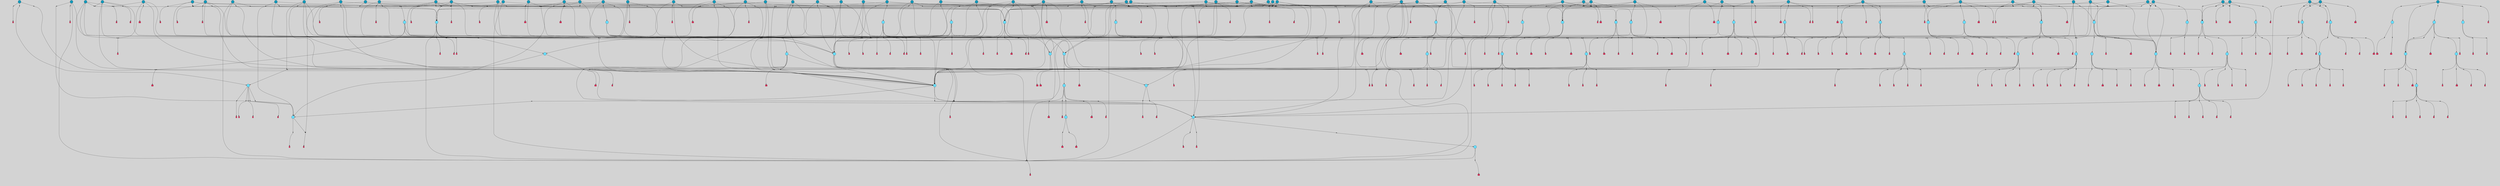 // File exported with GEGELATI v1.3.1
// On the 2024-04-08 17:43:09
// With the File::TPGGraphDotExporter
digraph{
	graph[pad = "0.212, 0.055" bgcolor = lightgray]
	node[shape=circle style = filled label = ""]
		T7 [fillcolor="#66ddff"]
		T9 [fillcolor="#66ddff"]
		T11 [fillcolor="#66ddff"]
		T59 [fillcolor="#66ddff"]
		T102 [fillcolor="#66ddff"]
		T111 [fillcolor="#66ddff"]
		T214 [fillcolor="#66ddff"]
		T258 [fillcolor="#66ddff"]
		T320 [fillcolor="#66ddff"]
		T321 [fillcolor="#66ddff"]
		T322 [fillcolor="#66ddff"]
		T323 [fillcolor="#66ddff"]
		T324 [fillcolor="#66ddff"]
		T325 [fillcolor="#66ddff"]
		T326 [fillcolor="#66ddff"]
		T327 [fillcolor="#1199bb"]
		T407 [fillcolor="#66ddff"]
		T20 [fillcolor="#1199bb"]
		T429 [fillcolor="#66ddff"]
		T440 [fillcolor="#66ddff"]
		T540 [fillcolor="#66ddff"]
		T556 [fillcolor="#66ddff"]
		T603 [fillcolor="#1199bb"]
		T550 [fillcolor="#1199bb"]
		T623 [fillcolor="#66ddff"]
		T624 [fillcolor="#66ddff"]
		T625 [fillcolor="#66ddff"]
		T653 [fillcolor="#66ddff"]
		T697 [fillcolor="#1199bb"]
		T715 [fillcolor="#1199bb"]
		T716 [fillcolor="#66ddff"]
		T717 [fillcolor="#66ddff"]
		T718 [fillcolor="#66ddff"]
		T719 [fillcolor="#1199bb"]
		T720 [fillcolor="#66ddff"]
		T249 [fillcolor="#66ddff"]
		T721 [fillcolor="#66ddff"]
		T757 [fillcolor="#1199bb"]
		T758 [fillcolor="#1199bb"]
		T782 [fillcolor="#1199bb"]
		T784 [fillcolor="#66ddff"]
		T787 [fillcolor="#1199bb"]
		T788 [fillcolor="#66ddff"]
		T789 [fillcolor="#66ddff"]
		T790 [fillcolor="#66ddff"]
		T791 [fillcolor="#1199bb"]
		T792 [fillcolor="#66ddff"]
		T793 [fillcolor="#66ddff"]
		T794 [fillcolor="#66ddff"]
		T802 [fillcolor="#1199bb"]
		T804 [fillcolor="#1199bb"]
		T807 [fillcolor="#1199bb"]
		T813 [fillcolor="#1199bb"]
		T821 [fillcolor="#1199bb"]
		T822 [fillcolor="#1199bb"]
		T823 [fillcolor="#1199bb"]
		T828 [fillcolor="#1199bb"]
		T830 [fillcolor="#1199bb"]
		T833 [fillcolor="#1199bb"]
		T834 [fillcolor="#1199bb"]
		T836 [fillcolor="#1199bb"]
		T839 [fillcolor="#1199bb"]
		T851 [fillcolor="#1199bb"]
		T853 [fillcolor="#1199bb"]
		T863 [fillcolor="#1199bb"]
		T865 [fillcolor="#1199bb"]
		T868 [fillcolor="#1199bb"]
		T870 [fillcolor="#1199bb"]
		T872 [fillcolor="#1199bb"]
		T873 [fillcolor="#1199bb"]
		T875 [fillcolor="#1199bb"]
		T876 [fillcolor="#1199bb"]
		T877 [fillcolor="#66ddff"]
		T878 [fillcolor="#1199bb"]
		T879 [fillcolor="#66ddff"]
		T880 [fillcolor="#66ddff"]
		T881 [fillcolor="#66ddff"]
		T882 [fillcolor="#66ddff"]
		T883 [fillcolor="#66ddff"]
		T884 [fillcolor="#1199bb"]
		T885 [fillcolor="#66ddff"]
		T886 [fillcolor="#66ddff"]
		T890 [fillcolor="#1199bb"]
		T891 [fillcolor="#66ddff"]
		T893 [fillcolor="#1199bb"]
		T374 [fillcolor="#1199bb"]
		T902 [fillcolor="#1199bb"]
		T906 [fillcolor="#1199bb"]
		T908 [fillcolor="#1199bb"]
		T909 [fillcolor="#1199bb"]
		T913 [fillcolor="#1199bb"]
		T920 [fillcolor="#1199bb"]
		T924 [fillcolor="#1199bb"]
		T927 [fillcolor="#1199bb"]
		T929 [fillcolor="#1199bb"]
		T930 [fillcolor="#1199bb"]
		T934 [fillcolor="#1199bb"]
		T936 [fillcolor="#1199bb"]
		T938 [fillcolor="#1199bb"]
		T940 [fillcolor="#66ddff"]
		T941 [fillcolor="#1199bb"]
		T942 [fillcolor="#1199bb"]
		T943 [fillcolor="#1199bb"]
		T944 [fillcolor="#1199bb"]
		T945 [fillcolor="#1199bb"]
		T946 [fillcolor="#1199bb"]
		T947 [fillcolor="#66ddff"]
		T948 [fillcolor="#66ddff"]
		T949 [fillcolor="#66ddff"]
		T950 [fillcolor="#66ddff"]
		T951 [fillcolor="#1199bb"]
		T952 [fillcolor="#66ddff"]
		T953 [fillcolor="#66ddff"]
		T954 [fillcolor="#66ddff"]
		T955 [fillcolor="#1199bb"]
		T956 [fillcolor="#66ddff"]
		T957 [fillcolor="#66ddff"]
		T958 [fillcolor="#1199bb"]
		T959 [fillcolor="#1199bb"]
		T961 [fillcolor="#1199bb"]
		T963 [fillcolor="#1199bb"]
		T964 [fillcolor="#1199bb"]
		T965 [fillcolor="#1199bb"]
		T966 [fillcolor="#1199bb"]
		T967 [fillcolor="#1199bb"]
		T968 [fillcolor="#1199bb"]
		T969 [fillcolor="#1199bb"]
		T970 [fillcolor="#1199bb"]
		T971 [fillcolor="#1199bb"]
		T972 [fillcolor="#1199bb"]
		T973 [fillcolor="#1199bb"]
		T974 [fillcolor="#1199bb"]
		P12470 [fillcolor="#cccccc" shape=point] //-3|
		I12470 [shape=box style=invis label="1|6&2|7#0|7&#92;n10|2&0|7#1|3&#92;n9|6&2|7#2|2&#92;n5|3&0|7#0|7&#92;n1|6&2|3#0|0&#92;n2|3&2|3#2|2&#92;n5|1&2|6#0|6&#92;n"]
		P12470 -> I12470[style=invis]
		A8116 [fillcolor="#ff3366" shape=box margin=0.03 width=0 height=0 label="7"]
		T7 -> P12470 -> A8116
		P12471 [fillcolor="#cccccc" shape=point] //5|
		I12471 [shape=box style=invis label="0|5&2|3#0|1&#92;n0|6&2|1#2|4&#92;n6|2&2|6#0|7&#92;n7|4&0|3#0|1&#92;n5|4&0|7#1|6&#92;n9|1&0|5#2|2&#92;n6|3&2|3#1|7&#92;n11|7&2|4#1|6&#92;n2|5&0|1#0|0&#92;n4|7&0|0#0|2&#92;n6|2&0|6#0|0&#92;n2|1&2|6#2|4&#92;n10|0&2|0#1|0&#92;n6|6&2|4#0|6&#92;n"]
		P12471 -> I12471[style=invis]
		A8117 [fillcolor="#ff3366" shape=box margin=0.03 width=0 height=0 label="8"]
		T7 -> P12471 -> A8117
		P12472 [fillcolor="#cccccc" shape=point] //-6|
		I12472 [shape=box style=invis label="11|1&0|7#2|0&#92;n10|4&0|1#1|0&#92;n4|3&2|4#2|1&#92;n0|5&2|0#0|0&#92;n6|1&0|0#0|3&#92;n8|2&2|0#0|4&#92;n11|4&2|0#1|6&#92;n7|0&2|6#2|3&#92;n5|3&2|6#2|0&#92;n2|0&2|0#0|4&#92;n"]
		P12472 -> I12472[style=invis]
		A8118 [fillcolor="#ff3366" shape=box margin=0.03 width=0 height=0 label="9"]
		T9 -> P12472 -> A8118
		P12473 [fillcolor="#cccccc" shape=point] //2|
		I12473 [shape=box style=invis label="6|3&2|7#1|4&#92;n8|6&0|0#2|5&#92;n2|1&0|2#0|3&#92;n8|7&0|6#0|4&#92;n2|1&2|0#0|1&#92;n0|0&2|2#2|3&#92;n6|6&0|7#2|1&#92;n6|1&0|7#2|6&#92;n5|4&2|7#0|4&#92;n0|3&0|4#2|0&#92;n11|0&2|0#2|5&#92;n4|5&2|5#2|4&#92;n5|7&0|6#0|4&#92;n9|7&2|5#0|3&#92;n5|4&2|1#0|3&#92;n5|3&0|1#1|7&#92;n0|4&0|3#2|5&#92;n"]
		P12473 -> I12473[style=invis]
		A8119 [fillcolor="#ff3366" shape=box margin=0.03 width=0 height=0 label="10"]
		T9 -> P12473 -> A8119
		P12474 [fillcolor="#cccccc" shape=point] //6|
		I12474 [shape=box style=invis label="3|0&2|7#2|2&#92;n3|2&0|4#2|5&#92;n5|1&0|2#1|0&#92;n8|7&0|1#2|0&#92;n8|5&0|3#0|6&#92;n0|2&0|2#2|3&#92;n1|5&2|5#0|5&#92;n5|6&0|6#0|7&#92;n6|7&0|0#2|6&#92;n1|2&2|3#0|0&#92;n7|7&2|3#0|4&#92;n0|7&2|7#0|6&#92;n1|0&2|2#2|7&#92;n4|4&0|1#0|0&#92;n"]
		P12474 -> I12474[style=invis]
		A8120 [fillcolor="#ff3366" shape=box margin=0.03 width=0 height=0 label="11"]
		T11 -> P12474 -> A8120
		P12475 [fillcolor="#cccccc" shape=point] //-4|
		I12475 [shape=box style=invis label="4|1&0|4#2|6&#92;n1|2&2|2#2|0&#92;n1|2&2|0#0|6&#92;n8|4&2|3#2|5&#92;n5|5&2|1#1|0&#92;n"]
		P12475 -> I12475[style=invis]
		A8121 [fillcolor="#ff3366" shape=box margin=0.03 width=0 height=0 label="12"]
		T11 -> P12475 -> A8121
		P12476 [fillcolor="#cccccc" shape=point] //8|
		I12476 [shape=box style=invis label="9|0&0|1#2|0&#92;n10|1&2|5#1|4&#92;n8|2&2|6#0|4&#92;n4|5&0|3#0|1&#92;n2|4&2|5#2|3&#92;n4|2&2|2#0|2&#92;n7|5&0|2#0|0&#92;n8|2&2|1#1|3&#92;n8|7&0|7#2|1&#92;n1|1&0|0#0|7&#92;n5|6&2|5#1|0&#92;n6|3&2|5#0|0&#92;n11|4&0|3#2|6&#92;n1|2&2|4#0|7&#92;n5|6&0|1#2|0&#92;n11|3&0|2#0|7&#92;n"]
		P12476 -> I12476[style=invis]
		A8122 [fillcolor="#ff3366" shape=box margin=0.03 width=0 height=0 label="6"]
		T59 -> P12476 -> A8122
		P12477 [fillcolor="#cccccc" shape=point] //5|
		I12477 [shape=box style=invis label="3|0&2|0#0|1&#92;n3|0&0|7#0|1&#92;n5|3&0|2#2|6&#92;n4|4&2|4#2|6&#92;n11|2&0|7#1|6&#92;n2|7&2|2#2|5&#92;n9|3&2|6#2|7&#92;n7|7&0|0#0|4&#92;n6|1&2|4#2|3&#92;n5|4&2|0#1|6&#92;n1|3&0|7#0|4&#92;n"]
		P12477 -> I12477[style=invis]
		A8123 [fillcolor="#ff3366" shape=box margin=0.03 width=0 height=0 label="7"]
		T59 -> P12477 -> A8123
		T59 -> P12472
		T59 -> P12477
		P12478 [fillcolor="#cccccc" shape=point] //7|
		I12478 [shape=box style=invis label="3|3&2|7#0|4&#92;n4|3&2|6#0|3&#92;n8|4&0|6#1|2&#92;n5|6&2|3#0|4&#92;n0|7&2|1#0|5&#92;n8|7&2|2#2|5&#92;n9|1&0|0#1|0&#92;n10|1&2|1#1|4&#92;n10|5&0|6#1|7&#92;n5|2&2|3#0|4&#92;n2|0&2|6#2|7&#92;n1|7&0|1#0|7&#92;n"]
		P12478 -> I12478[style=invis]
		A8124 [fillcolor="#ff3366" shape=box margin=0.03 width=0 height=0 label="2"]
		T102 -> P12478 -> A8124
		P12479 [fillcolor="#cccccc" shape=point] //-8|
		I12479 [shape=box style=invis label="7|5&0|4#2|4&#92;n"]
		P12479 -> I12479[style=invis]
		A8125 [fillcolor="#ff3366" shape=box margin=0.03 width=0 height=0 label="3"]
		T102 -> P12479 -> A8125
		P12480 [fillcolor="#cccccc" shape=point] //8|
		I12480 [shape=box style=invis label="7|0&0|2#1|4&#92;n8|1&2|3#0|5&#92;n0|6&0|5#0|5&#92;n3|7&2|1#0|6&#92;n9|4&2|7#1|6&#92;n1|7&2|5#2|2&#92;n8|5&2|0#0|3&#92;n0|2&0|2#0|0&#92;n3|5&0|2#0|3&#92;n"]
		P12480 -> I12480[style=invis]
		A8126 [fillcolor="#ff3366" shape=box margin=0.03 width=0 height=0 label="5"]
		T102 -> P12480 -> A8126
		P12481 [fillcolor="#cccccc" shape=point] //-5|
		I12481 [shape=box style=invis label="0|0&2|3#0|2&#92;n10|5&0|6#1|3&#92;n7|3&0|6#2|3&#92;n3|4&0|6#0|6&#92;n10|5&0|2#1|1&#92;n5|0&0|1#0|3&#92;n6|6&2|5#1|5&#92;n7|4&0|2#1|7&#92;n5|7&0|1#2|5&#92;n1|5&0|0#0|3&#92;n7|5&2|1#2|6&#92;n9|0&0|2#0|0&#92;n4|0&2|4#0|0&#92;n4|6&0|0#2|3&#92;n3|1&0|6#2|5&#92;n7|7&2|1#2|3&#92;n9|4&2|2#0|6&#92;n"]
		P12481 -> I12481[style=invis]
		T111 -> P12481 -> T9
		P12482 [fillcolor="#cccccc" shape=point] //7|
		I12482 [shape=box style=invis label="7|4&2|1#2|0&#92;n4|1&2|4#2|3&#92;n5|0&2|0#2|2&#92;n6|1&2|4#2|6&#92;n"]
		P12482 -> I12482[style=invis]
		A8127 [fillcolor="#ff3366" shape=box margin=0.03 width=0 height=0 label="9"]
		T111 -> P12482 -> A8127
		P12483 [fillcolor="#cccccc" shape=point] //2|
		I12483 [shape=box style=invis label="3|0&2|0#0|1&#92;n11|2&0|7#1|6&#92;n8|7&2|4#0|5&#92;n5|3&0|2#2|6&#92;n4|4&2|4#2|6&#92;n3|0&0|7#0|1&#92;n2|7&2|2#2|5&#92;n9|3&2|6#2|7&#92;n7|7&0|0#0|4&#92;n6|1&2|4#1|3&#92;n5|4&2|0#1|6&#92;n1|3&0|7#0|4&#92;n"]
		P12483 -> I12483[style=invis]
		A8128 [fillcolor="#ff3366" shape=box margin=0.03 width=0 height=0 label="7"]
		T111 -> P12483 -> A8128
		T111 -> P12472
		P12484 [fillcolor="#cccccc" shape=point] //6|
		I12484 [shape=box style=invis label="9|4&2|7#0|6&#92;n8|4&0|1#1|0&#92;n1|3&0|0#2|1&#92;n2|4&0|6#2|2&#92;n5|1&2|5#0|7&#92;n3|0&0|3#2|6&#92;n2|2&2|6#0|2&#92;n8|4&0|4#2|2&#92;n5|1&2|4#0|3&#92;n9|4&0|6#0|6&#92;n5|0&2|2#1|5&#92;n11|7&0|0#1|1&#92;n0|4&0|3#0|3&#92;n7|7&2|4#2|5&#92;n1|5&0|1#2|1&#92;n"]
		P12484 -> I12484[style=invis]
		A8129 [fillcolor="#ff3366" shape=box margin=0.03 width=0 height=0 label="1"]
		T214 -> P12484 -> A8129
		P12485 [fillcolor="#cccccc" shape=point] //5|
		I12485 [shape=box style=invis label="9|4&2|3#1|3&#92;n0|4&2|4#0|5&#92;n6|1&2|6#2|5&#92;n4|0&0|5#2|0&#92;n"]
		P12485 -> I12485[style=invis]
		A8130 [fillcolor="#ff3366" shape=box margin=0.03 width=0 height=0 label="7"]
		T214 -> P12485 -> A8130
		P12486 [fillcolor="#cccccc" shape=point] //8|
		I12486 [shape=box style=invis label="9|0&0|1#2|0&#92;n10|1&2|5#1|4&#92;n8|2&2|6#0|4&#92;n2|4&2|5#2|3&#92;n4|2&2|2#0|2&#92;n7|5&0|2#0|0&#92;n8|2&2|1#1|3&#92;n8|7&0|7#2|1&#92;n1|1&0|0#0|7&#92;n5|6&2|5#1|0&#92;n6|6&2|5#0|0&#92;n11|4&0|3#2|6&#92;n4|2&2|4#0|7&#92;n5|6&0|1#2|0&#92;n11|3&0|2#0|7&#92;n"]
		P12486 -> I12486[style=invis]
		A8131 [fillcolor="#ff3366" shape=box margin=0.03 width=0 height=0 label="6"]
		T214 -> P12486 -> A8131
		P12487 [fillcolor="#cccccc" shape=point] //10|
		I12487 [shape=box style=invis label="4|5&2|7#2|1&#92;n1|7&2|3#0|6&#92;n3|5&2|2#0|3&#92;n10|3&0|7#1|4&#92;n7|1&0|4#2|6&#92;n10|2&0|3#1|7&#92;n9|5&2|0#0|4&#92;n4|0&0|3#2|7&#92;n11|4&2|6#1|2&#92;n5|4&2|7#0|2&#92;n2|6&2|4#0|0&#92;n6|5&0|7#2|1&#92;n5|3&2|3#1|6&#92;n10|7&2|0#1|2&#92;n"]
		P12487 -> I12487[style=invis]
		A8132 [fillcolor="#ff3366" shape=box margin=0.03 width=0 height=0 label="5"]
		T214 -> P12487 -> A8132
		P12488 [fillcolor="#cccccc" shape=point] //5|
		I12488 [shape=box style=invis label="3|0&2|0#0|1&#92;n3|0&0|7#0|1&#92;n5|3&0|2#2|6&#92;n4|4&2|4#2|6&#92;n11|2&0|7#1|6&#92;n2|7&2|2#2|5&#92;n9|3&2|6#2|7&#92;n7|7&0|0#0|4&#92;n6|1&2|4#2|3&#92;n5|4&2|0#1|6&#92;n1|3&0|7#0|4&#92;n"]
		P12488 -> I12488[style=invis]
		A8133 [fillcolor="#ff3366" shape=box margin=0.03 width=0 height=0 label="7"]
		T214 -> P12488 -> A8133
		P12489 [fillcolor="#cccccc" shape=point] //2|
		I12489 [shape=box style=invis label="9|1&2|3#0|1&#92;n5|3&2|4#2|7&#92;n11|0&2|3#0|4&#92;n7|0&2|4#0|4&#92;n5|2&2|0#2|4&#92;n7|3&0|7#0|5&#92;n"]
		P12489 -> I12489[style=invis]
		A8134 [fillcolor="#ff3366" shape=box margin=0.03 width=0 height=0 label="2"]
		T258 -> P12489 -> A8134
		T258 -> P12472
		P12490 [fillcolor="#cccccc" shape=point] //-5|
		I12490 [shape=box style=invis label="8|7&0|3#0|3&#92;n6|4&2|1#0|5&#92;n2|2&2|6#2|0&#92;n4|7&2|0#2|3&#92;n10|5&2|1#1|5&#92;n2|0&0|7#2|0&#92;n5|3&2|2#2|0&#92;n6|7&0|0#1|0&#92;n"]
		P12490 -> I12490[style=invis]
		A8135 [fillcolor="#ff3366" shape=box margin=0.03 width=0 height=0 label="1"]
		T258 -> P12490 -> A8135
		P12491 [fillcolor="#cccccc" shape=point] //2|
		I12491 [shape=box style=invis label="4|1&0|4#2|6&#92;n5|5&2|1#1|0&#92;n1|0&2|0#0|6&#92;n8|4&2|3#2|5&#92;n"]
		P12491 -> I12491[style=invis]
		T258 -> P12491 -> T11
		P12492 [fillcolor="#cccccc" shape=point] //5|
		I12492 [shape=box style=invis label="1|6&2|7#0|7&#92;n9|2&2|7#2|2&#92;n10|2&0|7#1|3&#92;n5|3&0|7#0|7&#92;n7|0&2|7#2|2&#92;n1|6&2|3#0|0&#92;n2|3&2|3#2|2&#92;n"]
		P12492 -> I12492[style=invis]
		A8136 [fillcolor="#ff3366" shape=box margin=0.03 width=0 height=0 label="7"]
		T258 -> P12492 -> A8136
		P12493 [fillcolor="#cccccc" shape=point] //-4|
		I12493 [shape=box style=invis label="4|1&0|4#2|6&#92;n1|2&2|2#2|0&#92;n1|2&2|0#0|6&#92;n8|4&2|3#2|5&#92;n5|5&2|1#1|0&#92;n"]
		P12493 -> I12493[style=invis]
		A8137 [fillcolor="#ff3366" shape=box margin=0.03 width=0 height=0 label="12"]
		T320 -> P12493 -> A8137
		P12494 [fillcolor="#cccccc" shape=point] //-9|
		I12494 [shape=box style=invis label="2|0&2|0#2|1&#92;n4|4&2|4#2|6&#92;n9|1&0|3#1|7&#92;n5|3&0|2#2|6&#92;n2|7&2|2#2|5&#92;n5|4&2|0#1|6&#92;n3|0&0|7#0|1&#92;n1|3&0|7#0|4&#92;n11|6&2|2#0|7&#92;n7|7&0|0#0|4&#92;n11|0&0|7#1|6&#92;n9|3&2|6#2|7&#92;n"]
		P12494 -> I12494[style=invis]
		A8138 [fillcolor="#ff3366" shape=box margin=0.03 width=0 height=0 label="7"]
		T321 -> P12494 -> A8138
		P12495 [fillcolor="#cccccc" shape=point] //6|
		I12495 [shape=box style=invis label="3|0&2|7#2|2&#92;n3|2&0|4#2|5&#92;n5|1&0|2#1|0&#92;n8|7&0|1#2|0&#92;n8|5&0|3#0|6&#92;n0|2&0|2#2|3&#92;n1|5&2|5#0|5&#92;n5|6&0|6#0|7&#92;n6|7&0|0#2|6&#92;n1|2&2|3#0|0&#92;n7|7&2|3#0|4&#92;n0|7&2|7#0|6&#92;n1|0&2|2#2|7&#92;n4|4&0|1#0|0&#92;n"]
		P12495 -> I12495[style=invis]
		A8139 [fillcolor="#ff3366" shape=box margin=0.03 width=0 height=0 label="11"]
		T320 -> P12495 -> A8139
		P12496 [fillcolor="#cccccc" shape=point] //2|
		I12496 [shape=box style=invis label="4|1&0|4#2|6&#92;n5|5&2|1#1|0&#92;n1|0&2|0#0|6&#92;n8|4&2|3#2|5&#92;n"]
		P12496 -> I12496[style=invis]
		T321 -> P12496 -> T320
		P12497 [fillcolor="#cccccc" shape=point] //-3|
		I12497 [shape=box style=invis label="4|5&0|0#0|0&#92;n4|7&0|0#0|2&#92;n0|6&2|1#2|4&#92;n9|1&0|5#2|2&#92;n10|0&2|0#1|0&#92;n6|6&2|4#0|6&#92;n2|5&0|1#0|0&#92;n6|3&2|3#1|7&#92;n11|7&2|4#1|6&#92;n6|2&2|6#0|1&#92;n6|2&0|0#0|0&#92;n9|1&2|6#2|4&#92;n10|4&0|3#1|1&#92;n5|4&2|7#1|6&#92;n"]
		P12497 -> I12497[style=invis]
		T323 -> P12497 -> T321
		P12498 [fillcolor="#cccccc" shape=point] //5|
		I12498 [shape=box style=invis label="0|5&2|3#0|1&#92;n0|6&2|1#2|4&#92;n6|2&2|6#0|7&#92;n7|4&0|3#0|1&#92;n5|4&0|7#1|6&#92;n9|1&0|5#2|2&#92;n6|3&2|3#1|7&#92;n11|7&2|4#1|6&#92;n2|5&0|1#0|0&#92;n4|7&0|0#0|2&#92;n6|2&0|6#0|0&#92;n2|1&2|6#2|4&#92;n10|0&2|0#1|0&#92;n6|6&2|4#0|6&#92;n"]
		P12498 -> I12498[style=invis]
		A8140 [fillcolor="#ff3366" shape=box margin=0.03 width=0 height=0 label="8"]
		T322 -> P12498 -> A8140
		P12499 [fillcolor="#cccccc" shape=point] //8|
		I12499 [shape=box style=invis label="9|7&0|5#2|5&#92;n3|3&2|3#0|2&#92;n9|5&2|2#1|0&#92;n2|3&0|6#0|3&#92;n4|4&2|5#2|7&#92;n11|3&2|0#1|5&#92;n6|6&2|1#2|2&#92;n4|6&0|1#2|2&#92;n2|5&2|7#2|2&#92;n7|7&2|2#2|3&#92;n6|5&0|3#2|6&#92;n6|7&0|6#0|2&#92;n"]
		P12499 -> I12499[style=invis]
		A8141 [fillcolor="#ff3366" shape=box margin=0.03 width=0 height=0 label="14"]
		T321 -> P12499 -> A8141
		P12500 [fillcolor="#cccccc" shape=point] //-3|
		I12500 [shape=box style=invis label="1|6&2|7#0|7&#92;n10|2&0|7#1|3&#92;n9|6&2|7#2|2&#92;n5|3&0|7#0|7&#92;n1|6&2|3#0|0&#92;n2|3&2|3#2|2&#92;n5|1&2|6#0|6&#92;n"]
		P12500 -> I12500[style=invis]
		A8142 [fillcolor="#ff3366" shape=box margin=0.03 width=0 height=0 label="7"]
		T322 -> P12500 -> A8142
		P12501 [fillcolor="#cccccc" shape=point] //-8|
		I12501 [shape=box style=invis label="7|5&0|4#2|4&#92;n"]
		P12501 -> I12501[style=invis]
		A8143 [fillcolor="#ff3366" shape=box margin=0.03 width=0 height=0 label="3"]
		T321 -> P12501 -> A8143
		P12502 [fillcolor="#cccccc" shape=point] //4|
		I12502 [shape=box style=invis label="4|3&0|6#0|3&#92;n5|7&2|3#2|2&#92;n5|6&0|7#1|2&#92;n1|4&2|6#0|3&#92;n8|4&2|1#2|5&#92;n9|5&2|4#1|4&#92;n2|4&0|5#0|7&#92;n10|0&0|6#1|3&#92;n3|0&0|6#0|2&#92;n2|7&2|7#2|6&#92;n5|2&0|5#1|5&#92;n10|4&2|5#1|7&#92;n4|0&0|4#2|4&#92;n11|1&0|4#2|6&#92;n10|6&2|0#1|4&#92;n9|7&0|3#1|4&#92;n4|5&2|7#0|6&#92;n11|5&2|6#2|3&#92;n0|3&0|5#0|1&#92;n"]
		P12502 -> I12502[style=invis]
		A8144 [fillcolor="#ff3366" shape=box margin=0.03 width=0 height=0 label="13"]
		T321 -> P12502 -> A8144
		P12503 [fillcolor="#cccccc" shape=point] //1|
		I12503 [shape=box style=invis label="0|4&0|1#0|1&#92;n10|5&2|5#1|6&#92;n7|7&2|5#2|2&#92;n9|5&0|7#2|7&#92;n8|4&0|3#2|7&#92;n11|0&2|3#0|5&#92;n7|0&0|0#0|1&#92;n4|2&0|4#0|5&#92;n5|1&0|6#2|7&#92;n11|3&0|7#1|3&#92;n"]
		P12503 -> I12503[style=invis]
		T323 -> P12503 -> T322
		P12504 [fillcolor="#cccccc" shape=point] //4|
		I12504 [shape=box style=invis label="4|3&0|6#0|3&#92;n5|7&2|3#2|2&#92;n5|6&0|7#1|2&#92;n1|4&2|6#0|3&#92;n8|4&2|1#2|5&#92;n9|5&2|4#1|4&#92;n2|4&0|5#0|7&#92;n10|0&0|6#1|3&#92;n3|0&0|6#0|2&#92;n2|7&2|7#2|6&#92;n5|2&0|5#1|5&#92;n10|4&2|5#1|7&#92;n4|0&0|4#2|4&#92;n11|1&0|4#2|6&#92;n10|6&2|0#1|4&#92;n9|7&0|3#1|4&#92;n4|5&2|7#0|6&#92;n11|5&2|6#2|3&#92;n0|3&0|5#0|1&#92;n"]
		P12504 -> I12504[style=invis]
		A8145 [fillcolor="#ff3366" shape=box margin=0.03 width=0 height=0 label="13"]
		T323 -> P12504 -> A8145
		P12505 [fillcolor="#cccccc" shape=point] //-9|
		I12505 [shape=box style=invis label="2|0&2|0#2|1&#92;n4|4&2|4#2|6&#92;n9|1&0|3#1|7&#92;n5|3&0|2#2|6&#92;n2|7&2|2#2|5&#92;n5|4&2|0#1|6&#92;n3|0&0|7#0|1&#92;n1|3&0|7#0|4&#92;n11|6&2|2#0|7&#92;n7|7&0|0#0|4&#92;n11|0&0|7#1|6&#92;n9|3&2|6#2|7&#92;n"]
		P12505 -> I12505[style=invis]
		A8146 [fillcolor="#ff3366" shape=box margin=0.03 width=0 height=0 label="7"]
		T325 -> P12505 -> A8146
		P12506 [fillcolor="#cccccc" shape=point] //-4|
		I12506 [shape=box style=invis label="4|1&0|4#2|6&#92;n1|2&2|2#2|0&#92;n1|2&2|0#0|6&#92;n8|4&2|3#2|5&#92;n5|5&2|1#1|0&#92;n"]
		P12506 -> I12506[style=invis]
		A8147 [fillcolor="#ff3366" shape=box margin=0.03 width=0 height=0 label="12"]
		T324 -> P12506 -> A8147
		P12507 [fillcolor="#cccccc" shape=point] //6|
		I12507 [shape=box style=invis label="3|0&2|7#2|2&#92;n3|2&0|4#2|5&#92;n5|1&0|2#1|0&#92;n8|7&0|1#2|0&#92;n8|5&0|3#0|6&#92;n0|2&0|2#2|3&#92;n1|5&2|5#0|5&#92;n5|6&0|6#0|7&#92;n6|7&0|0#2|6&#92;n1|2&2|3#0|0&#92;n7|7&2|3#0|4&#92;n0|7&2|7#0|6&#92;n1|0&2|2#2|7&#92;n4|4&0|1#0|0&#92;n"]
		P12507 -> I12507[style=invis]
		A8148 [fillcolor="#ff3366" shape=box margin=0.03 width=0 height=0 label="11"]
		T324 -> P12507 -> A8148
		P12508 [fillcolor="#cccccc" shape=point] //2|
		I12508 [shape=box style=invis label="4|1&0|4#2|6&#92;n5|5&2|1#1|0&#92;n1|0&2|0#0|6&#92;n8|4&2|3#2|5&#92;n"]
		P12508 -> I12508[style=invis]
		T325 -> P12508 -> T324
		P12509 [fillcolor="#cccccc" shape=point] //4|
		I12509 [shape=box style=invis label="4|3&0|6#0|3&#92;n5|7&2|3#2|2&#92;n5|6&0|7#1|2&#92;n1|4&2|6#0|3&#92;n8|4&2|1#2|5&#92;n9|5&2|4#1|4&#92;n2|4&0|5#0|7&#92;n10|0&0|6#1|3&#92;n3|0&0|6#0|2&#92;n2|7&2|7#2|6&#92;n5|2&0|5#1|5&#92;n10|4&2|5#1|7&#92;n4|0&0|4#2|4&#92;n11|1&0|4#2|6&#92;n10|6&2|0#1|4&#92;n9|7&0|3#1|4&#92;n4|5&2|7#0|6&#92;n11|5&2|6#2|3&#92;n0|3&0|5#0|1&#92;n"]
		P12509 -> I12509[style=invis]
		A8149 [fillcolor="#ff3366" shape=box margin=0.03 width=0 height=0 label="13"]
		T325 -> P12509 -> A8149
		P12510 [fillcolor="#cccccc" shape=point] //-3|
		I12510 [shape=box style=invis label="4|5&0|0#0|0&#92;n4|7&0|0#0|2&#92;n0|6&2|1#2|4&#92;n9|1&0|5#2|2&#92;n10|0&2|0#1|0&#92;n6|6&2|4#0|6&#92;n2|5&0|1#0|0&#92;n6|3&2|3#1|7&#92;n11|7&2|4#1|6&#92;n6|2&2|6#0|1&#92;n6|2&0|0#0|0&#92;n9|1&2|6#2|4&#92;n10|4&0|3#1|1&#92;n5|4&2|7#1|6&#92;n"]
		P12510 -> I12510[style=invis]
		T327 -> P12510 -> T325
		P12511 [fillcolor="#cccccc" shape=point] //5|
		I12511 [shape=box style=invis label="0|5&2|3#0|1&#92;n0|6&2|1#2|4&#92;n6|2&2|6#0|7&#92;n7|4&0|3#0|1&#92;n5|4&0|7#1|6&#92;n9|1&0|5#2|2&#92;n6|3&2|3#1|7&#92;n11|7&2|4#1|6&#92;n2|5&0|1#0|0&#92;n4|7&0|0#0|2&#92;n6|2&0|6#0|0&#92;n2|1&2|6#2|4&#92;n10|0&2|0#1|0&#92;n6|6&2|4#0|6&#92;n"]
		P12511 -> I12511[style=invis]
		A8150 [fillcolor="#ff3366" shape=box margin=0.03 width=0 height=0 label="8"]
		T326 -> P12511 -> A8150
		P12512 [fillcolor="#cccccc" shape=point] //-8|
		I12512 [shape=box style=invis label="7|5&0|4#2|4&#92;n"]
		P12512 -> I12512[style=invis]
		A8151 [fillcolor="#ff3366" shape=box margin=0.03 width=0 height=0 label="3"]
		T325 -> P12512 -> A8151
		P12513 [fillcolor="#cccccc" shape=point] //-3|
		I12513 [shape=box style=invis label="1|6&2|7#0|7&#92;n10|2&0|7#1|3&#92;n9|6&2|7#2|2&#92;n5|3&0|7#0|7&#92;n1|6&2|3#0|0&#92;n2|3&2|3#2|2&#92;n5|1&2|6#0|6&#92;n"]
		P12513 -> I12513[style=invis]
		A8152 [fillcolor="#ff3366" shape=box margin=0.03 width=0 height=0 label="7"]
		T326 -> P12513 -> A8152
		P12514 [fillcolor="#cccccc" shape=point] //8|
		I12514 [shape=box style=invis label="9|7&0|5#2|5&#92;n3|3&2|3#0|2&#92;n9|5&2|2#1|0&#92;n2|3&0|6#0|3&#92;n4|4&2|5#2|7&#92;n11|3&2|0#1|5&#92;n6|6&2|1#2|2&#92;n4|6&0|1#2|2&#92;n2|5&2|7#2|2&#92;n7|7&2|2#2|3&#92;n6|5&0|3#2|6&#92;n6|7&0|6#0|2&#92;n"]
		P12514 -> I12514[style=invis]
		A8153 [fillcolor="#ff3366" shape=box margin=0.03 width=0 height=0 label="14"]
		T325 -> P12514 -> A8153
		P12515 [fillcolor="#cccccc" shape=point] //1|
		I12515 [shape=box style=invis label="0|4&0|1#0|1&#92;n10|5&2|5#1|6&#92;n7|7&2|5#2|2&#92;n9|5&0|7#2|7&#92;n8|4&0|3#2|7&#92;n11|0&2|3#0|5&#92;n7|0&0|0#0|1&#92;n4|2&0|4#0|5&#92;n5|1&0|6#2|7&#92;n11|3&0|7#1|3&#92;n"]
		P12515 -> I12515[style=invis]
		T327 -> P12515 -> T326
		P12516 [fillcolor="#cccccc" shape=point] //4|
		I12516 [shape=box style=invis label="4|3&0|6#0|3&#92;n5|7&2|3#2|2&#92;n5|6&0|7#1|2&#92;n1|4&2|6#0|3&#92;n8|4&2|1#2|5&#92;n9|5&2|4#1|4&#92;n2|4&0|5#0|7&#92;n10|0&0|6#1|3&#92;n3|0&0|6#0|2&#92;n2|7&2|7#2|6&#92;n5|2&0|5#1|5&#92;n10|4&2|5#1|7&#92;n4|0&0|4#2|4&#92;n11|1&0|4#2|6&#92;n10|6&2|0#1|4&#92;n9|7&0|3#1|4&#92;n4|5&2|7#0|6&#92;n11|5&2|6#2|3&#92;n0|3&0|5#0|1&#92;n"]
		P12516 -> I12516[style=invis]
		A8154 [fillcolor="#ff3366" shape=box margin=0.03 width=0 height=0 label="13"]
		T327 -> P12516 -> A8154
		P12517 [fillcolor="#cccccc" shape=point] //-1|
		I12517 [shape=box style=invis label="0|5&2|2#0|0&#92;n11|3&2|3#1|3&#92;n8|5&2|2#1|7&#92;n10|0&0|6#1|2&#92;n9|1&2|5#0|3&#92;n8|0&2|4#2|6&#92;n6|7&0|2#0|3&#92;n9|2&0|7#0|1&#92;n6|2&0|2#2|1&#92;n"]
		P12517 -> I12517[style=invis]
		A8155 [fillcolor="#ff3366" shape=box margin=0.03 width=0 height=0 label="7"]
		T407 -> P12517 -> A8155
		P12518 [fillcolor="#cccccc" shape=point] //-3|
		I12518 [shape=box style=invis label="7|7&0|0#0|4&#92;n11|2&0|7#1|6&#92;n8|7&2|4#0|5&#92;n5|3&0|2#2|6&#92;n4|4&2|4#2|6&#92;n3|0&0|7#0|6&#92;n2|7&2|2#2|5&#92;n9|3&2|6#2|7&#92;n6|7&0|0#0|7&#92;n3|0&2|0#0|1&#92;n6|1&2|4#1|3&#92;n5|4&2|0#1|6&#92;n1|3&0|7#0|4&#92;n"]
		P12518 -> I12518[style=invis]
		T407 -> P12518 -> T59
		P12519 [fillcolor="#cccccc" shape=point] //-5|
		I12519 [shape=box style=invis label="5|3&0|7#0|7&#92;n9|2&2|7#2|2&#92;n1|6&2|7#0|7&#92;n7|6&2|4#0|5&#92;n10|3&0|2#1|1&#92;n9|2&0|7#1|3&#92;n1|6&0|3#0|1&#92;n4|0&0|2#2|2&#92;n7|0&2|7#2|2&#92;n5|1&2|6#0|3&#92;n2|3&2|3#2|2&#92;n"]
		P12519 -> I12519[style=invis]
		T407 -> P12519 -> T102
		P12520 [fillcolor="#cccccc" shape=point] //1|
		I12520 [shape=box style=invis label="9|3&2|0#0|4&#92;n4|2&0|5#2|0&#92;n10|7&2|7#1|1&#92;n6|3&2|6#1|5&#92;n8|3&2|5#1|2&#92;n4|0&2|1#2|2&#92;n4|1&0|4#0|3&#92;n3|6&2|5#2|5&#92;n8|3&0|1#0|7&#92;n4|0&2|4#0|1&#92;n3|4&0|0#2|1&#92;n3|2&0|7#2|1&#92;n1|4&0|1#0|2&#92;n"]
		P12520 -> I12520[style=invis]
		A8156 [fillcolor="#ff3366" shape=box margin=0.03 width=0 height=0 label="14"]
		T407 -> P12520 -> A8156
		P12521 [fillcolor="#cccccc" shape=point] //3|
		I12521 [shape=box style=invis label="5|4&2|7#0|4&#92;n0|4&0|3#2|5&#92;n8|6&0|0#2|5&#92;n2|1&0|2#0|3&#92;n9|7&0|6#0|4&#92;n0|0&2|2#2|3&#92;n6|6&0|7#2|1&#92;n6|1&0|7#2|6&#92;n0|3&0|4#2|0&#92;n11|0&2|0#2|5&#92;n4|5&2|5#2|4&#92;n5|3&0|1#1|7&#92;n9|7&2|2#0|3&#92;n5|4&2|1#0|3&#92;n5|0&0|6#0|4&#92;n0|0&0|1#2|0&#92;n"]
		P12521 -> I12521[style=invis]
		A8157 [fillcolor="#ff3366" shape=box margin=0.03 width=0 height=0 label="10"]
		T407 -> P12521 -> A8157
		P12522 [fillcolor="#cccccc" shape=point] //-2|
		I12522 [shape=box style=invis label="3|5&2|6#2|3&#92;n3|2&0|0#0|0&#92;n8|0&2|0#0|1&#92;n"]
		P12522 -> I12522[style=invis]
		A8158 [fillcolor="#ff3366" shape=box margin=0.03 width=0 height=0 label="3"]
		T20 -> P12522 -> A8158
		P12523 [fillcolor="#cccccc" shape=point] //5|
		I12523 [shape=box style=invis label="4|4&2|4#2|6&#92;n3|0&0|7#0|1&#92;n5|3&0|2#2|6&#92;n3|0&2|0#2|1&#92;n11|2&0|7#1|6&#92;n9|3&2|6#2|7&#92;n7|7&0|0#0|4&#92;n6|1&2|4#2|3&#92;n5|4&2|0#1|6&#92;n1|3&0|7#0|4&#92;n"]
		P12523 -> I12523[style=invis]
		T20 -> P12523 -> T407
		P12524 [fillcolor="#cccccc" shape=point] //4|
		I12524 [shape=box style=invis label="2|2&0|1#2|4&#92;n3|7&2|2#0|7&#92;n6|5&2|4#1|3&#92;n7|0&0|7#1|3&#92;n10|7&0|0#1|2&#92;n"]
		P12524 -> I12524[style=invis]
		T20 -> P12524 -> T111
		T20 -> P12477
		T20 -> P12472
		P12525 [fillcolor="#cccccc" shape=point] //4|
		I12525 [shape=box style=invis label="8|5&2|3#2|1&#92;n10|1&0|3#1|6&#92;n7|1&2|6#1|3&#92;n4|1&0|6#0|0&#92;n11|1&0|2#0|3&#92;n2|0&2|1#2|7&#92;n"]
		P12525 -> I12525[style=invis]
		A8159 [fillcolor="#ff3366" shape=box margin=0.03 width=0 height=0 label="2"]
		T429 -> P12525 -> A8159
		P12526 [fillcolor="#cccccc" shape=point] //1|
		I12526 [shape=box style=invis label="9|7&0|2#2|2&#92;n6|5&0|1#1|0&#92;n2|2&0|0#2|1&#92;n4|3&2|2#2|3&#92;n2|5&2|2#0|0&#92;n10|7&0|5#1|1&#92;n9|5&2|7#2|5&#92;n7|7&2|5#2|5&#92;n8|0&2|4#0|1&#92;n5|4&2|0#0|2&#92;n2|5&2|2#2|6&#92;n4|4&0|2#2|1&#92;n7|2&2|4#0|0&#92;n10|0&2|2#1|1&#92;n10|4&2|3#1|0&#92;n"]
		P12526 -> I12526[style=invis]
		A8160 [fillcolor="#ff3366" shape=box margin=0.03 width=0 height=0 label="1"]
		T429 -> P12526 -> A8160
		P12527 [fillcolor="#cccccc" shape=point] //-8|
		I12527 [shape=box style=invis label="11|7&2|0#2|0&#92;n5|5&2|7#2|7&#92;n8|6&2|7#1|2&#92;n1|7&0|3#0|6&#92;n4|0&2|1#2|2&#92;n9|0&0|2#0|0&#92;n10|1&0|5#1|6&#92;n0|0&2|3#2|0&#92;n3|2&0|1#2|6&#92;n0|1&2|4#0|0&#92;n"]
		P12527 -> I12527[style=invis]
		A8161 [fillcolor="#ff3366" shape=box margin=0.03 width=0 height=0 label="6"]
		T429 -> P12527 -> A8161
		P12528 [fillcolor="#cccccc" shape=point] //-7|
		I12528 [shape=box style=invis label="7|3&0|6#2|5&#92;n10|5&0|5#1|0&#92;n1|0&2|4#0|3&#92;n"]
		P12528 -> I12528[style=invis]
		T429 -> P12528 -> T7
		P12529 [fillcolor="#cccccc" shape=point] //-2|
		I12529 [shape=box style=invis label="3|1&2|6#2|5&#92;n4|5&0|4#0|6&#92;n7|1&0|6#2|2&#92;n2|6&0|6#2|0&#92;n7|7&0|0#1|0&#92;n3|7&0|7#0|1&#92;n1|3&2|2#2|0&#92;n3|6&0|5#0|0&#92;n4|0&2|7#0|4&#92;n9|4&2|2#0|1&#92;n3|1&2|5#0|7&#92;n"]
		P12529 -> I12529[style=invis]
		A8162 [fillcolor="#ff3366" shape=box margin=0.03 width=0 height=0 label="1"]
		T429 -> P12529 -> A8162
		P12530 [fillcolor="#cccccc" shape=point] //2|
		I12530 [shape=box style=invis label="0|6&0|7#0|4&#92;n6|7&2|6#2|6&#92;n11|3&0|7#1|6&#92;n11|1&0|6#2|7&#92;n2|4&0|1#0|1&#92;n10|6&2|5#1|6&#92;n11|3&0|1#1|7&#92;n10|0&2|3#1|5&#92;n"]
		P12530 -> I12530[style=invis]
		T440 -> P12530 -> T7
		P12531 [fillcolor="#cccccc" shape=point] //-9|
		I12531 [shape=box style=invis label="2|0&2|3#2|0&#92;n11|7&0|4#1|0&#92;n"]
		P12531 -> I12531[style=invis]
		T440 -> P12531 -> T111
		T440 -> P12477
		P12532 [fillcolor="#cccccc" shape=point] //7|
		I12532 [shape=box style=invis label="2|0&2|1#2|0&#92;n9|1&0|6#0|3&#92;n11|7&0|4#1|0&#92;n"]
		P12532 -> I12532[style=invis]
		T540 -> P12532 -> T111
		P12533 [fillcolor="#cccccc" shape=point] //6|
		I12533 [shape=box style=invis label="0|5&2|3#0|1&#92;n0|6&2|1#2|4&#92;n9|1&0|5#2|2&#92;n7|4&0|3#0|1&#92;n5|4&0|7#1|6&#92;n2|5&0|1#0|0&#92;n6|3&2|3#1|7&#92;n11|7&2|4#1|6&#92;n6|2&2|6#0|1&#92;n4|7&0|0#0|2&#92;n6|2&0|6#0|0&#92;n9|1&2|6#2|4&#92;n10|0&2|0#1|0&#92;n6|6&2|4#0|6&#92;n"]
		P12533 -> I12533[style=invis]
		A8163 [fillcolor="#ff3366" shape=box margin=0.03 width=0 height=0 label="8"]
		T540 -> P12533 -> A8163
		P12534 [fillcolor="#cccccc" shape=point] //-4|
		I12534 [shape=box style=invis label="6|3&2|6#1|2&#92;n2|5&2|2#2|5&#92;n2|6&0|4#0|5&#92;n6|0&0|2#1|2&#92;n"]
		P12534 -> I12534[style=invis]
		A8164 [fillcolor="#ff3366" shape=box margin=0.03 width=0 height=0 label="7"]
		T540 -> P12534 -> A8164
		P12535 [fillcolor="#cccccc" shape=point] //-5|
		I12535 [shape=box style=invis label="7|2&0|3#2|2&#92;n3|2&0|2#2|0&#92;n1|5&2|7#0|4&#92;n5|3&0|3#0|7&#92;n11|4&0|1#0|0&#92;n8|7&2|7#2|7&#92;n4|0&0|3#2|7&#92;n"]
		P12535 -> I12535[style=invis]
		A8165 [fillcolor="#ff3366" shape=box margin=0.03 width=0 height=0 label="7"]
		T540 -> P12535 -> A8165
		P12536 [fillcolor="#cccccc" shape=point] //1|
		I12536 [shape=box style=invis label="0|4&0|1#0|7&#92;n10|5&2|5#1|6&#92;n7|7&2|5#2|2&#92;n9|5&0|7#2|7&#92;n8|4&0|3#2|7&#92;n7|0&0|0#0|1&#92;n11|0&2|3#0|5&#92;n4|2&0|4#0|5&#92;n11|3&0|7#1|3&#92;n"]
		P12536 -> I12536[style=invis]
		T556 -> P12536 -> T322
		T556 -> P12532
		P12537 [fillcolor="#cccccc" shape=point] //6|
		I12537 [shape=box style=invis label="8|3&0|3#0|1&#92;n4|1&0|7#0|7&#92;n11|7&0|2#0|0&#92;n6|4&2|3#1|7&#92;n8|3&0|1#0|4&#92;n10|0&2|4#1|6&#92;n10|6&0|3#1|2&#92;n5|1&0|1#1|4&#92;n5|5&0|4#2|0&#92;n1|3&0|6#0|0&#92;n0|1&2|0#2|7&#92;n"]
		P12537 -> I12537[style=invis]
		A8166 [fillcolor="#ff3366" shape=box margin=0.03 width=0 height=0 label="3"]
		T556 -> P12537 -> A8166
		P12538 [fillcolor="#cccccc" shape=point] //-6|
		I12538 [shape=box style=invis label="4|6&0|1#2|5&#92;n4|3&2|0#0|1&#92;n2|1&2|3#0|0&#92;n7|4&2|7#0|4&#92;n0|0&2|7#2|7&#92;n11|7&0|5#2|3&#92;n5|0&2|1#2|2&#92;n10|0&0|4#1|2&#92;n4|4&0|7#0|0&#92;n6|7&0|2#0|1&#92;n1|6&2|5#0|4&#92;n"]
		P12538 -> I12538[style=invis]
		A8167 [fillcolor="#ff3366" shape=box margin=0.03 width=0 height=0 label="0"]
		T556 -> P12538 -> A8167
		P12539 [fillcolor="#cccccc" shape=point] //-2|
		I12539 [shape=box style=invis label="5|7&2|5#1|7&#92;n7|5&2|1#1|6&#92;n9|7&2|1#2|7&#92;n2|0&2|1#2|0&#92;n10|2&0|4#1|6&#92;n10|2&2|6#1|5&#92;n4|7&2|3#0|2&#92;n2|3&2|2#2|0&#92;n5|1&0|5#1|5&#92;n3|3&0|6#0|3&#92;n8|2&0|1#1|4&#92;n1|1&2|3#2|2&#92;n5|0&0|7#0|4&#92;n0|2&2|5#0|0&#92;n10|3&2|5#1|5&#92;n"]
		P12539 -> I12539[style=invis]
		T603 -> P12539 -> T440
		P12540 [fillcolor="#cccccc" shape=point] //5|
		I12540 [shape=box style=invis label="11|7&2|4#1|6&#92;n0|6&2|1#2|4&#92;n6|2&2|6#0|7&#92;n6|6&2|4#0|6&#92;n7|4&0|3#0|1&#92;n0|5&2|3#0|1&#92;n9|1&0|7#2|2&#92;n5|4&0|7#1|6&#92;n2|5&0|1#0|0&#92;n4|7&0|0#0|4&#92;n6|2&0|6#0|0&#92;n2|1&2|6#2|4&#92;n10|0&0|0#1|0&#92;n9|0&2|7#1|1&#92;n5|1&0|7#2|7&#92;n"]
		P12540 -> I12540[style=invis]
		T603 -> P12540 -> T258
		P12541 [fillcolor="#cccccc" shape=point] //-9|
		I12541 [shape=box style=invis label="7|7&0|0#0|4&#92;n11|2&0|7#1|6&#92;n5|3&0|2#2|4&#92;n4|4&2|4#2|6&#92;n6|1&2|4#1|3&#92;n2|7&2|2#2|5&#92;n3|0&0|7#0|6&#92;n6|7&0|0#0|7&#92;n3|0&2|0#0|1&#92;n9|3&0|6#2|7&#92;n5|4&2|0#1|6&#92;n1|3&0|7#0|4&#92;n"]
		P12541 -> I12541[style=invis]
		T603 -> P12541 -> T59
		P12542 [fillcolor="#cccccc" shape=point] //3|
		I12542 [shape=box style=invis label="1|7&0|1#2|5&#92;n5|6&0|7#1|3&#92;n5|7&0|3#2|2&#92;n10|6&2|0#1|4&#92;n5|2&0|5#1|5&#92;n4|5&2|7#0|6&#92;n8|4&2|1#2|5&#92;n2|3&2|7#2|6&#92;n3|0&0|6#0|2&#92;n10|0&0|6#1|3&#92;n0|4&2|7#2|5&#92;n9|5&2|4#1|4&#92;n8|4&2|6#2|0&#92;n9|7&0|3#1|4&#92;n"]
		P12542 -> I12542[style=invis]
		A8168 [fillcolor="#ff3366" shape=box margin=0.03 width=0 height=0 label="13"]
		T603 -> P12542 -> A8168
		P12543 [fillcolor="#cccccc" shape=point] //-4|
		I12543 [shape=box style=invis label="4|1&0|4#2|6&#92;n1|2&2|2#2|0&#92;n1|2&2|0#0|6&#92;n8|4&2|3#2|5&#92;n5|5&2|1#1|0&#92;n"]
		P12543 -> I12543[style=invis]
		A8169 [fillcolor="#ff3366" shape=box margin=0.03 width=0 height=0 label="12"]
		T550 -> P12543 -> A8169
		P12544 [fillcolor="#cccccc" shape=point] //7|
		I12544 [shape=box style=invis label="7|4&2|7#0|4&#92;n4|6&0|1#2|5&#92;n2|1&2|3#0|0&#92;n4|3&2|0#0|1&#92;n0|0&2|7#2|7&#92;n7|7&0|5#2|3&#92;n5|0&2|1#2|2&#92;n10|0&0|4#1|2&#92;n4|4&0|7#0|0&#92;n6|7&0|2#0|1&#92;n1|4&2|5#0|4&#92;n"]
		P12544 -> I12544[style=invis]
		A8170 [fillcolor="#ff3366" shape=box margin=0.03 width=0 height=0 label="0"]
		T623 -> P12544 -> A8170
		P12545 [fillcolor="#cccccc" shape=point] //0|
		I12545 [shape=box style=invis label="4|0&0|3#2|7&#92;n10|2&0|3#1|7&#92;n3|5&0|2#0|3&#92;n4|5&0|0#2|1&#92;n10|7&2|0#1|2&#92;n5|3&2|3#1|6&#92;n9|5&2|0#0|4&#92;n5|4&2|7#0|2&#92;n10|3&2|7#1|4&#92;n7|2&0|1#2|6&#92;n8|6&0|5#0|5&#92;n8|7&2|3#0|5&#92;n2|6&2|4#0|0&#92;n"]
		P12545 -> I12545[style=invis]
		A8171 [fillcolor="#ff3366" shape=box margin=0.03 width=0 height=0 label="5"]
		T625 -> P12545 -> A8171
		P12546 [fillcolor="#cccccc" shape=point] //0|
		I12546 [shape=box style=invis label="2|5&0|1#0|6&#92;n6|1&2|2#2|7&#92;n8|0&0|3#1|4&#92;n4|3&2|5#2|4&#92;n8|1&2|4#0|0&#92;n6|6&0|1#2|6&#92;n11|7&2|4#2|5&#92;n6|2&2|4#0|2&#92;n8|5&2|4#2|4&#92;n2|1&2|1#2|2&#92;n2|7&2|5#2|6&#92;n9|7&0|5#0|4&#92;n1|2&0|5#2|6&#92;n4|2&2|3#2|7&#92;n3|3&2|1#0|2&#92;n"]
		P12546 -> I12546[style=invis]
		A8172 [fillcolor="#ff3366" shape=box margin=0.03 width=0 height=0 label="5"]
		T625 -> P12546 -> A8172
		P12547 [fillcolor="#cccccc" shape=point] //3|
		I12547 [shape=box style=invis label="7|6&2|4#0|2&#92;n10|3&2|7#1|4&#92;n11|6&0|4#0|1&#92;n7|1&0|0#2|6&#92;n7|6&0|3#2|6&#92;n4|0&2|6#0|1&#92;n4|4&2|5#0|2&#92;n4|6&0|4#2|7&#92;n10|0&2|3#1|5&#92;n2|6&0|5#0|2&#92;n1|0&2|3#0|7&#92;n1|6&2|0#0|5&#92;n6|2&0|1#0|7&#92;n9|2&0|3#2|7&#92;n5|3&0|6#0|6&#92;n1|7&2|5#2|3&#92;n8|1&2|7#0|6&#92;n1|0&2|5#2|1&#92;n7|1&2|2#2|5&#92;n7|4&2|6#0|3&#92;n"]
		P12547 -> I12547[style=invis]
		A8173 [fillcolor="#ff3366" shape=box margin=0.03 width=0 height=0 label="4"]
		T625 -> P12547 -> A8173
		P12548 [fillcolor="#cccccc" shape=point] //-9|
		I12548 [shape=box style=invis label="4|7&2|6#0|5&#92;n11|3&0|2#2|6&#92;n10|2&2|4#1|6&#92;n3|0&2|6#2|7&#92;n4|3&0|5#0|7&#92;n2|3&0|7#0|7&#92;n10|6&0|7#1|5&#92;n10|1&2|2#1|1&#92;n1|7&0|3#2|6&#92;n"]
		P12548 -> I12548[style=invis]
		A8174 [fillcolor="#ff3366" shape=box margin=0.03 width=0 height=0 label="4"]
		T550 -> P12548 -> A8174
		P12549 [fillcolor="#cccccc" shape=point] //8|
		I12549 [shape=box style=invis label="9|0&0|1#2|0&#92;n10|1&2|5#1|4&#92;n8|2&2|6#0|4&#92;n2|4&2|5#2|3&#92;n4|2&2|2#0|2&#92;n7|5&0|2#0|0&#92;n8|2&2|1#1|3&#92;n8|7&0|7#2|1&#92;n1|1&0|0#0|7&#92;n5|6&2|5#1|0&#92;n6|6&2|5#0|0&#92;n11|4&0|3#2|6&#92;n4|2&2|4#0|7&#92;n5|6&0|1#2|0&#92;n11|3&0|2#0|7&#92;n"]
		P12549 -> I12549[style=invis]
		A8175 [fillcolor="#ff3366" shape=box margin=0.03 width=0 height=0 label="6"]
		T624 -> P12549 -> A8175
		P12550 [fillcolor="#cccccc" shape=point] //-6|
		I12550 [shape=box style=invis label="9|0&2|0#0|1&#92;n3|2&0|2#0|3&#92;n5|4&0|5#1|7&#92;n2|1&0|4#0|3&#92;n9|2&2|0#2|4&#92;n7|6&0|4#0|2&#92;n2|3&0|6#2|6&#92;n1|2&0|3#2|0&#92;n"]
		P12550 -> I12550[style=invis]
		T550 -> P12550 -> T624
		P12551 [fillcolor="#cccccc" shape=point] //5|
		I12551 [shape=box style=invis label="3|0&2|0#0|1&#92;n3|0&0|7#0|1&#92;n5|3&0|2#2|6&#92;n4|4&2|4#2|6&#92;n11|2&0|7#1|6&#92;n2|7&2|2#2|5&#92;n9|3&2|6#2|7&#92;n7|7&0|0#0|4&#92;n6|1&2|4#2|3&#92;n5|4&2|0#1|6&#92;n1|3&0|7#0|4&#92;n"]
		P12551 -> I12551[style=invis]
		A8176 [fillcolor="#ff3366" shape=box margin=0.03 width=0 height=0 label="7"]
		T624 -> P12551 -> A8176
		P12552 [fillcolor="#cccccc" shape=point] //-10|
		I12552 [shape=box style=invis label="3|6&0|0#0|4&#92;n4|1&2|4#0|1&#92;n5|1&0|1#0|4&#92;n5|5&2|6#0|5&#92;n6|5&0|6#0|3&#92;n11|1&2|0#0|1&#92;n0|7&2|0#0|3&#92;n1|2&0|6#0|1&#92;n8|0&0|4#2|0&#92;n0|4&0|7#2|7&#92;n7|0&2|7#1|3&#92;n3|1&0|5#2|5&#92;n5|1&0|4#0|3&#92;n2|2&0|2#0|0&#92;n8|3&0|1#0|7&#92;n3|0&0|3#0|5&#92;n7|2&0|5#2|0&#92;n6|3&2|7#1|5&#92;n4|7&2|7#2|1&#92;n"]
		P12552 -> I12552[style=invis]
		A8177 [fillcolor="#ff3366" shape=box margin=0.03 width=0 height=0 label="14"]
		T624 -> P12552 -> A8177
		P12553 [fillcolor="#cccccc" shape=point] //5|
		I12553 [shape=box style=invis label="0|5&2|3#0|1&#92;n0|6&2|1#2|4&#92;n6|2&2|6#0|7&#92;n7|4&0|3#0|1&#92;n5|4&0|7#1|6&#92;n9|1&0|5#2|2&#92;n6|3&2|3#1|7&#92;n11|7&2|4#1|6&#92;n2|5&0|1#0|0&#92;n4|7&0|0#0|2&#92;n6|2&0|6#0|0&#92;n2|1&2|6#2|4&#92;n10|0&2|0#1|0&#92;n6|6&2|4#0|6&#92;n"]
		P12553 -> I12553[style=invis]
		A8178 [fillcolor="#ff3366" shape=box margin=0.03 width=0 height=0 label="8"]
		T624 -> P12553 -> A8178
		P12554 [fillcolor="#cccccc" shape=point] //-2|
		I12554 [shape=box style=invis label="1|3&0|2#0|7&#92;n6|1&0|7#0|0&#92;n6|1&2|4#1|7&#92;n3|0&2|3#0|3&#92;n0|2&0|7#2|6&#92;n"]
		P12554 -> I12554[style=invis]
		T550 -> P12554 -> T623
		P12555 [fillcolor="#cccccc" shape=point] //5|
		I12555 [shape=box style=invis label="3|0&2|0#2|1&#92;n3|0&0|7#0|1&#92;n5|3&0|2#2|6&#92;n4|4&2|4#2|6&#92;n5|4&2|0#1|6&#92;n2|7&2|2#2|5&#92;n1|3&0|7#0|4&#92;n11|6&2|2#0|7&#92;n7|7&0|0#0|4&#92;n6|1&2|4#2|3&#92;n11|0&0|7#1|6&#92;n9|3&2|6#2|7&#92;n"]
		P12555 -> I12555[style=invis]
		A8179 [fillcolor="#ff3366" shape=box margin=0.03 width=0 height=0 label="7"]
		T623 -> P12555 -> A8179
		P12556 [fillcolor="#cccccc" shape=point] //4|
		I12556 [shape=box style=invis label="7|1&0|6#0|1&#92;n6|7&2|7#1|7&#92;n10|1&2|1#1|1&#92;n9|6&2|2#1|4&#92;n4|7&0|4#2|2&#92;n9|6&0|5#1|1&#92;n10|0&2|6#1|6&#92;n5|1&0|1#2|3&#92;n10|1&0|5#1|0&#92;n3|4&2|3#0|0&#92;n8|2&0|5#2|4&#92;n1|6&2|0#0|0&#92;n2|3&0|1#2|6&#92;n5|2&2|2#1|6&#92;n2|2&0|1#2|1&#92;n3|1&2|7#0|3&#92;n6|7&2|3#0|4&#92;n"]
		P12556 -> I12556[style=invis]
		A8180 [fillcolor="#ff3366" shape=box margin=0.03 width=0 height=0 label="10"]
		T623 -> P12556 -> A8180
		P12557 [fillcolor="#cccccc" shape=point] //-1|
		I12557 [shape=box style=invis label="5|7&2|4#0|7&#92;n6|4&2|4#2|6&#92;n3|0&0|5#0|0&#92;n9|5&0|7#1|4&#92;n8|0&0|2#2|1&#92;n3|0&2|6#0|7&#92;n1|7&2|5#2|5&#92;n9|4&0|2#0|6&#92;n4|4&2|5#0|6&#92;n"]
		P12557 -> I12557[style=invis]
		A8181 [fillcolor="#ff3366" shape=box margin=0.03 width=0 height=0 label="7"]
		T550 -> P12557 -> A8181
		P12558 [fillcolor="#cccccc" shape=point] //-4|
		I12558 [shape=box style=invis label="0|4&0|0#2|7&#92;n8|5&2|4#2|4&#92;n4|3&2|5#2|4&#92;n11|7&2|2#2|5&#92;n6|5&2|2#2|7&#92;n3|2&0|7#0|7&#92;n3|3&2|1#0|3&#92;n2|6&0|3#2|5&#92;n0|1&2|6#2|2&#92;n8|2&0|0#1|6&#92;n0|7&0|5#0|4&#92;n9|5&0|3#2|7&#92;n2|7&2|5#2|6&#92;n9|0&2|0#0|1&#92;n1|2&2|4#0|2&#92;n"]
		P12558 -> I12558[style=invis]
		T623 -> P12558 -> T625
		P12559 [fillcolor="#cccccc" shape=point] //2|
		I12559 [shape=box style=invis label="9|1&2|3#0|1&#92;n5|2&2|0#2|4&#92;n3|6&2|5#2|7&#92;n7|0&2|5#0|4&#92;n1|2&0|3#0|5&#92;n7|3&2|7#0|0&#92;n"]
		P12559 -> I12559[style=invis]
		A8182 [fillcolor="#ff3366" shape=box margin=0.03 width=0 height=0 label="2"]
		T625 -> P12559 -> A8182
		P12560 [fillcolor="#cccccc" shape=point] //-6|
		I12560 [shape=box style=invis label="7|5&0|4#0|4&#92;n11|0&2|5#2|1&#92;n"]
		P12560 -> I12560[style=invis]
		A8183 [fillcolor="#ff3366" shape=box margin=0.03 width=0 height=0 label="3"]
		T625 -> P12560 -> A8183
		T653 -> P12533
		P12561 [fillcolor="#cccccc" shape=point] //1|
		I12561 [shape=box style=invis label="9|0&0|1#1|4&#92;n4|4&2|6#2|6&#92;n4|2&2|3#0|2&#92;n9|3&2|6#1|6&#92;n3|7&2|1#2|7&#92;n2|0&0|2#2|1&#92;n3|3&2|0#2|1&#92;n7|5&0|4#0|4&#92;n5|3&0|7#2|4&#92;n"]
		P12561 -> I12561[style=invis]
		A8184 [fillcolor="#ff3366" shape=box margin=0.03 width=0 height=0 label="7"]
		T653 -> P12561 -> A8184
		P12562 [fillcolor="#cccccc" shape=point] //4|
		I12562 [shape=box style=invis label="10|3&0|1#1|5&#92;n9|6&2|1#0|5&#92;n1|2&0|4#2|3&#92;n1|0&0|3#0|2&#92;n7|1&0|1#0|0&#92;n4|6&2|0#0|0&#92;n9|1&2|4#0|4&#92;n10|3&0|7#1|0&#92;n11|1&2|5#2|7&#92;n4|7&0|3#2|2&#92;n"]
		P12562 -> I12562[style=invis]
		A8185 [fillcolor="#ff3366" shape=box margin=0.03 width=0 height=0 label="1"]
		T653 -> P12562 -> A8185
		T653 -> P12539
		T653 -> P12475
		T697 -> P12539
		T697 -> P12541
		T697 -> P12542
		T697 -> P12550
		P12563 [fillcolor="#cccccc" shape=point] //-1|
		I12563 [shape=box style=invis label="11|5&0|1#0|0&#92;n0|6&0|7#2|0&#92;n5|2&0|4#2|5&#92;n10|6&0|5#1|5&#92;n8|2&0|3#2|4&#92;n4|3&2|1#2|5&#92;n2|4&0|3#0|1&#92;n3|6&0|3#2|0&#92;n11|2&2|6#0|5&#92;n11|5&2|6#2|6&#92;n5|0&0|0#2|1&#92;n9|3&2|4#0|3&#92;n9|2&0|1#0|5&#92;n10|3&0|2#1|0&#92;n3|3&0|4#0|3&#92;n11|5&0|2#2|5&#92;n3|2&0|5#2|3&#92;n"]
		P12563 -> I12563[style=invis]
		T697 -> P12563 -> T7
		P12564 [fillcolor="#cccccc" shape=point] //5|
		I12564 [shape=box style=invis label="0|5&2|3#0|1&#92;n0|6&2|1#2|4&#92;n6|2&2|6#0|7&#92;n7|4&0|3#0|1&#92;n5|4&0|7#1|6&#92;n9|1&0|5#2|2&#92;n6|3&2|3#1|7&#92;n11|7&2|4#1|6&#92;n2|5&0|1#0|0&#92;n4|7&0|0#0|2&#92;n6|2&0|6#0|0&#92;n2|1&2|6#2|4&#92;n10|0&2|0#1|0&#92;n6|6&2|4#0|6&#92;n"]
		P12564 -> I12564[style=invis]
		A8186 [fillcolor="#ff3366" shape=box margin=0.03 width=0 height=0 label="8"]
		T717 -> P12564 -> A8186
		P12565 [fillcolor="#cccccc" shape=point] //-10|
		I12565 [shape=box style=invis label="3|6&0|0#0|4&#92;n4|1&2|4#0|1&#92;n5|1&0|1#0|4&#92;n5|5&2|6#0|5&#92;n6|5&0|6#0|3&#92;n11|1&2|0#0|1&#92;n0|7&2|0#0|3&#92;n1|2&0|6#0|1&#92;n8|0&0|4#2|0&#92;n0|4&0|7#2|7&#92;n7|0&2|7#1|3&#92;n3|1&0|5#2|5&#92;n5|1&0|4#0|3&#92;n2|2&0|2#0|0&#92;n8|3&0|1#0|7&#92;n3|0&0|3#0|5&#92;n7|2&0|5#2|0&#92;n6|3&2|7#1|5&#92;n4|7&2|7#2|1&#92;n"]
		P12565 -> I12565[style=invis]
		A8187 [fillcolor="#ff3366" shape=box margin=0.03 width=0 height=0 label="14"]
		T717 -> P12565 -> A8187
		P12566 [fillcolor="#cccccc" shape=point] //5|
		I12566 [shape=box style=invis label="3|0&2|0#0|1&#92;n3|0&0|7#0|1&#92;n5|3&0|2#2|6&#92;n4|4&2|4#2|6&#92;n11|2&0|7#1|6&#92;n2|7&2|2#2|5&#92;n9|3&2|6#2|7&#92;n7|7&0|0#0|4&#92;n6|1&2|4#2|3&#92;n5|4&2|0#1|6&#92;n1|3&0|7#0|4&#92;n"]
		P12566 -> I12566[style=invis]
		A8188 [fillcolor="#ff3366" shape=box margin=0.03 width=0 height=0 label="7"]
		T717 -> P12566 -> A8188
		P12567 [fillcolor="#cccccc" shape=point] //-1|
		I12567 [shape=box style=invis label="5|7&2|4#0|7&#92;n6|4&2|4#2|6&#92;n3|0&0|5#0|0&#92;n9|5&0|7#1|4&#92;n8|0&0|2#2|1&#92;n3|0&2|6#0|7&#92;n1|7&2|5#2|5&#92;n9|4&0|2#0|6&#92;n4|4&2|5#0|6&#92;n"]
		P12567 -> I12567[style=invis]
		A8189 [fillcolor="#ff3366" shape=box margin=0.03 width=0 height=0 label="7"]
		T715 -> P12567 -> A8189
		P12568 [fillcolor="#cccccc" shape=point] //-2|
		I12568 [shape=box style=invis label="0|2&0|7#2|6&#92;n6|1&0|4#1|7&#92;n3|0&2|3#0|3&#92;n1|3&0|2#0|7&#92;n"]
		P12568 -> I12568[style=invis]
		T715 -> P12568 -> T716
		P12569 [fillcolor="#cccccc" shape=point] //5|
		I12569 [shape=box style=invis label="3|0&2|0#2|1&#92;n3|0&0|7#0|1&#92;n5|3&0|2#2|6&#92;n4|4&2|4#2|6&#92;n5|4&2|0#1|6&#92;n2|7&2|2#2|5&#92;n1|3&0|7#0|4&#92;n11|6&2|2#0|7&#92;n7|7&0|0#0|4&#92;n6|1&2|4#2|3&#92;n11|0&0|7#1|6&#92;n9|3&2|6#2|7&#92;n"]
		P12569 -> I12569[style=invis]
		A8190 [fillcolor="#ff3366" shape=box margin=0.03 width=0 height=0 label="7"]
		T716 -> P12569 -> A8190
		P12570 [fillcolor="#cccccc" shape=point] //4|
		I12570 [shape=box style=invis label="7|1&0|6#0|1&#92;n6|7&2|7#1|7&#92;n10|1&2|1#1|1&#92;n9|6&2|2#1|4&#92;n4|7&0|4#2|2&#92;n9|6&0|5#1|1&#92;n10|0&2|6#1|6&#92;n5|1&0|1#2|3&#92;n10|1&0|5#1|0&#92;n3|4&2|3#0|0&#92;n8|2&0|5#2|4&#92;n1|6&2|0#0|0&#92;n2|3&0|1#2|6&#92;n5|2&2|2#1|6&#92;n2|2&0|1#2|1&#92;n3|1&2|7#0|3&#92;n6|7&2|3#0|4&#92;n"]
		P12570 -> I12570[style=invis]
		A8191 [fillcolor="#ff3366" shape=box margin=0.03 width=0 height=0 label="10"]
		T716 -> P12570 -> A8191
		P12571 [fillcolor="#cccccc" shape=point] //-4|
		I12571 [shape=box style=invis label="0|4&0|0#2|7&#92;n8|5&2|4#2|4&#92;n4|3&2|5#2|4&#92;n11|7&2|2#2|5&#92;n6|5&2|2#2|7&#92;n3|2&0|7#0|7&#92;n3|3&2|1#0|3&#92;n2|6&0|3#2|5&#92;n0|1&2|6#2|2&#92;n8|2&0|0#1|6&#92;n0|7&0|5#0|4&#92;n9|5&0|3#2|7&#92;n2|7&2|5#2|6&#92;n9|0&2|0#0|1&#92;n1|2&2|4#0|2&#92;n"]
		P12571 -> I12571[style=invis]
		T716 -> P12571 -> T718
		P12572 [fillcolor="#cccccc" shape=point] //4|
		I12572 [shape=box style=invis label="9|6&0|4#2|0&#92;n6|1&0|7#0|0&#92;n3|0&2|3#0|3&#92;n1|3&0|2#0|7&#92;n6|1&2|4#1|7&#92;n6|3&0|7#2|6&#92;n"]
		P12572 -> I12572[style=invis]
		T715 -> P12572 -> T716
		P12573 [fillcolor="#cccccc" shape=point] //7|
		I12573 [shape=box style=invis label="7|4&2|7#0|4&#92;n4|6&0|1#2|5&#92;n2|1&2|3#0|0&#92;n4|3&2|0#0|1&#92;n0|0&2|7#2|7&#92;n7|7&0|5#2|3&#92;n5|0&2|1#2|2&#92;n10|0&0|4#1|2&#92;n4|4&0|7#0|0&#92;n6|7&0|2#0|1&#92;n1|4&2|5#0|4&#92;n"]
		P12573 -> I12573[style=invis]
		A8192 [fillcolor="#ff3366" shape=box margin=0.03 width=0 height=0 label="0"]
		T716 -> P12573 -> A8192
		P12574 [fillcolor="#cccccc" shape=point] //8|
		I12574 [shape=box style=invis label="9|0&0|1#2|0&#92;n10|1&2|5#1|4&#92;n8|2&2|6#0|4&#92;n2|4&2|5#2|3&#92;n4|2&2|2#0|2&#92;n7|5&0|2#0|0&#92;n8|2&2|1#1|3&#92;n8|7&0|7#2|1&#92;n1|1&0|0#0|7&#92;n5|6&2|5#1|0&#92;n6|6&2|5#0|0&#92;n11|4&0|3#2|6&#92;n4|2&2|4#0|7&#92;n5|6&0|1#2|0&#92;n11|3&0|2#0|7&#92;n"]
		P12574 -> I12574[style=invis]
		A8193 [fillcolor="#ff3366" shape=box margin=0.03 width=0 height=0 label="6"]
		T717 -> P12574 -> A8193
		P12575 [fillcolor="#cccccc" shape=point] //-6|
		I12575 [shape=box style=invis label="9|0&2|0#0|1&#92;n3|2&0|2#0|3&#92;n5|4&0|5#1|7&#92;n2|1&0|4#0|3&#92;n9|2&2|0#2|4&#92;n7|6&0|4#0|2&#92;n2|3&0|6#2|6&#92;n1|2&0|3#2|0&#92;n"]
		P12575 -> I12575[style=invis]
		T715 -> P12575 -> T717
		P12576 [fillcolor="#cccccc" shape=point] //2|
		I12576 [shape=box style=invis label="9|1&2|3#0|1&#92;n5|2&2|0#2|4&#92;n3|6&2|5#2|7&#92;n7|0&2|5#0|4&#92;n1|2&0|3#0|5&#92;n7|3&2|7#0|0&#92;n"]
		P12576 -> I12576[style=invis]
		A8194 [fillcolor="#ff3366" shape=box margin=0.03 width=0 height=0 label="2"]
		T718 -> P12576 -> A8194
		P12577 [fillcolor="#cccccc" shape=point] //-1|
		I12577 [shape=box style=invis label="6|6&0|0#1|5&#92;n3|0&0|2#2|3&#92;n1|0&0|5#0|3&#92;n10|4&0|0#1|0&#92;n1|7&2|5#2|5&#92;n9|4&0|0#1|5&#92;n11|3&2|1#1|6&#92;n6|3&2|6#2|0&#92;n6|1&0|2#0|6&#92;n8|0&0|6#2|4&#92;n"]
		P12577 -> I12577[style=invis]
		A8195 [fillcolor="#ff3366" shape=box margin=0.03 width=0 height=0 label="12"]
		T715 -> P12577 -> A8195
		P12578 [fillcolor="#cccccc" shape=point] //-6|
		I12578 [shape=box style=invis label="7|5&0|4#0|4&#92;n11|0&2|5#2|1&#92;n"]
		P12578 -> I12578[style=invis]
		A8196 [fillcolor="#ff3366" shape=box margin=0.03 width=0 height=0 label="3"]
		T718 -> P12578 -> A8196
		P12579 [fillcolor="#cccccc" shape=point] //0|
		I12579 [shape=box style=invis label="4|0&0|3#2|7&#92;n10|2&0|3#1|7&#92;n3|5&0|2#0|3&#92;n4|5&0|0#2|1&#92;n10|7&2|0#1|2&#92;n5|3&2|3#1|6&#92;n9|5&2|0#0|4&#92;n5|4&2|7#0|2&#92;n10|3&2|7#1|4&#92;n7|2&0|1#2|6&#92;n8|6&0|5#0|5&#92;n8|7&2|3#0|5&#92;n2|6&2|4#0|0&#92;n"]
		P12579 -> I12579[style=invis]
		A8197 [fillcolor="#ff3366" shape=box margin=0.03 width=0 height=0 label="5"]
		T718 -> P12579 -> A8197
		P12580 [fillcolor="#cccccc" shape=point] //3|
		I12580 [shape=box style=invis label="7|6&2|4#0|2&#92;n10|3&2|7#1|4&#92;n11|6&0|4#0|1&#92;n7|1&0|0#2|6&#92;n7|6&0|3#2|6&#92;n4|0&2|6#0|1&#92;n4|4&2|5#0|2&#92;n4|6&0|4#2|7&#92;n10|0&2|3#1|5&#92;n2|6&0|5#0|2&#92;n1|0&2|3#0|7&#92;n1|6&2|0#0|5&#92;n6|2&0|1#0|7&#92;n9|2&0|3#2|7&#92;n5|3&0|6#0|6&#92;n1|7&2|5#2|3&#92;n8|1&2|7#0|6&#92;n1|0&2|5#2|1&#92;n7|1&2|2#2|5&#92;n7|4&2|6#0|3&#92;n"]
		P12580 -> I12580[style=invis]
		A8198 [fillcolor="#ff3366" shape=box margin=0.03 width=0 height=0 label="4"]
		T718 -> P12580 -> A8198
		P12581 [fillcolor="#cccccc" shape=point] //0|
		I12581 [shape=box style=invis label="2|5&0|1#0|6&#92;n6|1&2|2#2|7&#92;n8|0&0|3#1|4&#92;n4|3&2|5#2|4&#92;n8|1&2|4#0|0&#92;n6|6&0|1#2|6&#92;n11|7&2|4#2|5&#92;n6|2&2|4#0|2&#92;n8|5&2|4#2|4&#92;n2|1&2|1#2|2&#92;n2|7&2|5#2|6&#92;n9|7&0|5#0|4&#92;n1|2&0|5#2|6&#92;n4|2&2|3#2|7&#92;n3|3&2|1#0|2&#92;n"]
		P12581 -> I12581[style=invis]
		A8199 [fillcolor="#ff3366" shape=box margin=0.03 width=0 height=0 label="5"]
		T718 -> P12581 -> A8199
		P12582 [fillcolor="#cccccc" shape=point] //-1|
		I12582 [shape=box style=invis label="5|7&2|4#0|7&#92;n6|4&2|4#2|6&#92;n3|0&0|5#0|0&#92;n9|5&0|7#1|4&#92;n8|0&0|2#2|1&#92;n3|0&2|6#0|7&#92;n1|7&2|5#2|5&#92;n9|4&0|2#0|6&#92;n4|4&2|5#0|6&#92;n"]
		P12582 -> I12582[style=invis]
		A8200 [fillcolor="#ff3366" shape=box margin=0.03 width=0 height=0 label="7"]
		T719 -> P12582 -> A8200
		P12583 [fillcolor="#cccccc" shape=point] //-6|
		I12583 [shape=box style=invis label="7|5&0|4#0|4&#92;n11|0&2|5#2|1&#92;n"]
		P12583 -> I12583[style=invis]
		A8201 [fillcolor="#ff3366" shape=box margin=0.03 width=0 height=0 label="3"]
		T721 -> P12583 -> A8201
		P12584 [fillcolor="#cccccc" shape=point] //2|
		I12584 [shape=box style=invis label="9|1&2|3#0|1&#92;n5|2&2|0#2|4&#92;n3|6&2|5#2|7&#92;n7|0&2|5#0|4&#92;n1|2&0|3#0|5&#92;n7|3&2|7#0|0&#92;n"]
		P12584 -> I12584[style=invis]
		A8202 [fillcolor="#ff3366" shape=box margin=0.03 width=0 height=0 label="2"]
		T721 -> P12584 -> A8202
		P12585 [fillcolor="#cccccc" shape=point] //0|
		I12585 [shape=box style=invis label="2|5&0|1#0|6&#92;n6|1&2|2#2|7&#92;n8|0&0|3#1|4&#92;n4|3&2|5#2|4&#92;n8|1&2|4#0|0&#92;n6|6&0|1#2|6&#92;n11|7&2|4#2|5&#92;n6|2&2|4#0|2&#92;n8|5&2|4#2|4&#92;n2|1&2|1#2|2&#92;n2|7&2|5#2|6&#92;n9|7&0|5#0|4&#92;n1|2&0|5#2|6&#92;n4|2&2|3#2|7&#92;n3|3&2|1#0|2&#92;n"]
		P12585 -> I12585[style=invis]
		A8203 [fillcolor="#ff3366" shape=box margin=0.03 width=0 height=0 label="5"]
		T721 -> P12585 -> A8203
		P12586 [fillcolor="#cccccc" shape=point] //-4|
		I12586 [shape=box style=invis label="4|1&0|4#2|6&#92;n1|2&2|2#2|0&#92;n1|2&2|0#0|6&#92;n8|4&2|3#2|5&#92;n5|5&2|1#1|0&#92;n"]
		P12586 -> I12586[style=invis]
		A8204 [fillcolor="#ff3366" shape=box margin=0.03 width=0 height=0 label="12"]
		T719 -> P12586 -> A8204
		P12587 [fillcolor="#cccccc" shape=point] //-10|
		I12587 [shape=box style=invis label="3|6&0|0#0|4&#92;n4|1&2|4#0|1&#92;n5|1&0|1#0|4&#92;n5|5&2|6#0|5&#92;n6|5&0|6#0|3&#92;n11|1&2|0#0|1&#92;n0|7&2|0#0|3&#92;n1|2&0|6#0|1&#92;n8|0&0|4#2|0&#92;n0|4&0|7#2|7&#92;n7|0&2|7#1|3&#92;n3|1&0|5#2|5&#92;n5|1&0|4#0|3&#92;n2|2&0|2#0|0&#92;n8|3&0|1#0|7&#92;n3|0&0|3#0|5&#92;n7|2&0|5#2|0&#92;n6|3&2|7#1|5&#92;n4|7&2|7#2|1&#92;n"]
		P12587 -> I12587[style=invis]
		A8205 [fillcolor="#ff3366" shape=box margin=0.03 width=0 height=0 label="14"]
		T720 -> P12587 -> A8205
		P12588 [fillcolor="#cccccc" shape=point] //3|
		I12588 [shape=box style=invis label="7|6&2|4#0|2&#92;n10|3&2|7#1|4&#92;n11|6&0|4#0|1&#92;n7|1&0|0#2|6&#92;n7|6&0|3#2|6&#92;n4|0&2|6#0|1&#92;n4|4&2|5#0|2&#92;n4|6&0|4#2|7&#92;n10|0&2|3#1|5&#92;n2|6&0|5#0|2&#92;n1|0&2|3#0|7&#92;n1|6&2|0#0|5&#92;n6|2&0|1#0|7&#92;n9|2&0|3#2|7&#92;n5|3&0|6#0|6&#92;n1|7&2|5#2|3&#92;n8|1&2|7#0|6&#92;n1|0&2|5#2|1&#92;n7|1&2|2#2|5&#92;n7|4&2|6#0|3&#92;n"]
		P12588 -> I12588[style=invis]
		A8206 [fillcolor="#ff3366" shape=box margin=0.03 width=0 height=0 label="4"]
		T721 -> P12588 -> A8206
		P12589 [fillcolor="#cccccc" shape=point] //-2|
		I12589 [shape=box style=invis label="1|3&0|2#0|7&#92;n6|1&0|7#0|0&#92;n6|1&2|4#1|7&#92;n3|0&2|3#0|3&#92;n0|2&0|7#2|6&#92;n"]
		P12589 -> I12589[style=invis]
		T719 -> P12589 -> T249
		P12590 [fillcolor="#cccccc" shape=point] //-9|
		I12590 [shape=box style=invis label="4|7&2|6#0|5&#92;n11|3&0|2#2|6&#92;n10|2&2|4#1|6&#92;n3|0&2|6#2|7&#92;n4|3&0|5#0|7&#92;n2|3&0|7#0|7&#92;n10|6&0|7#1|5&#92;n10|1&2|2#1|1&#92;n1|7&0|3#2|6&#92;n"]
		P12590 -> I12590[style=invis]
		A8207 [fillcolor="#ff3366" shape=box margin=0.03 width=0 height=0 label="4"]
		T719 -> P12590 -> A8207
		P12591 [fillcolor="#cccccc" shape=point] //8|
		I12591 [shape=box style=invis label="9|0&0|1#2|0&#92;n10|1&2|5#1|4&#92;n8|2&2|6#0|4&#92;n2|4&2|5#2|3&#92;n4|2&2|2#0|2&#92;n7|5&0|2#0|0&#92;n8|2&2|1#1|3&#92;n8|7&0|7#2|1&#92;n1|1&0|0#0|7&#92;n5|6&2|5#1|0&#92;n6|6&2|5#0|0&#92;n11|4&0|3#2|6&#92;n4|2&2|4#0|7&#92;n5|6&0|1#2|0&#92;n11|3&0|2#0|7&#92;n"]
		P12591 -> I12591[style=invis]
		A8208 [fillcolor="#ff3366" shape=box margin=0.03 width=0 height=0 label="6"]
		T720 -> P12591 -> A8208
		P12592 [fillcolor="#cccccc" shape=point] //5|
		I12592 [shape=box style=invis label="3|0&2|0#0|1&#92;n3|0&0|7#0|1&#92;n5|3&0|2#2|6&#92;n4|4&2|4#2|6&#92;n11|2&0|7#1|6&#92;n2|7&2|2#2|5&#92;n9|3&2|6#2|7&#92;n7|7&0|0#0|4&#92;n6|1&2|4#2|3&#92;n5|4&2|0#1|6&#92;n1|3&0|7#0|4&#92;n"]
		P12592 -> I12592[style=invis]
		A8209 [fillcolor="#ff3366" shape=box margin=0.03 width=0 height=0 label="7"]
		T720 -> P12592 -> A8209
		P12593 [fillcolor="#cccccc" shape=point] //7|
		I12593 [shape=box style=invis label="7|4&2|7#0|4&#92;n4|6&0|1#2|5&#92;n2|1&2|3#0|0&#92;n4|3&2|0#0|1&#92;n0|0&2|7#2|7&#92;n7|7&0|5#2|3&#92;n5|0&2|1#2|2&#92;n10|0&0|4#1|2&#92;n4|4&0|7#0|0&#92;n6|7&0|2#0|1&#92;n1|4&2|5#0|4&#92;n"]
		P12593 -> I12593[style=invis]
		A8210 [fillcolor="#ff3366" shape=box margin=0.03 width=0 height=0 label="0"]
		T249 -> P12593 -> A8210
		P12594 [fillcolor="#cccccc" shape=point] //5|
		I12594 [shape=box style=invis label="3|0&2|0#2|1&#92;n3|0&0|7#0|1&#92;n5|3&0|2#2|6&#92;n4|4&2|4#2|6&#92;n5|4&2|0#1|6&#92;n2|7&2|2#2|5&#92;n1|3&0|7#0|4&#92;n11|6&2|2#0|7&#92;n7|7&0|0#0|4&#92;n6|1&2|4#2|3&#92;n11|0&0|7#1|6&#92;n9|3&2|6#2|7&#92;n"]
		P12594 -> I12594[style=invis]
		A8211 [fillcolor="#ff3366" shape=box margin=0.03 width=0 height=0 label="7"]
		T249 -> P12594 -> A8211
		P12595 [fillcolor="#cccccc" shape=point] //-6|
		I12595 [shape=box style=invis label="9|0&2|0#0|1&#92;n3|2&0|2#0|3&#92;n5|4&0|5#1|7&#92;n2|1&0|4#0|3&#92;n9|2&2|0#2|4&#92;n7|6&0|4#0|2&#92;n2|3&0|6#2|6&#92;n1|2&0|3#2|0&#92;n"]
		P12595 -> I12595[style=invis]
		T719 -> P12595 -> T720
		P12596 [fillcolor="#cccccc" shape=point] //5|
		I12596 [shape=box style=invis label="0|5&2|3#0|1&#92;n0|6&2|1#2|4&#92;n6|2&2|6#0|7&#92;n7|4&0|3#0|1&#92;n5|4&0|7#1|6&#92;n9|1&0|5#2|2&#92;n6|3&2|3#1|7&#92;n11|7&2|4#1|6&#92;n2|5&0|1#0|0&#92;n4|7&0|0#0|2&#92;n6|2&0|6#0|0&#92;n2|1&2|6#2|4&#92;n10|0&2|0#1|0&#92;n6|6&2|4#0|6&#92;n"]
		P12596 -> I12596[style=invis]
		A8212 [fillcolor="#ff3366" shape=box margin=0.03 width=0 height=0 label="8"]
		T720 -> P12596 -> A8212
		P12597 [fillcolor="#cccccc" shape=point] //4|
		I12597 [shape=box style=invis label="7|1&0|6#0|1&#92;n6|7&2|7#1|7&#92;n10|1&2|1#1|1&#92;n9|6&2|2#1|4&#92;n4|7&0|4#2|2&#92;n9|6&0|5#1|1&#92;n10|0&2|6#1|6&#92;n5|1&0|1#2|3&#92;n10|1&0|5#1|0&#92;n3|4&2|3#0|0&#92;n8|2&0|5#2|4&#92;n1|6&2|0#0|0&#92;n2|3&0|1#2|6&#92;n5|2&2|2#1|6&#92;n2|2&0|1#2|1&#92;n3|1&2|7#0|3&#92;n6|7&2|3#0|4&#92;n"]
		P12597 -> I12597[style=invis]
		A8213 [fillcolor="#ff3366" shape=box margin=0.03 width=0 height=0 label="10"]
		T249 -> P12597 -> A8213
		P12598 [fillcolor="#cccccc" shape=point] //-4|
		I12598 [shape=box style=invis label="0|4&0|0#2|7&#92;n8|5&2|4#2|4&#92;n4|3&2|5#2|4&#92;n11|7&2|2#2|5&#92;n6|5&2|2#2|7&#92;n3|2&0|7#0|7&#92;n3|3&2|1#0|3&#92;n2|6&0|3#2|5&#92;n0|1&2|6#2|2&#92;n8|2&0|0#1|6&#92;n0|7&0|5#0|4&#92;n9|5&0|3#2|7&#92;n2|7&2|5#2|6&#92;n9|0&2|0#0|1&#92;n1|2&2|4#0|2&#92;n"]
		P12598 -> I12598[style=invis]
		T249 -> P12598 -> T721
		P12599 [fillcolor="#cccccc" shape=point] //0|
		I12599 [shape=box style=invis label="4|0&0|3#2|7&#92;n10|2&0|3#1|7&#92;n3|5&0|2#0|3&#92;n4|5&0|0#2|1&#92;n10|7&2|0#1|2&#92;n5|3&2|3#1|6&#92;n9|5&2|0#0|4&#92;n5|4&2|7#0|2&#92;n10|3&2|7#1|4&#92;n7|2&0|1#2|6&#92;n8|6&0|5#0|5&#92;n8|7&2|3#0|5&#92;n2|6&2|4#0|0&#92;n"]
		P12599 -> I12599[style=invis]
		A8214 [fillcolor="#ff3366" shape=box margin=0.03 width=0 height=0 label="5"]
		T721 -> P12599 -> A8214
		P12600 [fillcolor="#cccccc" shape=point] //-4|
		I12600 [shape=box style=invis label="7|5&2|1#1|6&#92;n9|7&2|1#2|7&#92;n2|0&2|1#2|0&#92;n10|7&0|4#1|6&#92;n1|1&2|3#2|2&#92;n10|2&2|6#1|5&#92;n4|7&2|3#0|2&#92;n2|3&2|2#2|0&#92;n5|1&0|5#1|2&#92;n5|0&0|7#0|4&#92;n8|2&0|1#1|4&#92;n11|7&2|0#1|0&#92;n3|3&0|6#0|3&#92;n0|2&2|5#0|0&#92;n10|3&2|5#1|5&#92;n7|3&2|3#0|2&#92;n"]
		P12600 -> I12600[style=invis]
		T757 -> P12600 -> T440
		T757 -> P12541
		T757 -> P12542
		T757 -> P12550
		P12601 [fillcolor="#cccccc" shape=point] //-3|
		I12601 [shape=box style=invis label="11|5&2|4#1|6&#92;n0|6&2|1#2|4&#92;n3|7&2|3#2|4&#92;n2|1&2|3#2|0&#92;n6|2&2|6#0|7&#92;n5|1&0|7#2|7&#92;n1|3&2|4#0|7&#92;n4|0&0|4#0|1&#92;n5|4&0|7#0|6&#92;n9|4&0|4#1|1&#92;n4|7&0|0#0|4&#92;n0|1&2|7#2|1&#92;n9|4&0|2#2|6&#92;n2|1&2|6#2|4&#92;n0|5&2|3#0|1&#92;n"]
		P12601 -> I12601[style=invis]
		T757 -> P12601 -> T258
		P12602 [fillcolor="#cccccc" shape=point] //3|
		I12602 [shape=box style=invis label="10|4&2|4#1|2&#92;n9|3&0|6#0|6&#92;n7|5&2|5#1|0&#92;n7|2&0|4#0|2&#92;n5|5&0|0#0|1&#92;n1|7&2|7#0|7&#92;n5|7&0|1#0|5&#92;n2|0&0|7#2|4&#92;n9|2&2|7#1|5&#92;n10|3&0|0#1|0&#92;n11|6&0|7#2|2&#92;n3|6&0|6#2|2&#92;n1|4&0|5#2|1&#92;n0|4&2|6#0|0&#92;n2|6&2|2#0|0&#92;n1|6&2|4#2|2&#92;n4|3&0|6#2|1&#92;n3|3&2|7#0|7&#92;n1|6&2|0#0|0&#92;n9|4&2|2#2|7&#92;n"]
		P12602 -> I12602[style=invis]
		T758 -> P12602 -> T429
		P12603 [fillcolor="#cccccc" shape=point] //-10|
		I12603 [shape=box style=invis label="0|1&2|7#2|0&#92;n2|3&2|0#0|3&#92;n10|1&2|7#1|0&#92;n10|1&0|3#1|6&#92;n2|0&0|3#0|3&#92;n10|0&2|5#1|0&#92;n4|3&2|6#0|6&#92;n8|5&2|0#2|7&#92;n8|7&0|4#2|4&#92;n1|1&2|5#2|2&#92;n6|1&0|2#1|0&#92;n4|4&0|3#2|0&#92;n2|1&0|2#0|7&#92;n11|2&2|7#2|6&#92;n1|7&2|3#0|5&#92;n5|1&2|4#2|7&#92;n"]
		P12603 -> I12603[style=invis]
		T758 -> P12603 -> T440
		P12604 [fillcolor="#cccccc" shape=point] //-6|
		I12604 [shape=box style=invis label="7|0&2|1#2|0&#92;n9|7&2|1#1|7&#92;n11|0&0|7#0|4&#92;n6|6&0|2#1|1&#92;n2|2&2|5#0|0&#92;n10|1&2|5#1|5&#92;n1|3&2|2#2|0&#92;n4|7&0|4#2|3&#92;n5|7&0|0#2|1&#92;n8|2&0|1#1|4&#92;n4|1&0|3#0|2&#92;n10|2&2|6#1|5&#92;n1|1&2|3#2|2&#92;n"]
		P12604 -> I12604[style=invis]
		T758 -> P12604 -> T440
		T758 -> P12574
		T758 -> P12539
		T782 -> P12539
		P12605 [fillcolor="#cccccc" shape=point] //0|
		I12605 [shape=box style=invis label="7|7&0|0#0|4&#92;n7|7&2|6#1|1&#92;n0|7&2|2#2|6&#92;n3|0&0|7#0|6&#92;n4|4&2|4#2|6&#92;n1|3&0|2#2|4&#92;n2|7&2|2#2|5&#92;n6|1&2|4#1|2&#92;n6|7&0|0#0|7&#92;n3|0&2|0#0|1&#92;n9|3&0|6#2|7&#92;n5|4&2|0#1|6&#92;n1|3&0|7#0|4&#92;n"]
		P12605 -> I12605[style=invis]
		T782 -> P12605 -> T59
		P12606 [fillcolor="#cccccc" shape=point] //-6|
		I12606 [shape=box style=invis label="2|5&0|1#0|6&#92;n6|1&2|2#0|7&#92;n8|0&0|3#1|4&#92;n8|5&2|4#2|4&#92;n8|1&2|4#0|0&#92;n2|7&2|5#2|6&#92;n6|6&0|1#2|6&#92;n11|7&2|4#2|5&#92;n6|7&2|4#0|7&#92;n2|1&2|1#2|2&#92;n4|3&2|5#2|4&#92;n6|0&0|5#2|0&#92;n10|2&0|5#1|5&#92;n9|7&0|5#0|4&#92;n1|2&0|5#2|6&#92;n4|2&2|3#2|7&#92;n3|3&2|1#0|2&#92;n"]
		P12606 -> I12606[style=invis]
		A8215 [fillcolor="#ff3366" shape=box margin=0.03 width=0 height=0 label="5"]
		T782 -> P12606 -> A8215
		P12607 [fillcolor="#cccccc" shape=point] //-4|
		I12607 [shape=box style=invis label="4|1&0|4#2|6&#92;n1|2&2|2#2|0&#92;n1|2&2|0#0|6&#92;n8|4&2|3#2|5&#92;n5|5&2|1#1|0&#92;n"]
		P12607 -> I12607[style=invis]
		A8216 [fillcolor="#ff3366" shape=box margin=0.03 width=0 height=0 label="12"]
		T782 -> P12607 -> A8216
		P12608 [fillcolor="#cccccc" shape=point] //-3|
		I12608 [shape=box style=invis label="2|1&0|7#0|2&#92;n8|5&2|5#0|0&#92;n2|5&2|6#0|0&#92;n7|0&2|3#0|1&#92;n"]
		P12608 -> I12608[style=invis]
		T782 -> P12608 -> T111
		T784 -> P12604
		T784 -> P12602
		P12609 [fillcolor="#cccccc" shape=point] //2|
		I12609 [shape=box style=invis label="6|0&0|1#1|5&#92;n"]
		P12609 -> I12609[style=invis]
		A8217 [fillcolor="#ff3366" shape=box margin=0.03 width=0 height=0 label="5"]
		T784 -> P12609 -> A8217
		T784 -> P12521
		P12610 [fillcolor="#cccccc" shape=point] //1|
		I12610 [shape=box style=invis label="4|6&2|5#0|1&#92;n6|0&2|5#2|3&#92;n0|7&0|5#2|2&#92;n4|4&2|6#0|5&#92;n"]
		P12610 -> I12610[style=invis]
		T784 -> P12610 -> T111
		P12611 [fillcolor="#cccccc" shape=point] //5|
		I12611 [shape=box style=invis label="0|5&2|3#0|1&#92;n0|6&2|1#2|4&#92;n6|2&2|6#0|7&#92;n7|4&0|3#0|1&#92;n5|4&0|7#1|6&#92;n9|1&0|5#2|2&#92;n6|3&2|3#1|7&#92;n11|7&2|4#1|6&#92;n2|5&0|1#0|0&#92;n4|7&0|0#0|2&#92;n6|2&0|6#0|0&#92;n2|1&2|6#2|4&#92;n10|0&2|0#1|0&#92;n6|6&2|4#0|6&#92;n"]
		P12611 -> I12611[style=invis]
		A8218 [fillcolor="#ff3366" shape=box margin=0.03 width=0 height=0 label="8"]
		T789 -> P12611 -> A8218
		P12612 [fillcolor="#cccccc" shape=point] //-10|
		I12612 [shape=box style=invis label="3|6&0|0#0|4&#92;n4|1&2|4#0|1&#92;n5|1&0|1#0|4&#92;n5|5&2|6#0|5&#92;n6|5&0|6#0|3&#92;n11|1&2|0#0|1&#92;n0|7&2|0#0|3&#92;n1|2&0|6#0|1&#92;n8|0&0|4#2|0&#92;n0|4&0|7#2|7&#92;n7|0&2|7#1|3&#92;n3|1&0|5#2|5&#92;n5|1&0|4#0|3&#92;n2|2&0|2#0|0&#92;n8|3&0|1#0|7&#92;n3|0&0|3#0|5&#92;n7|2&0|5#2|0&#92;n6|3&2|7#1|5&#92;n4|7&2|7#2|1&#92;n"]
		P12612 -> I12612[style=invis]
		A8219 [fillcolor="#ff3366" shape=box margin=0.03 width=0 height=0 label="14"]
		T789 -> P12612 -> A8219
		P12613 [fillcolor="#cccccc" shape=point] //5|
		I12613 [shape=box style=invis label="3|0&2|0#0|1&#92;n3|0&0|7#0|1&#92;n5|3&0|2#2|6&#92;n4|4&2|4#2|6&#92;n11|2&0|7#1|6&#92;n2|7&2|2#2|5&#92;n9|3&2|6#2|7&#92;n7|7&0|0#0|4&#92;n6|1&2|4#2|3&#92;n5|4&2|0#1|6&#92;n1|3&0|7#0|4&#92;n"]
		P12613 -> I12613[style=invis]
		A8220 [fillcolor="#ff3366" shape=box margin=0.03 width=0 height=0 label="7"]
		T789 -> P12613 -> A8220
		P12614 [fillcolor="#cccccc" shape=point] //-1|
		I12614 [shape=box style=invis label="5|7&2|4#0|7&#92;n6|4&2|4#2|6&#92;n3|0&0|5#0|0&#92;n9|5&0|7#1|4&#92;n8|0&0|2#2|1&#92;n3|0&2|6#0|7&#92;n1|7&2|5#2|5&#92;n9|4&0|2#0|6&#92;n4|4&2|5#0|6&#92;n"]
		P12614 -> I12614[style=invis]
		A8221 [fillcolor="#ff3366" shape=box margin=0.03 width=0 height=0 label="7"]
		T787 -> P12614 -> A8221
		P12615 [fillcolor="#cccccc" shape=point] //-2|
		I12615 [shape=box style=invis label="0|2&0|7#2|6&#92;n6|1&0|4#1|7&#92;n3|0&2|3#0|3&#92;n1|3&0|2#0|7&#92;n"]
		P12615 -> I12615[style=invis]
		T787 -> P12615 -> T788
		P12616 [fillcolor="#cccccc" shape=point] //5|
		I12616 [shape=box style=invis label="3|0&2|0#2|1&#92;n3|0&0|7#0|1&#92;n5|3&0|2#2|6&#92;n4|4&2|4#2|6&#92;n5|4&2|0#1|6&#92;n2|7&2|2#2|5&#92;n1|3&0|7#0|4&#92;n11|6&2|2#0|7&#92;n7|7&0|0#0|4&#92;n6|1&2|4#2|3&#92;n11|0&0|7#1|6&#92;n9|3&2|6#2|7&#92;n"]
		P12616 -> I12616[style=invis]
		A8222 [fillcolor="#ff3366" shape=box margin=0.03 width=0 height=0 label="7"]
		T788 -> P12616 -> A8222
		P12617 [fillcolor="#cccccc" shape=point] //4|
		I12617 [shape=box style=invis label="7|1&0|6#0|1&#92;n6|7&2|7#1|7&#92;n10|1&2|1#1|1&#92;n9|6&2|2#1|4&#92;n4|7&0|4#2|2&#92;n9|6&0|5#1|1&#92;n10|0&2|6#1|6&#92;n5|1&0|1#2|3&#92;n10|1&0|5#1|0&#92;n3|4&2|3#0|0&#92;n8|2&0|5#2|4&#92;n1|6&2|0#0|0&#92;n2|3&0|1#2|6&#92;n5|2&2|2#1|6&#92;n2|2&0|1#2|1&#92;n3|1&2|7#0|3&#92;n6|7&2|3#0|4&#92;n"]
		P12617 -> I12617[style=invis]
		A8223 [fillcolor="#ff3366" shape=box margin=0.03 width=0 height=0 label="10"]
		T788 -> P12617 -> A8223
		P12618 [fillcolor="#cccccc" shape=point] //-4|
		I12618 [shape=box style=invis label="0|4&0|0#2|7&#92;n8|5&2|4#2|4&#92;n4|3&2|5#2|4&#92;n11|7&2|2#2|5&#92;n6|5&2|2#2|7&#92;n3|2&0|7#0|7&#92;n3|3&2|1#0|3&#92;n2|6&0|3#2|5&#92;n0|1&2|6#2|2&#92;n8|2&0|0#1|6&#92;n0|7&0|5#0|4&#92;n9|5&0|3#2|7&#92;n2|7&2|5#2|6&#92;n9|0&2|0#0|1&#92;n1|2&2|4#0|2&#92;n"]
		P12618 -> I12618[style=invis]
		T788 -> P12618 -> T790
		P12619 [fillcolor="#cccccc" shape=point] //4|
		I12619 [shape=box style=invis label="9|6&0|4#2|0&#92;n6|1&0|7#0|0&#92;n3|0&2|3#0|3&#92;n1|3&0|2#0|7&#92;n6|1&2|4#1|7&#92;n6|3&0|7#2|6&#92;n"]
		P12619 -> I12619[style=invis]
		T787 -> P12619 -> T788
		P12620 [fillcolor="#cccccc" shape=point] //7|
		I12620 [shape=box style=invis label="7|4&2|7#0|4&#92;n4|6&0|1#2|5&#92;n2|1&2|3#0|0&#92;n4|3&2|0#0|1&#92;n0|0&2|7#2|7&#92;n7|7&0|5#2|3&#92;n5|0&2|1#2|2&#92;n10|0&0|4#1|2&#92;n4|4&0|7#0|0&#92;n6|7&0|2#0|1&#92;n1|4&2|5#0|4&#92;n"]
		P12620 -> I12620[style=invis]
		A8224 [fillcolor="#ff3366" shape=box margin=0.03 width=0 height=0 label="0"]
		T788 -> P12620 -> A8224
		P12621 [fillcolor="#cccccc" shape=point] //8|
		I12621 [shape=box style=invis label="9|0&0|1#2|0&#92;n10|1&2|5#1|4&#92;n8|2&2|6#0|4&#92;n2|4&2|5#2|3&#92;n4|2&2|2#0|2&#92;n7|5&0|2#0|0&#92;n8|2&2|1#1|3&#92;n8|7&0|7#2|1&#92;n1|1&0|0#0|7&#92;n5|6&2|5#1|0&#92;n6|6&2|5#0|0&#92;n11|4&0|3#2|6&#92;n4|2&2|4#0|7&#92;n5|6&0|1#2|0&#92;n11|3&0|2#0|7&#92;n"]
		P12621 -> I12621[style=invis]
		A8225 [fillcolor="#ff3366" shape=box margin=0.03 width=0 height=0 label="6"]
		T789 -> P12621 -> A8225
		P12622 [fillcolor="#cccccc" shape=point] //-6|
		I12622 [shape=box style=invis label="9|0&2|0#0|1&#92;n3|2&0|2#0|3&#92;n5|4&0|5#1|7&#92;n2|1&0|4#0|3&#92;n9|2&2|0#2|4&#92;n7|6&0|4#0|2&#92;n2|3&0|6#2|6&#92;n1|2&0|3#2|0&#92;n"]
		P12622 -> I12622[style=invis]
		T787 -> P12622 -> T789
		P12623 [fillcolor="#cccccc" shape=point] //2|
		I12623 [shape=box style=invis label="9|1&2|3#0|1&#92;n5|2&2|0#2|4&#92;n3|6&2|5#2|7&#92;n7|0&2|5#0|4&#92;n1|2&0|3#0|5&#92;n7|3&2|7#0|0&#92;n"]
		P12623 -> I12623[style=invis]
		A8226 [fillcolor="#ff3366" shape=box margin=0.03 width=0 height=0 label="2"]
		T790 -> P12623 -> A8226
		P12624 [fillcolor="#cccccc" shape=point] //-1|
		I12624 [shape=box style=invis label="6|6&0|0#1|5&#92;n3|0&0|2#2|3&#92;n1|0&0|5#0|3&#92;n10|4&0|0#1|0&#92;n1|7&2|5#2|5&#92;n9|4&0|0#1|5&#92;n11|3&2|1#1|6&#92;n6|3&2|6#2|0&#92;n6|1&0|2#0|6&#92;n8|0&0|6#2|4&#92;n"]
		P12624 -> I12624[style=invis]
		A8227 [fillcolor="#ff3366" shape=box margin=0.03 width=0 height=0 label="12"]
		T787 -> P12624 -> A8227
		P12625 [fillcolor="#cccccc" shape=point] //-6|
		I12625 [shape=box style=invis label="7|5&0|4#0|4&#92;n11|0&2|5#2|1&#92;n"]
		P12625 -> I12625[style=invis]
		A8228 [fillcolor="#ff3366" shape=box margin=0.03 width=0 height=0 label="3"]
		T790 -> P12625 -> A8228
		P12626 [fillcolor="#cccccc" shape=point] //0|
		I12626 [shape=box style=invis label="4|0&0|3#2|7&#92;n10|2&0|3#1|7&#92;n3|5&0|2#0|3&#92;n4|5&0|0#2|1&#92;n10|7&2|0#1|2&#92;n5|3&2|3#1|6&#92;n9|5&2|0#0|4&#92;n5|4&2|7#0|2&#92;n10|3&2|7#1|4&#92;n7|2&0|1#2|6&#92;n8|6&0|5#0|5&#92;n8|7&2|3#0|5&#92;n2|6&2|4#0|0&#92;n"]
		P12626 -> I12626[style=invis]
		A8229 [fillcolor="#ff3366" shape=box margin=0.03 width=0 height=0 label="5"]
		T790 -> P12626 -> A8229
		P12627 [fillcolor="#cccccc" shape=point] //3|
		I12627 [shape=box style=invis label="7|6&2|4#0|2&#92;n10|3&2|7#1|4&#92;n11|6&0|4#0|1&#92;n7|1&0|0#2|6&#92;n7|6&0|3#2|6&#92;n4|0&2|6#0|1&#92;n4|4&2|5#0|2&#92;n4|6&0|4#2|7&#92;n10|0&2|3#1|5&#92;n2|6&0|5#0|2&#92;n1|0&2|3#0|7&#92;n1|6&2|0#0|5&#92;n6|2&0|1#0|7&#92;n9|2&0|3#2|7&#92;n5|3&0|6#0|6&#92;n1|7&2|5#2|3&#92;n8|1&2|7#0|6&#92;n1|0&2|5#2|1&#92;n7|1&2|2#2|5&#92;n7|4&2|6#0|3&#92;n"]
		P12627 -> I12627[style=invis]
		A8230 [fillcolor="#ff3366" shape=box margin=0.03 width=0 height=0 label="4"]
		T790 -> P12627 -> A8230
		P12628 [fillcolor="#cccccc" shape=point] //0|
		I12628 [shape=box style=invis label="2|5&0|1#0|6&#92;n6|1&2|2#2|7&#92;n8|0&0|3#1|4&#92;n4|3&2|5#2|4&#92;n8|1&2|4#0|0&#92;n6|6&0|1#2|6&#92;n11|7&2|4#2|5&#92;n6|2&2|4#0|2&#92;n8|5&2|4#2|4&#92;n2|1&2|1#2|2&#92;n2|7&2|5#2|6&#92;n9|7&0|5#0|4&#92;n1|2&0|5#2|6&#92;n4|2&2|3#2|7&#92;n3|3&2|1#0|2&#92;n"]
		P12628 -> I12628[style=invis]
		A8231 [fillcolor="#ff3366" shape=box margin=0.03 width=0 height=0 label="5"]
		T790 -> P12628 -> A8231
		P12629 [fillcolor="#cccccc" shape=point] //-1|
		I12629 [shape=box style=invis label="5|7&2|4#0|7&#92;n6|4&2|4#2|6&#92;n3|0&0|5#0|0&#92;n9|5&0|7#1|4&#92;n8|0&0|2#2|1&#92;n3|0&2|6#0|7&#92;n1|7&2|5#2|5&#92;n9|4&0|2#0|6&#92;n4|4&2|5#0|6&#92;n"]
		P12629 -> I12629[style=invis]
		A8232 [fillcolor="#ff3366" shape=box margin=0.03 width=0 height=0 label="7"]
		T791 -> P12629 -> A8232
		P12630 [fillcolor="#cccccc" shape=point] //-6|
		I12630 [shape=box style=invis label="7|5&0|4#0|4&#92;n11|0&2|5#2|1&#92;n"]
		P12630 -> I12630[style=invis]
		A8233 [fillcolor="#ff3366" shape=box margin=0.03 width=0 height=0 label="3"]
		T794 -> P12630 -> A8233
		P12631 [fillcolor="#cccccc" shape=point] //2|
		I12631 [shape=box style=invis label="9|1&2|3#0|1&#92;n5|2&2|0#2|4&#92;n3|6&2|5#2|7&#92;n7|0&2|5#0|4&#92;n1|2&0|3#0|5&#92;n7|3&2|7#0|0&#92;n"]
		P12631 -> I12631[style=invis]
		A8234 [fillcolor="#ff3366" shape=box margin=0.03 width=0 height=0 label="2"]
		T794 -> P12631 -> A8234
		P12632 [fillcolor="#cccccc" shape=point] //0|
		I12632 [shape=box style=invis label="2|5&0|1#0|6&#92;n6|1&2|2#2|7&#92;n8|0&0|3#1|4&#92;n4|3&2|5#2|4&#92;n8|1&2|4#0|0&#92;n6|6&0|1#2|6&#92;n11|7&2|4#2|5&#92;n6|2&2|4#0|2&#92;n8|5&2|4#2|4&#92;n2|1&2|1#2|2&#92;n2|7&2|5#2|6&#92;n9|7&0|5#0|4&#92;n1|2&0|5#2|6&#92;n4|2&2|3#2|7&#92;n3|3&2|1#0|2&#92;n"]
		P12632 -> I12632[style=invis]
		A8235 [fillcolor="#ff3366" shape=box margin=0.03 width=0 height=0 label="5"]
		T794 -> P12632 -> A8235
		P12633 [fillcolor="#cccccc" shape=point] //-4|
		I12633 [shape=box style=invis label="4|1&0|4#2|6&#92;n1|2&2|2#2|0&#92;n1|2&2|0#0|6&#92;n8|4&2|3#2|5&#92;n5|5&2|1#1|0&#92;n"]
		P12633 -> I12633[style=invis]
		A8236 [fillcolor="#ff3366" shape=box margin=0.03 width=0 height=0 label="12"]
		T791 -> P12633 -> A8236
		P12634 [fillcolor="#cccccc" shape=point] //-10|
		I12634 [shape=box style=invis label="3|6&0|0#0|4&#92;n4|1&2|4#0|1&#92;n5|1&0|1#0|4&#92;n5|5&2|6#0|5&#92;n6|5&0|6#0|3&#92;n11|1&2|0#0|1&#92;n0|7&2|0#0|3&#92;n1|2&0|6#0|1&#92;n8|0&0|4#2|0&#92;n0|4&0|7#2|7&#92;n7|0&2|7#1|3&#92;n3|1&0|5#2|5&#92;n5|1&0|4#0|3&#92;n2|2&0|2#0|0&#92;n8|3&0|1#0|7&#92;n3|0&0|3#0|5&#92;n7|2&0|5#2|0&#92;n6|3&2|7#1|5&#92;n4|7&2|7#2|1&#92;n"]
		P12634 -> I12634[style=invis]
		A8237 [fillcolor="#ff3366" shape=box margin=0.03 width=0 height=0 label="14"]
		T792 -> P12634 -> A8237
		P12635 [fillcolor="#cccccc" shape=point] //3|
		I12635 [shape=box style=invis label="7|6&2|4#0|2&#92;n10|3&2|7#1|4&#92;n11|6&0|4#0|1&#92;n7|1&0|0#2|6&#92;n7|6&0|3#2|6&#92;n4|0&2|6#0|1&#92;n4|4&2|5#0|2&#92;n4|6&0|4#2|7&#92;n10|0&2|3#1|5&#92;n2|6&0|5#0|2&#92;n1|0&2|3#0|7&#92;n1|6&2|0#0|5&#92;n6|2&0|1#0|7&#92;n9|2&0|3#2|7&#92;n5|3&0|6#0|6&#92;n1|7&2|5#2|3&#92;n8|1&2|7#0|6&#92;n1|0&2|5#2|1&#92;n7|1&2|2#2|5&#92;n7|4&2|6#0|3&#92;n"]
		P12635 -> I12635[style=invis]
		A8238 [fillcolor="#ff3366" shape=box margin=0.03 width=0 height=0 label="4"]
		T794 -> P12635 -> A8238
		P12636 [fillcolor="#cccccc" shape=point] //-2|
		I12636 [shape=box style=invis label="1|3&0|2#0|7&#92;n6|1&0|7#0|0&#92;n6|1&2|4#1|7&#92;n3|0&2|3#0|3&#92;n0|2&0|7#2|6&#92;n"]
		P12636 -> I12636[style=invis]
		T791 -> P12636 -> T793
		P12637 [fillcolor="#cccccc" shape=point] //-9|
		I12637 [shape=box style=invis label="4|7&2|6#0|5&#92;n11|3&0|2#2|6&#92;n10|2&2|4#1|6&#92;n3|0&2|6#2|7&#92;n4|3&0|5#0|7&#92;n2|3&0|7#0|7&#92;n10|6&0|7#1|5&#92;n10|1&2|2#1|1&#92;n1|7&0|3#2|6&#92;n"]
		P12637 -> I12637[style=invis]
		A8239 [fillcolor="#ff3366" shape=box margin=0.03 width=0 height=0 label="4"]
		T791 -> P12637 -> A8239
		P12638 [fillcolor="#cccccc" shape=point] //8|
		I12638 [shape=box style=invis label="9|0&0|1#2|0&#92;n10|1&2|5#1|4&#92;n8|2&2|6#0|4&#92;n2|4&2|5#2|3&#92;n4|2&2|2#0|2&#92;n7|5&0|2#0|0&#92;n8|2&2|1#1|3&#92;n8|7&0|7#2|1&#92;n1|1&0|0#0|7&#92;n5|6&2|5#1|0&#92;n6|6&2|5#0|0&#92;n11|4&0|3#2|6&#92;n4|2&2|4#0|7&#92;n5|6&0|1#2|0&#92;n11|3&0|2#0|7&#92;n"]
		P12638 -> I12638[style=invis]
		A8240 [fillcolor="#ff3366" shape=box margin=0.03 width=0 height=0 label="6"]
		T792 -> P12638 -> A8240
		P12639 [fillcolor="#cccccc" shape=point] //5|
		I12639 [shape=box style=invis label="3|0&2|0#0|1&#92;n3|0&0|7#0|1&#92;n5|3&0|2#2|6&#92;n4|4&2|4#2|6&#92;n11|2&0|7#1|6&#92;n2|7&2|2#2|5&#92;n9|3&2|6#2|7&#92;n7|7&0|0#0|4&#92;n6|1&2|4#2|3&#92;n5|4&2|0#1|6&#92;n1|3&0|7#0|4&#92;n"]
		P12639 -> I12639[style=invis]
		A8241 [fillcolor="#ff3366" shape=box margin=0.03 width=0 height=0 label="7"]
		T792 -> P12639 -> A8241
		P12640 [fillcolor="#cccccc" shape=point] //7|
		I12640 [shape=box style=invis label="7|4&2|7#0|4&#92;n4|6&0|1#2|5&#92;n2|1&2|3#0|0&#92;n4|3&2|0#0|1&#92;n0|0&2|7#2|7&#92;n7|7&0|5#2|3&#92;n5|0&2|1#2|2&#92;n10|0&0|4#1|2&#92;n4|4&0|7#0|0&#92;n6|7&0|2#0|1&#92;n1|4&2|5#0|4&#92;n"]
		P12640 -> I12640[style=invis]
		A8242 [fillcolor="#ff3366" shape=box margin=0.03 width=0 height=0 label="0"]
		T793 -> P12640 -> A8242
		P12641 [fillcolor="#cccccc" shape=point] //5|
		I12641 [shape=box style=invis label="3|0&2|0#2|1&#92;n3|0&0|7#0|1&#92;n5|3&0|2#2|6&#92;n4|4&2|4#2|6&#92;n5|4&2|0#1|6&#92;n2|7&2|2#2|5&#92;n1|3&0|7#0|4&#92;n11|6&2|2#0|7&#92;n7|7&0|0#0|4&#92;n6|1&2|4#2|3&#92;n11|0&0|7#1|6&#92;n9|3&2|6#2|7&#92;n"]
		P12641 -> I12641[style=invis]
		A8243 [fillcolor="#ff3366" shape=box margin=0.03 width=0 height=0 label="7"]
		T793 -> P12641 -> A8243
		P12642 [fillcolor="#cccccc" shape=point] //-6|
		I12642 [shape=box style=invis label="9|0&2|0#0|1&#92;n3|2&0|2#0|3&#92;n5|4&0|5#1|7&#92;n2|1&0|4#0|3&#92;n9|2&2|0#2|4&#92;n7|6&0|4#0|2&#92;n2|3&0|6#2|6&#92;n1|2&0|3#2|0&#92;n"]
		P12642 -> I12642[style=invis]
		T791 -> P12642 -> T792
		P12643 [fillcolor="#cccccc" shape=point] //5|
		I12643 [shape=box style=invis label="0|5&2|3#0|1&#92;n0|6&2|1#2|4&#92;n6|2&2|6#0|7&#92;n7|4&0|3#0|1&#92;n5|4&0|7#1|6&#92;n9|1&0|5#2|2&#92;n6|3&2|3#1|7&#92;n11|7&2|4#1|6&#92;n2|5&0|1#0|0&#92;n4|7&0|0#0|2&#92;n6|2&0|6#0|0&#92;n2|1&2|6#2|4&#92;n10|0&2|0#1|0&#92;n6|6&2|4#0|6&#92;n"]
		P12643 -> I12643[style=invis]
		A8244 [fillcolor="#ff3366" shape=box margin=0.03 width=0 height=0 label="8"]
		T792 -> P12643 -> A8244
		P12644 [fillcolor="#cccccc" shape=point] //4|
		I12644 [shape=box style=invis label="7|1&0|6#0|1&#92;n6|7&2|7#1|7&#92;n10|1&2|1#1|1&#92;n9|6&2|2#1|4&#92;n4|7&0|4#2|2&#92;n9|6&0|5#1|1&#92;n10|0&2|6#1|6&#92;n5|1&0|1#2|3&#92;n10|1&0|5#1|0&#92;n3|4&2|3#0|0&#92;n8|2&0|5#2|4&#92;n1|6&2|0#0|0&#92;n2|3&0|1#2|6&#92;n5|2&2|2#1|6&#92;n2|2&0|1#2|1&#92;n3|1&2|7#0|3&#92;n6|7&2|3#0|4&#92;n"]
		P12644 -> I12644[style=invis]
		A8245 [fillcolor="#ff3366" shape=box margin=0.03 width=0 height=0 label="10"]
		T793 -> P12644 -> A8245
		P12645 [fillcolor="#cccccc" shape=point] //-4|
		I12645 [shape=box style=invis label="0|4&0|0#2|7&#92;n8|5&2|4#2|4&#92;n4|3&2|5#2|4&#92;n11|7&2|2#2|5&#92;n6|5&2|2#2|7&#92;n3|2&0|7#0|7&#92;n3|3&2|1#0|3&#92;n2|6&0|3#2|5&#92;n0|1&2|6#2|2&#92;n8|2&0|0#1|6&#92;n0|7&0|5#0|4&#92;n9|5&0|3#2|7&#92;n2|7&2|5#2|6&#92;n9|0&2|0#0|1&#92;n1|2&2|4#0|2&#92;n"]
		P12645 -> I12645[style=invis]
		T793 -> P12645 -> T794
		P12646 [fillcolor="#cccccc" shape=point] //0|
		I12646 [shape=box style=invis label="4|0&0|3#2|7&#92;n10|2&0|3#1|7&#92;n3|5&0|2#0|3&#92;n4|5&0|0#2|1&#92;n10|7&2|0#1|2&#92;n5|3&2|3#1|6&#92;n9|5&2|0#0|4&#92;n5|4&2|7#0|2&#92;n10|3&2|7#1|4&#92;n7|2&0|1#2|6&#92;n8|6&0|5#0|5&#92;n8|7&2|3#0|5&#92;n2|6&2|4#0|0&#92;n"]
		P12646 -> I12646[style=invis]
		A8246 [fillcolor="#ff3366" shape=box margin=0.03 width=0 height=0 label="5"]
		T794 -> P12646 -> A8246
		P12647 [fillcolor="#cccccc" shape=point] //-8|
		I12647 [shape=box style=invis label="3|5&2|6#2|3&#92;n8|0&2|0#1|1&#92;n"]
		P12647 -> I12647[style=invis]
		A8247 [fillcolor="#ff3366" shape=box margin=0.03 width=0 height=0 label="3"]
		T802 -> P12647 -> A8247
		T802 -> P12523
		T802 -> P12539
		T802 -> P12626
		T804 -> P12567
		T804 -> P12568
		P12648 [fillcolor="#cccccc" shape=point] //-8|
		I12648 [shape=box style=invis label="9|6&0|4#2|0&#92;n3|0&2|3#0|0&#92;n6|3&0|7#2|6&#92;n8|2&2|7#2|4&#92;n6|1&2|4#1|7&#92;n"]
		P12648 -> I12648[style=invis]
		T804 -> P12648 -> T716
		T804 -> P12575
		P12649 [fillcolor="#cccccc" shape=point] //-5|
		I12649 [shape=box style=invis label="0|5&2|3#0|1&#92;n6|2&2|6#0|6&#92;n9|1&0|5#2|2&#92;n2|2&0|1#0|0&#92;n7|2&0|3#0|5&#92;n10|0&2|0#1|0&#92;n5|4&0|7#1|6&#92;n4|7&0|0#0|7&#92;n3|5&2|0#2|7&#92;n6|2&0|6#0|0&#92;n6|6&2|4#0|6&#92;n11|7&2|4#1|6&#92;n9|1&2|6#2|4&#92;n"]
		P12649 -> I12649[style=invis]
		T804 -> P12649 -> T540
		T807 -> P12510
		T807 -> P12516
		P12650 [fillcolor="#cccccc" shape=point] //0|
		I12650 [shape=box style=invis label="8|7&0|5#2|7&#92;n0|4&0|0#2|2&#92;n6|4&0|6#0|6&#92;n3|7&2|3#0|6&#92;n8|4&0|6#2|1&#92;n4|1&0|3#0|2&#92;n5|5&2|0#0|2&#92;n1|0&0|0#2|2&#92;n2|0&2|4#0|0&#92;n4|4&0|2#2|5&#92;n4|4&0|0#2|1&#92;n1|6&2|2#2|0&#92;n6|4&2|1#0|4&#92;n7|6&2|6#2|5&#92;n"]
		P12650 -> I12650[style=invis]
		T807 -> P12650 -> T440
		P12651 [fillcolor="#cccccc" shape=point] //1|
		I12651 [shape=box style=invis label="2|6&2|2#2|0&#92;n9|3&2|0#1|1&#92;n10|0&2|6#1|1&#92;n1|7&0|0#2|6&#92;n"]
		P12651 -> I12651[style=invis]
		T807 -> P12651 -> T624
		T813 -> P12567
		P12652 [fillcolor="#cccccc" shape=point] //-8|
		I12652 [shape=box style=invis label="9|6&0|4#2|0&#92;n1|4&2|0#0|1&#92;n6|3&0|7#2|6&#92;n6|1&0|7#0|5&#92;n1|3&0|2#0|7&#92;n6|1&2|4#1|7&#92;n3|0&2|3#0|6&#92;n"]
		P12652 -> I12652[style=invis]
		T813 -> P12652 -> T716
		T813 -> P12575
		T813 -> P12577
		T813 -> P12517
		P12653 [fillcolor="#cccccc" shape=point] //-2|
		I12653 [shape=box style=invis label="0|6&2|1#2|3&#92;n9|6&0|4#2|4&#92;n6|3&2|0#0|4&#92;n11|4&2|7#1|4&#92;n9|7&0|1#1|2&#92;n6|3&2|7#0|6&#92;n3|6&2|1#2|2&#92;n6|1&0|1#2|4&#92;n7|2&2|5#0|4&#92;n0|0&2|2#0|2&#92;n4|7&0|1#0|2&#92;n3|5&2|3#0|6&#92;n11|7&2|4#1|1&#92;n"]
		P12653 -> I12653[style=invis]
		A8248 [fillcolor="#ff3366" shape=box margin=0.03 width=0 height=0 label="8"]
		T821 -> P12653 -> A8248
		P12654 [fillcolor="#cccccc" shape=point] //4|
		I12654 [shape=box style=invis label="7|7&0|4#1|0&#92;n6|0&0|3#2|6&#92;n2|0&2|1#2|0&#92;n10|0&2|7#1|5&#92;n9|1&0|7#2|0&#92;n"]
		P12654 -> I12654[style=invis]
		T821 -> P12654 -> T258
		P12655 [fillcolor="#cccccc" shape=point] //-2|
		I12655 [shape=box style=invis label="3|2&0|2#0|3&#92;n0|7&2|0#0|0&#92;n0|0&2|2#0|0&#92;n2|6&0|1#0|6&#92;n7|6&0|4#0|2&#92;n9|0&0|0#0|3&#92;n3|1&0|4#0|3&#92;n5|4&0|5#1|5&#92;n2|3&0|0#2|6&#92;n1|2&0|3#2|0&#92;n"]
		P12655 -> I12655[style=invis]
		T821 -> P12655 -> T624
		P12656 [fillcolor="#cccccc" shape=point] //-9|
		I12656 [shape=box style=invis label="5|7&2|6#0|7&#92;n6|4&2|4#2|6&#92;n3|0&0|5#0|0&#92;n9|5&0|7#1|4&#92;n8|0&0|2#2|1&#92;n4|4&2|5#0|6&#92;n1|7&2|5#2|5&#92;n9|4&0|2#0|6&#92;n3|0&2|6#0|7&#92;n"]
		P12656 -> I12656[style=invis]
		A8249 [fillcolor="#ff3366" shape=box margin=0.03 width=0 height=0 label="7"]
		T821 -> P12656 -> A8249
		T821 -> P12604
		T822 -> P12629
		T822 -> P12636
		T822 -> P12637
		T822 -> P12642
		P12657 [fillcolor="#cccccc" shape=point] //1|
		I12657 [shape=box style=invis label="9|0&2|1#2|0&#92;n11|6&0|0#0|0&#92;n"]
		P12657 -> I12657[style=invis]
		T822 -> P12657 -> T111
		P12658 [fillcolor="#cccccc" shape=point] //9|
		I12658 [shape=box style=invis label="0|6&2|1#2|4&#92;n0|5&2|3#0|1&#92;n9|1&0|5#2|2&#92;n0|0&2|2#0|5&#92;n7|3&0|3#0|1&#92;n6|6&2|4#0|6&#92;n2|5&2|1#0|0&#92;n11|7&2|4#1|6&#92;n6|2&2|6#0|1&#92;n4|7&0|0#0|2&#92;n6|2&0|6#0|0&#92;n9|1&2|6#2|4&#92;n10|0&2|0#1|0&#92;n5|4&0|7#1|6&#92;n"]
		P12658 -> I12658[style=invis]
		A8250 [fillcolor="#ff3366" shape=box margin=0.03 width=0 height=0 label="8"]
		T823 -> P12658 -> A8250
		T823 -> P12539
		P12659 [fillcolor="#cccccc" shape=point] //-2|
		I12659 [shape=box style=invis label="3|2&0|2#0|3&#92;n0|7&2|0#0|0&#92;n2|3&0|0#2|6&#92;n2|6&0|1#0|6&#92;n7|6&0|4#0|2&#92;n9|0&0|0#0|3&#92;n9|0&2|0#2|6&#92;n3|1&0|4#0|3&#92;n5|4&0|5#1|5&#92;n0|0&2|2#0|0&#92;n4|2&0|3#2|0&#92;n"]
		P12659 -> I12659[style=invis]
		T823 -> P12659 -> T624
		T823 -> P12639
		P12660 [fillcolor="#cccccc" shape=point] //-2|
		I12660 [shape=box style=invis label="0|5&2|3#0|1&#92;n4|4&0|0#0|2&#92;n9|1&0|5#2|2&#92;n7|4&0|3#0|1&#92;n5|4&0|7#1|6&#92;n2|5&0|1#0|0&#92;n6|3&2|3#1|7&#92;n11|7&2|4#1|6&#92;n6|2&2|6#0|1&#92;n0|6&2|1#2|4&#92;n6|2&0|6#0|0&#92;n9|1&2|6#2|4&#92;n10|0&2|0#1|0&#92;n6|6&2|4#0|6&#92;n"]
		P12660 -> I12660[style=invis]
		T828 -> P12660 -> T324
		T828 -> P12546
		P12661 [fillcolor="#cccccc" shape=point] //8|
		I12661 [shape=box style=invis label="9|7&2|0#1|1&#92;n11|2&2|1#0|6&#92;n2|6&0|2#0|6&#92;n10|0&2|6#1|1&#92;n"]
		P12661 -> I12661[style=invis]
		T828 -> P12661 -> T624
		T828 -> P12600
		T828 -> P12472
		T830 -> P12539
		T830 -> P12605
		T830 -> P12607
		P12662 [fillcolor="#cccccc" shape=point] //8|
		I12662 [shape=box style=invis label="8|0&2|5#0|0&#92;n2|1&0|7#0|2&#92;n1|1&0|3#2|1&#92;n2|5&2|6#0|0&#92;n"]
		P12662 -> I12662[style=invis]
		T830 -> P12662 -> T111
		P12663 [fillcolor="#cccccc" shape=point] //-8|
		I12663 [shape=box style=invis label="11|0&2|2#1|6&#92;n9|3&0|7#0|2&#92;n10|0&2|5#1|5&#92;n6|4&0|2#1|6&#92;n0|1&2|3#2|6&#92;n10|3&2|6#1|5&#92;n5|6&0|0#2|1&#92;n1|7&2|2#2|0&#92;n7|6&2|2#0|4&#92;n6|1&0|6#1|0&#92;n8|5&0|1#1|4&#92;n11|7&0|1#0|6&#92;n"]
		P12663 -> I12663[style=invis]
		T830 -> P12663 -> T440
		T833 -> P12658
		T833 -> P12539
		P12664 [fillcolor="#cccccc" shape=point] //7|
		I12664 [shape=box style=invis label="2|0&2|1#2|0&#92;n6|0&0|3#2|6&#92;n11|7&0|4#1|0&#92;n9|1&0|7#2|0&#92;n"]
		P12664 -> I12664[style=invis]
		T833 -> P12664 -> T258
		P12665 [fillcolor="#cccccc" shape=point] //-2|
		I12665 [shape=box style=invis label="1|2&0|3#2|5&#92;n5|4&0|5#2|0&#92;n0|0&2|2#2|0&#92;n4|0&2|5#2|4&#92;n3|2&0|2#0|3&#92;n0|7&2|0#0|0&#92;n7|6&0|4#0|2&#92;n2|6&0|1#0|6&#92;n7|7&2|5#0|4&#92;n9|0&0|0#0|3&#92;n"]
		P12665 -> I12665[style=invis]
		T833 -> P12665 -> T624
		P12666 [fillcolor="#cccccc" shape=point] //2|
		I12666 [shape=box style=invis label="10|3&2|7#1|4&#92;n11|6&0|4#0|1&#92;n7|1&0|0#2|3&#92;n1|0&2|5#2|1&#92;n4|0&2|6#0|1&#92;n6|2&0|1#0|7&#92;n4|2&0|4#2|7&#92;n10|0&2|1#1|5&#92;n4|4&0|5#0|2&#92;n1|0&2|3#0|7&#92;n7|1&2|2#2|5&#92;n2|6&0|5#0|2&#92;n8|0&2|4#2|0&#92;n9|2&0|3#2|7&#92;n7|6&2|4#0|2&#92;n1|6&2|0#0|5&#92;n10|7&2|1#1|3&#92;n8|1&2|7#0|6&#92;n7|6&0|3#1|6&#92;n1|7&2|5#2|3&#92;n"]
		P12666 -> I12666[style=invis]
		A8251 [fillcolor="#ff3366" shape=box margin=0.03 width=0 height=0 label="4"]
		T833 -> P12666 -> A8251
		P12667 [fillcolor="#cccccc" shape=point] //4|
		I12667 [shape=box style=invis label="7|6&0|4#0|3&#92;n9|7&2|0#1|6&#92;n10|0&2|6#1|1&#92;n2|6&2|2#2|0&#92;n"]
		P12667 -> I12667[style=invis]
		T834 -> P12667 -> T624
		P12668 [fillcolor="#cccccc" shape=point] //-9|
		I12668 [shape=box style=invis label="3|0&0|0#0|1&#92;n3|0&0|1#0|1&#92;n5|3&0|2#2|6&#92;n3|5&0|6#2|7&#92;n11|2&0|7#1|6&#92;n6|1&2|4#2|3&#92;n1|3&0|7#0|4&#92;n7|7&0|0#0|4&#92;n5|4&2|0#1|6&#92;n2|7&2|2#2|5&#92;n6|1&2|1#1|5&#92;n9|3&2|6#2|7&#92;n"]
		P12668 -> I12668[style=invis]
		A8252 [fillcolor="#ff3366" shape=box margin=0.03 width=0 height=0 label="7"]
		T834 -> P12668 -> A8252
		T834 -> P12539
		T834 -> P12559
		P12669 [fillcolor="#cccccc" shape=point] //-1|
		I12669 [shape=box style=invis label="10|0&2|0#1|0&#92;n0|6&2|1#2|4&#92;n9|1&0|5#2|2&#92;n7|4&0|1#0|1&#92;n5|4&0|7#1|0&#92;n1|0&0|3#2|6&#92;n2|5&0|1#0|0&#92;n6|3&2|3#1|7&#92;n0|5&2|3#0|1&#92;n4|7&0|0#0|2&#92;n6|2&0|6#0|0&#92;n9|1&2|6#2|4&#92;n0|2&0|5#0|1&#92;n6|2&2|6#0|1&#92;n6|6&2|4#0|6&#92;n"]
		P12669 -> I12669[style=invis]
		A8253 [fillcolor="#ff3366" shape=box margin=0.03 width=0 height=0 label="8"]
		T836 -> P12669 -> A8253
		T836 -> P12561
		T836 -> P12539
		T836 -> P12475
		P12670 [fillcolor="#cccccc" shape=point] //-6|
		I12670 [shape=box style=invis label="6|1&0|7#0|0&#92;n6|3&0|7#2|2&#92;n7|6&2|1#2|6&#92;n1|3&2|2#0|7&#92;n3|0&2|3#0|3&#92;n"]
		P12670 -> I12670[style=invis]
		T836 -> P12670 -> T788
		T839 -> P12567
		T839 -> P12572
		P12671 [fillcolor="#cccccc" shape=point] //1|
		I12671 [shape=box style=invis label="6|2&0|7#2|1&#92;n10|5&2|1#1|3&#92;n9|0&2|6#0|5&#92;n1|5&0|5#0|7&#92;n9|7&2|7#2|4&#92;n1|2&0|3#2|2&#92;n4|0&0|0#0|5&#92;n5|1&0|4#2|3&#92;n"]
		P12671 -> I12671[style=invis]
		T839 -> P12671 -> T717
		P12672 [fillcolor="#cccccc" shape=point] //-5|
		I12672 [shape=box style=invis label="1|7&2|5#2|5&#92;n3|0&0|2#0|3&#92;n1|0&0|5#0|3&#92;n10|4&0|0#1|0&#92;n9|4&0|0#1|5&#92;n6|6&0|0#1|5&#92;n6|3&2|6#2|0&#92;n5|7&0|0#0|3&#92;n6|1&0|2#0|6&#92;n8|0&0|6#2|4&#92;n"]
		P12672 -> I12672[style=invis]
		A8254 [fillcolor="#ff3366" shape=box margin=0.03 width=0 height=0 label="12"]
		T839 -> P12672 -> A8254
		T839 -> P12562
		P12673 [fillcolor="#cccccc" shape=point] //3|
		I12673 [shape=box style=invis label="4|2&0|5#0|7&#92;n3|0&0|7#0|5&#92;n8|0&2|1#2|0&#92;n2|3&0|7#0|7&#92;n1|7&0|3#2|6&#92;n3|0&2|6#2|7&#92;n11|3&0|2#2|0&#92;n8|0&2|1#2|0&#92;n"]
		P12673 -> I12673[style=invis]
		A8255 [fillcolor="#ff3366" shape=box margin=0.03 width=0 height=0 label="4"]
		T851 -> P12673 -> A8255
		P12674 [fillcolor="#cccccc" shape=point] //-2|
		I12674 [shape=box style=invis label="5|7&2|5#1|7&#92;n7|5&2|1#1|6&#92;n9|7&2|1#2|7&#92;n10|2&0|4#1|6&#92;n10|2&2|6#1|5&#92;n1|1&2|3#2|2&#92;n2|3&2|2#2|0&#92;n5|1&0|2#1|5&#92;n3|3&0|6#0|3&#92;n8|2&0|1#1|4&#92;n4|7&2|3#0|2&#92;n5|0&0|7#0|4&#92;n0|2&2|5#0|0&#92;n10|3&2|5#1|5&#92;n"]
		P12674 -> I12674[style=invis]
		T851 -> P12674 -> T440
		P12675 [fillcolor="#cccccc" shape=point] //-10|
		I12675 [shape=box style=invis label="8|0&2|2#2|7&#92;n3|1&2|5#2|7&#92;n7|6&2|1#1|6&#92;n1|0&0|1#2|4&#92;n"]
		P12675 -> I12675[style=invis]
		T851 -> P12675 -> T556
		T851 -> P12472
		T853 -> P12510
		P12676 [fillcolor="#cccccc" shape=point] //4|
		I12676 [shape=box style=invis label="4|3&0|6#0|3&#92;n5|7&2|3#2|6&#92;n5|6&0|7#1|2&#92;n1|4&2|6#0|3&#92;n8|4&2|1#2|5&#92;n9|5&2|4#1|4&#92;n2|4&0|5#0|7&#92;n10|0&0|6#1|3&#92;n4|0&0|3#2|7&#92;n3|0&0|6#0|2&#92;n4|0&0|4#2|4&#92;n5|2&0|5#1|5&#92;n10|4&2|5#1|7&#92;n2|7&2|7#2|6&#92;n11|1&0|4#2|6&#92;n10|6&2|0#1|4&#92;n9|7&0|3#1|4&#92;n11|5&2|6#2|3&#92;n0|3&0|5#0|1&#92;n"]
		P12676 -> I12676[style=invis]
		A8256 [fillcolor="#ff3366" shape=box margin=0.03 width=0 height=0 label="13"]
		T853 -> P12676 -> A8256
		T853 -> P12476
		P12677 [fillcolor="#cccccc" shape=point] //-7|
		I12677 [shape=box style=invis label="5|7&0|0#1|0&#92;n11|7&2|4#0|3&#92;n9|7&2|5#2|7&#92;n5|7&0|1#2|6&#92;n4|6&0|0#2|3&#92;n5|5&0|6#2|2&#92;n5|4&2|0#1|6&#92;n6|6&0|6#0|3&#92;n10|7&0|0#1|4&#92;n4|2&2|0#2|0&#92;n7|1&0|2#1|4&#92;n4|0&0|6#2|0&#92;n"]
		P12677 -> I12677[style=invis]
		A8257 [fillcolor="#ff3366" shape=box margin=0.03 width=0 height=0 label="7"]
		T863 -> P12677 -> A8257
		T863 -> P12472
		T863 -> P12539
		P12678 [fillcolor="#cccccc" shape=point] //1|
		I12678 [shape=box style=invis label="5|1&0|6#2|7&#92;n2|4&0|4#2|2&#92;n0|6&0|5#0|4&#92;n10|6&2|5#1|6&#92;n9|3&0|1#1|7&#92;n10|3&2|2#1|0&#92;n5|0&0|0#2|1&#92;n11|3&2|3#1|5&#92;n10|3&0|1#1|0&#92;n2|4&0|1#0|1&#92;n0|2&0|3#2|4&#92;n9|2&2|1#2|5&#92;n11|7&2|6#2|6&#92;n"]
		P12678 -> I12678[style=invis]
		T863 -> P12678 -> T7
		P12679 [fillcolor="#cccccc" shape=point] //-6|
		I12679 [shape=box style=invis label="7|6&0|4#0|3&#92;n9|7&2|0#1|1&#92;n3|0&2|6#2|1&#92;n5|4&2|6#1|7&#92;n2|6&2|2#2|0&#92;n"]
		P12679 -> I12679[style=invis]
		T865 -> P12679 -> T624
		P12680 [fillcolor="#cccccc" shape=point] //9|
		I12680 [shape=box style=invis label="5|7&2|5#1|7&#92;n9|7&2|1#2|7&#92;n2|0&2|1#2|0&#92;n10|2&0|4#1|6&#92;n2|3&2|2#2|0&#92;n4|7&2|3#0|2&#92;n10|2&2|6#1|5&#92;n5|1&0|5#1|5&#92;n3|3&0|6#0|3&#92;n8|2&0|1#1|4&#92;n1|1&2|3#2|7&#92;n5|0&0|7#0|4&#92;n0|2&2|5#0|0&#92;n10|3&2|5#1|5&#92;n"]
		P12680 -> I12680[style=invis]
		T865 -> P12680 -> T440
		P12681 [fillcolor="#cccccc" shape=point] //-4|
		I12681 [shape=box style=invis label="1|6&0|5#0|5&#92;n0|6&2|1#2|4&#92;n9|1&0|5#2|2&#92;n6|6&2|4#0|6&#92;n5|4&0|7#1|6&#92;n0|5&2|3#0|1&#92;n2|5&0|1#0|0&#92;n6|3&2|3#1|7&#92;n11|7&2|4#1|6&#92;n6|2&2|6#0|1&#92;n4|7&0|0#0|2&#92;n9|1&0|6#0|4&#92;n10|0&2|0#1|0&#92;n7|4&0|3#0|1&#92;n"]
		P12681 -> I12681[style=invis]
		A8258 [fillcolor="#ff3366" shape=box margin=0.03 width=0 height=0 label="8"]
		T865 -> P12681 -> A8258
		T865 -> P12674
		T865 -> P12617
		T868 -> P12658
		T868 -> P12539
		P12682 [fillcolor="#cccccc" shape=point] //10|
		I12682 [shape=box style=invis label="11|4&0|2#0|3&#92;n5|3&2|4#0|3&#92;n11|6&2|1#0|3&#92;n6|0&2|2#2|6&#92;n"]
		P12682 -> I12682[style=invis]
		T868 -> P12682 -> T258
		P12683 [fillcolor="#cccccc" shape=point] //-5|
		I12683 [shape=box style=invis label="11|5&0|3#2|0&#92;n7|3&0|1#2|1&#92;n7|4&2|4#2|1&#92;n7|7&0|3#2|2&#92;n11|6&2|4#0|5&#92;n5|2&2|3#1|6&#92;n1|6&0|4#0|5&#92;n8|1&0|2#0|0&#92;n8|0&0|6#2|1&#92;n"]
		P12683 -> I12683[style=invis]
		T868 -> P12683 -> T7
		P12684 [fillcolor="#cccccc" shape=point] //-9|
		I12684 [shape=box style=invis label="4|7&2|6#0|5&#92;n11|3&0|2#2|0&#92;n3|0&2|6#2|7&#92;n4|3&0|5#0|7&#92;n2|3&0|7#0|7&#92;n8|0&2|1#2|6&#92;n10|6&0|7#1|5&#92;n10|1&2|2#1|1&#92;n1|7&0|3#2|6&#92;n"]
		P12684 -> I12684[style=invis]
		A8259 [fillcolor="#ff3366" shape=box margin=0.03 width=0 height=0 label="4"]
		T870 -> P12684 -> A8259
		P12685 [fillcolor="#cccccc" shape=point] //-5|
		I12685 [shape=box style=invis label="5|7&2|5#1|7&#92;n7|5&2|1#1|6&#92;n9|7&2|1#2|7&#92;n2|0&2|1#2|0&#92;n10|2&0|4#1|6&#92;n10|2&2|6#1|5&#92;n5|2&2|1#1|3&#92;n2|3&2|2#2|0&#92;n5|1&0|5#1|5&#92;n3|3&0|6#0|3&#92;n8|2&0|1#1|4&#92;n4|7&2|3#0|2&#92;n1|1&2|3#2|2&#92;n5|0&0|7#0|4&#92;n11|2&2|5#0|0&#92;n10|3&2|5#1|5&#92;n"]
		P12685 -> I12685[style=invis]
		T870 -> P12685 -> T440
		T870 -> P12539
		P12686 [fillcolor="#cccccc" shape=point] //-6|
		I12686 [shape=box style=invis label="11|1&0|7#2|0&#92;n4|3&2|4#2|1&#92;n0|5&2|0#0|0&#92;n6|1&2|0#0|3&#92;n8|2&2|0#0|4&#92;n1|7&2|1#2|1&#92;n11|4&2|0#1|6&#92;n2|0&2|0#0|4&#92;n5|3&2|6#2|0&#92;n7|0&2|6#2|3&#92;n"]
		P12686 -> I12686[style=invis]
		A8260 [fillcolor="#ff3366" shape=box margin=0.03 width=0 height=0 label="9"]
		T870 -> P12686 -> A8260
		T870 -> P12533
		T872 -> P12614
		T872 -> P12615
		T872 -> P12622
		T872 -> P12624
		P12687 [fillcolor="#cccccc" shape=point] //-1|
		I12687 [shape=box style=invis label="10|2&0|5#1|6&#92;n0|6&2|1#2|4&#92;n4|7&0|0#0|2&#92;n5|2&0|0#1|2&#92;n9|1&0|5#2|7&#92;n6|2&2|6#0|1&#92;n7|4&0|1#0|1&#92;n1|0&2|3#2|7&#92;n9|1&2|6#2|4&#92;n5|4&0|7#1|6&#92;n0|5&2|3#0|1&#92;n10|0&2|0#1|0&#92;n6|6&2|4#0|4&#92;n"]
		P12687 -> I12687[style=invis]
		A8261 [fillcolor="#ff3366" shape=box margin=0.03 width=0 height=0 label="8"]
		T872 -> P12687 -> A8261
		T873 -> P12660
		T873 -> P12600
		T873 -> P12472
		P12688 [fillcolor="#cccccc" shape=point] //-3|
		I12688 [shape=box style=invis label="9|0&2|3#2|0&#92;n"]
		P12688 -> I12688[style=invis]
		A8262 [fillcolor="#ff3366" shape=box margin=0.03 width=0 height=0 label="12"]
		T873 -> P12688 -> A8262
		T873 -> P12583
		T875 -> P12539
		P12689 [fillcolor="#cccccc" shape=point] //-3|
		I12689 [shape=box style=invis label="7|7&2|6#1|1&#92;n9|3&0|6#2|7&#92;n6|4&2|6#0|3&#92;n4|4&2|4#2|6&#92;n2|5&2|7#2|0&#92;n0|7&2|2#2|6&#92;n2|7&2|2#2|5&#92;n6|1&2|1#2|2&#92;n3|0&2|0#0|1&#92;n6|7&0|0#0|7&#92;n6|4&2|0#1|6&#92;n1|3&0|2#2|5&#92;n"]
		P12689 -> I12689[style=invis]
		T875 -> P12689 -> T59
		T875 -> P12607
		P12690 [fillcolor="#cccccc" shape=point] //-8|
		I12690 [shape=box style=invis label="0|6&2|1#0|4&#92;n6|3&2|3#1|7&#92;n7|4&0|3#0|1&#92;n5|4&0|7#1|6&#92;n2|5&0|1#0|0&#92;n10|0&2|0#1|0&#92;n11|7&2|4#1|6&#92;n6|1&2|6#2|4&#92;n6|2&2|6#0|1&#92;n6|2&0|6#0|6&#92;n0|5&2|3#0|1&#92;n9|1&0|7#2|2&#92;n"]
		P12690 -> I12690[style=invis]
		A8263 [fillcolor="#ff3366" shape=box margin=0.03 width=0 height=0 label="8"]
		T875 -> P12690 -> A8263
		P12691 [fillcolor="#cccccc" shape=point] //-8|
		I12691 [shape=box style=invis label="9|7&2|1#2|7&#92;n5|7&2|5#1|7&#92;n2|0&2|1#2|0&#92;n4|7&2|3#0|2&#92;n8|2&0|1#1|4&#92;n2|3&2|2#2|0&#92;n3|3&0|6#0|3&#92;n10|2&2|6#1|5&#92;n1|1&2|3#2|2&#92;n5|0&0|7#1|4&#92;n0|3&2|5#0|0&#92;n10|3&2|5#1|5&#92;n"]
		P12691 -> I12691[style=invis]
		T876 -> P12691 -> T440
		T876 -> P12605
		T876 -> P12673
		P12692 [fillcolor="#cccccc" shape=point] //10|
		I12692 [shape=box style=invis label="9|0&0|1#2|0&#92;n10|1&2|5#1|4&#92;n8|2&2|6#0|4&#92;n6|4&2|5#2|3&#92;n2|3&0|6#0|4&#92;n4|2&2|4#0|7&#92;n7|5&0|2#0|0&#92;n8|2&2|1#1|3&#92;n8|7&0|7#2|1&#92;n1|1&0|0#0|7&#92;n5|6&2|5#1|0&#92;n6|6&2|5#0|0&#92;n11|4&0|3#2|6&#92;n0|0&0|5#2|1&#92;n5|6&0|1#2|0&#92;n4|2&2|2#0|2&#92;n11|3&0|2#0|7&#92;n"]
		P12692 -> I12692[style=invis]
		T876 -> P12692 -> T214
		P12693 [fillcolor="#cccccc" shape=point] //-8|
		I12693 [shape=box style=invis label="9|5&2|0#2|7&#92;n2|3&2|7#2|0&#92;n5|2&2|2#2|1&#92;n10|0&2|6#1|5&#92;n10|2&0|4#1|6&#92;n5|4&2|5#1|7&#92;n3|3&0|6#2|3&#92;n5|3&2|4#1|1&#92;n10|3&0|5#1|5&#92;n8|2&2|1#1|4&#92;n7|5&2|1#1|6&#92;n0|2&0|2#2|4&#92;n0|2&2|5#0|0&#92;n5|3&0|7#0|4&#92;n0|5&2|6#2|1&#92;n0|5&2|1#2|0&#92;n"]
		P12693 -> I12693[style=invis]
		T876 -> P12693 -> T11
		P12694 [fillcolor="#cccccc" shape=point] //4|
		I12694 [shape=box style=invis label="7|7&0|7#2|6&#92;n6|3&0|7#2|6&#92;n4|1&0|7#0|0&#92;n3|0&2|3#0|3&#92;n1|3&0|2#0|7&#92;n9|6&0|4#2|0&#92;n"]
		P12694 -> I12694[style=invis]
		T878 -> P12694 -> T881
		P12695 [fillcolor="#cccccc" shape=point] //5|
		I12695 [shape=box style=invis label="3|0&2|0#0|1&#92;n3|0&0|7#0|1&#92;n5|3&0|2#2|6&#92;n4|4&2|4#2|6&#92;n11|2&0|7#1|6&#92;n2|7&2|2#2|5&#92;n9|3&2|6#2|7&#92;n7|7&0|0#0|4&#92;n6|1&2|4#2|3&#92;n5|4&2|0#1|6&#92;n1|3&0|7#0|4&#92;n"]
		P12695 -> I12695[style=invis]
		A8264 [fillcolor="#ff3366" shape=box margin=0.03 width=0 height=0 label="7"]
		T877 -> P12695 -> A8264
		P12696 [fillcolor="#cccccc" shape=point] //-1|
		I12696 [shape=box style=invis label="6|6&0|0#1|5&#92;n3|0&0|2#2|3&#92;n1|0&0|5#0|3&#92;n10|4&0|0#1|0&#92;n1|7&2|5#2|5&#92;n9|4&0|0#1|5&#92;n11|3&2|1#1|6&#92;n6|3&2|6#2|0&#92;n6|1&0|2#0|6&#92;n8|0&0|6#2|4&#92;n"]
		P12696 -> I12696[style=invis]
		A8265 [fillcolor="#ff3366" shape=box margin=0.03 width=0 height=0 label="12"]
		T880 -> P12696 -> A8265
		P12697 [fillcolor="#cccccc" shape=point] //4|
		I12697 [shape=box style=invis label="9|6&0|4#2|0&#92;n6|1&0|7#0|0&#92;n3|0&2|3#0|3&#92;n1|3&0|2#0|7&#92;n6|1&2|4#1|7&#92;n6|3&0|7#2|6&#92;n"]
		P12697 -> I12697[style=invis]
		T880 -> P12697 -> T881
		P12698 [fillcolor="#cccccc" shape=point] //7|
		I12698 [shape=box style=invis label="7|4&2|7#0|4&#92;n4|6&0|1#2|5&#92;n2|1&2|3#0|0&#92;n4|3&2|0#0|1&#92;n0|0&2|7#2|7&#92;n7|7&0|5#2|3&#92;n5|0&2|1#2|2&#92;n10|0&0|4#1|2&#92;n4|4&0|7#0|0&#92;n6|7&0|2#0|1&#92;n1|4&2|5#0|4&#92;n"]
		P12698 -> I12698[style=invis]
		A8266 [fillcolor="#ff3366" shape=box margin=0.03 width=0 height=0 label="0"]
		T881 -> P12698 -> A8266
		P12699 [fillcolor="#cccccc" shape=point] //0|
		I12699 [shape=box style=invis label="4|0&0|3#2|7&#92;n10|2&0|3#1|7&#92;n3|5&0|2#0|3&#92;n4|5&0|0#2|1&#92;n10|7&2|0#1|2&#92;n5|3&2|3#1|6&#92;n9|5&2|0#0|4&#92;n5|4&2|7#0|2&#92;n10|3&2|7#1|4&#92;n7|2&0|1#2|6&#92;n8|6&0|5#0|5&#92;n8|7&2|3#0|5&#92;n2|6&2|4#0|0&#92;n"]
		P12699 -> I12699[style=invis]
		A8267 [fillcolor="#ff3366" shape=box margin=0.03 width=0 height=0 label="5"]
		T882 -> P12699 -> A8267
		P12700 [fillcolor="#cccccc" shape=point] //-10|
		I12700 [shape=box style=invis label="3|6&0|0#0|4&#92;n4|1&2|4#0|1&#92;n5|1&0|1#0|4&#92;n5|5&2|6#0|5&#92;n6|5&0|6#0|3&#92;n11|1&2|0#0|1&#92;n0|7&2|0#0|3&#92;n1|2&0|6#0|1&#92;n8|0&0|4#2|0&#92;n0|4&0|7#2|7&#92;n7|0&2|7#1|3&#92;n3|1&0|5#2|5&#92;n5|1&0|4#0|3&#92;n2|2&0|2#0|0&#92;n8|3&0|1#0|7&#92;n3|0&0|3#0|5&#92;n7|2&0|5#2|0&#92;n6|3&2|7#1|5&#92;n4|7&2|7#2|1&#92;n"]
		P12700 -> I12700[style=invis]
		A8268 [fillcolor="#ff3366" shape=box margin=0.03 width=0 height=0 label="14"]
		T877 -> P12700 -> A8268
		P12701 [fillcolor="#cccccc" shape=point] //9|
		I12701 [shape=box style=invis label="3|0&2|6#2|6&#92;n7|1&0|2#2|4&#92;n"]
		P12701 -> I12701[style=invis]
		T878 -> P12701 -> T879
		P12702 [fillcolor="#cccccc" shape=point] //8|
		I12702 [shape=box style=invis label="9|0&0|1#2|0&#92;n10|1&2|5#1|4&#92;n8|2&2|6#0|4&#92;n2|4&2|5#2|3&#92;n4|2&2|2#0|2&#92;n7|5&0|2#0|0&#92;n8|2&2|1#1|3&#92;n8|7&0|7#2|1&#92;n1|1&0|0#0|7&#92;n5|6&2|5#1|0&#92;n6|6&2|5#0|0&#92;n11|4&0|3#2|6&#92;n4|2&2|4#0|7&#92;n5|6&0|1#2|0&#92;n11|3&0|2#0|7&#92;n"]
		P12702 -> I12702[style=invis]
		A8269 [fillcolor="#ff3366" shape=box margin=0.03 width=0 height=0 label="6"]
		T877 -> P12702 -> A8269
		P12703 [fillcolor="#cccccc" shape=point] //-6|
		I12703 [shape=box style=invis label="9|0&2|0#0|1&#92;n3|2&0|2#0|3&#92;n5|4&0|5#1|7&#92;n2|1&0|4#0|3&#92;n9|2&2|0#2|4&#92;n7|6&0|4#0|2&#92;n2|3&0|6#2|6&#92;n1|2&0|3#2|0&#92;n"]
		P12703 -> I12703[style=invis]
		T880 -> P12703 -> T877
		P12704 [fillcolor="#cccccc" shape=point] //6|
		I12704 [shape=box style=invis label="6|1&2|6#1|7&#92;n10|7&2|0#1|5&#92;n9|4&0|1#2|2&#92;n8|6&0|0#1|0&#92;n"]
		P12704 -> I12704[style=invis]
		A8270 [fillcolor="#ff3366" shape=box margin=0.03 width=0 height=0 label="3"]
		T879 -> P12704 -> A8270
		P12705 [fillcolor="#cccccc" shape=point] //-1|
		I12705 [shape=box style=invis label="5|7&2|4#0|7&#92;n6|4&2|4#2|6&#92;n3|0&0|5#0|0&#92;n9|5&0|7#1|4&#92;n8|0&0|2#2|1&#92;n3|0&2|6#0|7&#92;n1|7&2|5#2|5&#92;n9|4&0|2#0|6&#92;n4|4&2|5#0|6&#92;n"]
		P12705 -> I12705[style=invis]
		A8271 [fillcolor="#ff3366" shape=box margin=0.03 width=0 height=0 label="7"]
		T880 -> P12705 -> A8271
		P12706 [fillcolor="#cccccc" shape=point] //5|
		I12706 [shape=box style=invis label="0|5&2|3#0|1&#92;n0|6&2|1#2|4&#92;n6|2&2|6#0|7&#92;n7|4&0|3#0|1&#92;n5|4&0|7#1|6&#92;n9|1&0|5#2|2&#92;n6|3&2|3#1|7&#92;n11|7&2|4#1|6&#92;n2|5&0|1#0|0&#92;n4|7&0|0#0|2&#92;n6|2&0|6#0|0&#92;n2|1&2|6#2|4&#92;n10|0&2|0#1|0&#92;n6|6&2|4#0|6&#92;n"]
		P12706 -> I12706[style=invis]
		A8272 [fillcolor="#ff3366" shape=box margin=0.03 width=0 height=0 label="8"]
		T877 -> P12706 -> A8272
		P12707 [fillcolor="#cccccc" shape=point] //3|
		I12707 [shape=box style=invis label="7|6&2|4#0|2&#92;n10|3&2|7#1|4&#92;n11|6&0|4#0|1&#92;n7|1&0|0#2|6&#92;n7|6&0|3#2|6&#92;n4|0&2|6#0|1&#92;n4|4&2|5#0|2&#92;n4|6&0|4#2|7&#92;n10|0&2|3#1|5&#92;n2|6&0|5#0|2&#92;n1|0&2|3#0|7&#92;n1|6&2|0#0|5&#92;n6|2&0|1#0|7&#92;n9|2&0|3#2|7&#92;n5|3&0|6#0|6&#92;n1|7&2|5#2|3&#92;n8|1&2|7#0|6&#92;n1|0&2|5#2|1&#92;n7|1&2|2#2|5&#92;n7|4&2|6#0|3&#92;n"]
		P12707 -> I12707[style=invis]
		A8273 [fillcolor="#ff3366" shape=box margin=0.03 width=0 height=0 label="4"]
		T879 -> P12707 -> A8273
		P12708 [fillcolor="#cccccc" shape=point] //2|
		I12708 [shape=box style=invis label="9|5&0|7#1|4&#92;n6|0&2|4#2|6&#92;n8|0&0|2#2|1&#92;n3|0&2|6#0|7&#92;n5|7&2|4#0|7&#92;n1|7&2|5#2|5&#92;n2|4&0|0#0|2&#92;n9|4&0|2#0|7&#92;n"]
		P12708 -> I12708[style=invis]
		T878 -> P12708 -> T880
		P12709 [fillcolor="#cccccc" shape=point] //-2|
		I12709 [shape=box style=invis label="0|2&0|7#2|6&#92;n6|1&0|4#1|7&#92;n3|0&2|3#0|3&#92;n1|3&0|2#0|7&#92;n"]
		P12709 -> I12709[style=invis]
		T880 -> P12709 -> T881
		P12710 [fillcolor="#cccccc" shape=point] //5|
		I12710 [shape=box style=invis label="3|0&2|0#2|1&#92;n3|0&0|7#0|1&#92;n5|3&0|2#2|6&#92;n4|4&2|4#2|6&#92;n5|4&2|0#1|6&#92;n2|7&2|2#2|5&#92;n1|3&0|7#0|4&#92;n11|6&2|2#0|7&#92;n7|7&0|0#0|4&#92;n6|1&2|4#2|3&#92;n11|0&0|7#1|6&#92;n9|3&2|6#2|7&#92;n"]
		P12710 -> I12710[style=invis]
		A8274 [fillcolor="#ff3366" shape=box margin=0.03 width=0 height=0 label="7"]
		T881 -> P12710 -> A8274
		P12711 [fillcolor="#cccccc" shape=point] //-3|
		I12711 [shape=box style=invis label="8|7&0|7#1|4&#92;n4|7&2|0#0|1&#92;n0|1&0|1#0|6&#92;n7|6&2|0#0|4&#92;n10|0&0|6#1|1&#92;n1|5&2|4#2|4&#92;n3|2&0|7#0|1&#92;n10|4&2|4#1|3&#92;n0|7&0|1#0|5&#92;n"]
		P12711 -> I12711[style=invis]
		T878 -> P12711 -> T881
		P12712 [fillcolor="#cccccc" shape=point] //4|
		I12712 [shape=box style=invis label="7|1&0|6#0|1&#92;n6|7&2|7#1|7&#92;n10|1&2|1#1|1&#92;n9|6&2|2#1|4&#92;n4|7&0|4#2|2&#92;n9|6&0|5#1|1&#92;n10|0&2|6#1|6&#92;n5|1&0|1#2|3&#92;n10|1&0|5#1|0&#92;n3|4&2|3#0|0&#92;n8|2&0|5#2|4&#92;n1|6&2|0#0|0&#92;n2|3&0|1#2|6&#92;n5|2&2|2#1|6&#92;n2|2&0|1#2|1&#92;n3|1&2|7#0|3&#92;n6|7&2|3#0|4&#92;n"]
		P12712 -> I12712[style=invis]
		A8275 [fillcolor="#ff3366" shape=box margin=0.03 width=0 height=0 label="10"]
		T881 -> P12712 -> A8275
		P12713 [fillcolor="#cccccc" shape=point] //-4|
		I12713 [shape=box style=invis label="0|4&0|0#2|7&#92;n8|5&2|4#2|4&#92;n4|3&2|5#2|4&#92;n11|7&2|2#2|5&#92;n6|5&2|2#2|7&#92;n3|2&0|7#0|7&#92;n3|3&2|1#0|3&#92;n2|6&0|3#2|5&#92;n0|1&2|6#2|2&#92;n8|2&0|0#1|6&#92;n0|7&0|5#0|4&#92;n9|5&0|3#2|7&#92;n2|7&2|5#2|6&#92;n9|0&2|0#0|1&#92;n1|2&2|4#0|2&#92;n"]
		P12713 -> I12713[style=invis]
		T881 -> P12713 -> T882
		P12714 [fillcolor="#cccccc" shape=point] //2|
		I12714 [shape=box style=invis label="9|1&2|3#0|1&#92;n5|2&2|0#2|4&#92;n3|6&2|5#2|7&#92;n7|0&2|5#0|4&#92;n1|2&0|3#0|5&#92;n7|3&2|7#0|0&#92;n"]
		P12714 -> I12714[style=invis]
		A8276 [fillcolor="#ff3366" shape=box margin=0.03 width=0 height=0 label="2"]
		T882 -> P12714 -> A8276
		P12715 [fillcolor="#cccccc" shape=point] //-6|
		I12715 [shape=box style=invis label="7|5&0|4#0|4&#92;n11|0&2|5#2|1&#92;n"]
		P12715 -> I12715[style=invis]
		A8277 [fillcolor="#ff3366" shape=box margin=0.03 width=0 height=0 label="3"]
		T882 -> P12715 -> A8277
		P12716 [fillcolor="#cccccc" shape=point] //3|
		I12716 [shape=box style=invis label="7|6&2|4#0|2&#92;n10|3&2|7#1|4&#92;n11|6&0|4#0|1&#92;n7|1&0|0#2|6&#92;n7|6&0|3#2|6&#92;n4|0&2|6#0|1&#92;n4|4&2|5#0|2&#92;n4|6&0|4#2|7&#92;n10|0&2|3#1|5&#92;n2|6&0|5#0|2&#92;n1|0&2|3#0|7&#92;n1|6&2|0#0|5&#92;n6|2&0|1#0|7&#92;n9|2&0|3#2|7&#92;n5|3&0|6#0|6&#92;n1|7&2|5#2|3&#92;n8|1&2|7#0|6&#92;n1|0&2|5#2|1&#92;n7|1&2|2#2|5&#92;n7|4&2|6#0|3&#92;n"]
		P12716 -> I12716[style=invis]
		A8278 [fillcolor="#ff3366" shape=box margin=0.03 width=0 height=0 label="4"]
		T882 -> P12716 -> A8278
		P12717 [fillcolor="#cccccc" shape=point] //0|
		I12717 [shape=box style=invis label="2|5&0|1#0|6&#92;n6|1&2|2#2|7&#92;n8|0&0|3#1|4&#92;n4|3&2|5#2|4&#92;n8|1&2|4#0|0&#92;n6|6&0|1#2|6&#92;n11|7&2|4#2|5&#92;n6|2&2|4#0|2&#92;n8|5&2|4#2|4&#92;n2|1&2|1#2|2&#92;n2|7&2|5#2|6&#92;n9|7&0|5#0|4&#92;n1|2&0|5#2|6&#92;n4|2&2|3#2|7&#92;n3|3&2|1#0|2&#92;n"]
		P12717 -> I12717[style=invis]
		A8279 [fillcolor="#ff3366" shape=box margin=0.03 width=0 height=0 label="5"]
		T882 -> P12717 -> A8279
		P12718 [fillcolor="#cccccc" shape=point] //8|
		I12718 [shape=box style=invis label="9|0&0|1#2|0&#92;n10|1&2|5#1|4&#92;n8|2&2|6#0|4&#92;n2|4&2|5#2|3&#92;n4|2&2|2#0|2&#92;n7|5&0|2#0|0&#92;n8|2&2|1#1|3&#92;n8|7&0|7#2|1&#92;n1|1&0|0#0|7&#92;n5|6&2|5#1|0&#92;n6|6&2|5#0|0&#92;n11|4&0|3#2|6&#92;n4|2&2|4#0|7&#92;n5|6&0|1#2|0&#92;n11|3&0|2#0|7&#92;n"]
		P12718 -> I12718[style=invis]
		A8280 [fillcolor="#ff3366" shape=box margin=0.03 width=0 height=0 label="6"]
		T886 -> P12718 -> A8280
		P12719 [fillcolor="#cccccc" shape=point] //5|
		I12719 [shape=box style=invis label="3|0&2|0#0|1&#92;n3|0&0|7#0|1&#92;n5|3&0|2#2|6&#92;n4|4&2|4#2|6&#92;n11|2&0|7#1|6&#92;n2|7&2|2#2|5&#92;n9|3&2|6#2|7&#92;n7|7&0|0#0|4&#92;n6|1&2|4#2|3&#92;n5|4&2|0#1|6&#92;n1|3&0|7#0|4&#92;n"]
		P12719 -> I12719[style=invis]
		A8281 [fillcolor="#ff3366" shape=box margin=0.03 width=0 height=0 label="7"]
		T886 -> P12719 -> A8281
		P12720 [fillcolor="#cccccc" shape=point] //-10|
		I12720 [shape=box style=invis label="3|6&0|0#0|4&#92;n4|1&2|4#0|1&#92;n5|1&0|1#0|4&#92;n5|5&2|6#0|5&#92;n6|5&0|6#0|3&#92;n11|1&2|0#0|1&#92;n0|7&2|0#0|3&#92;n1|2&0|6#0|1&#92;n8|0&0|4#2|0&#92;n0|4&0|7#2|7&#92;n7|0&2|7#1|3&#92;n3|1&0|5#2|5&#92;n5|1&0|4#0|3&#92;n2|2&0|2#0|0&#92;n8|3&0|1#0|7&#92;n3|0&0|3#0|5&#92;n7|2&0|5#2|0&#92;n6|3&2|7#1|5&#92;n4|7&2|7#2|1&#92;n"]
		P12720 -> I12720[style=invis]
		A8282 [fillcolor="#ff3366" shape=box margin=0.03 width=0 height=0 label="14"]
		T886 -> P12720 -> A8282
		P12721 [fillcolor="#cccccc" shape=point] //0|
		I12721 [shape=box style=invis label="2|5&0|1#0|6&#92;n6|1&2|2#2|7&#92;n8|0&0|3#1|4&#92;n4|3&2|5#2|4&#92;n8|1&2|4#0|0&#92;n6|6&0|1#2|6&#92;n11|7&2|4#2|5&#92;n6|2&2|4#0|2&#92;n8|5&2|4#2|4&#92;n2|1&2|1#2|2&#92;n2|7&2|5#2|6&#92;n9|7&0|5#0|4&#92;n1|2&0|5#2|6&#92;n4|2&2|3#2|7&#92;n3|3&2|1#0|2&#92;n"]
		P12721 -> I12721[style=invis]
		A8283 [fillcolor="#ff3366" shape=box margin=0.03 width=0 height=0 label="5"]
		T885 -> P12721 -> A8283
		P12722 [fillcolor="#cccccc" shape=point] //5|
		I12722 [shape=box style=invis label="0|5&2|3#0|1&#92;n0|6&2|1#2|4&#92;n6|2&2|6#0|7&#92;n7|4&0|3#0|1&#92;n5|4&0|7#1|6&#92;n9|1&0|5#2|2&#92;n6|3&2|3#1|7&#92;n11|7&2|4#1|6&#92;n2|5&0|1#0|0&#92;n4|7&0|0#0|2&#92;n6|2&0|6#0|0&#92;n2|1&2|6#2|4&#92;n10|0&2|0#1|0&#92;n6|6&2|4#0|6&#92;n"]
		P12722 -> I12722[style=invis]
		A8284 [fillcolor="#ff3366" shape=box margin=0.03 width=0 height=0 label="8"]
		T886 -> P12722 -> A8284
		P12723 [fillcolor="#cccccc" shape=point] //-2|
		I12723 [shape=box style=invis label="0|2&0|7#2|6&#92;n6|1&0|4#1|7&#92;n3|0&2|3#0|3&#92;n1|3&0|2#0|7&#92;n"]
		P12723 -> I12723[style=invis]
		T884 -> P12723 -> T883
		P12724 [fillcolor="#cccccc" shape=point] //4|
		I12724 [shape=box style=invis label="7|1&0|6#0|1&#92;n6|7&2|7#1|7&#92;n10|1&2|1#1|1&#92;n9|6&2|2#1|4&#92;n4|7&0|4#2|2&#92;n9|6&0|5#1|1&#92;n10|0&2|6#1|6&#92;n5|1&0|1#2|3&#92;n10|1&0|5#1|0&#92;n3|4&2|3#0|0&#92;n8|2&0|5#2|4&#92;n1|6&2|0#0|0&#92;n2|3&0|1#2|6&#92;n5|2&2|2#1|6&#92;n2|2&0|1#2|1&#92;n3|1&2|7#0|3&#92;n6|7&2|3#0|4&#92;n"]
		P12724 -> I12724[style=invis]
		A8285 [fillcolor="#ff3366" shape=box margin=0.03 width=0 height=0 label="10"]
		T883 -> P12724 -> A8285
		P12725 [fillcolor="#cccccc" shape=point] //-4|
		I12725 [shape=box style=invis label="0|4&0|0#2|7&#92;n8|5&2|4#2|4&#92;n4|3&2|5#2|4&#92;n11|7&2|2#2|5&#92;n6|5&2|2#2|7&#92;n3|2&0|7#0|7&#92;n3|3&2|1#0|3&#92;n2|6&0|3#2|5&#92;n0|1&2|6#2|2&#92;n8|2&0|0#1|6&#92;n0|7&0|5#0|4&#92;n9|5&0|3#2|7&#92;n2|7&2|5#2|6&#92;n9|0&2|0#0|1&#92;n1|2&2|4#0|2&#92;n"]
		P12725 -> I12725[style=invis]
		T883 -> P12725 -> T885
		P12726 [fillcolor="#cccccc" shape=point] //3|
		I12726 [shape=box style=invis label="7|6&2|4#0|2&#92;n10|3&2|7#1|4&#92;n11|6&0|4#0|1&#92;n7|1&0|0#2|6&#92;n7|6&0|3#2|6&#92;n4|0&2|6#0|1&#92;n4|4&2|5#0|2&#92;n4|6&0|4#2|7&#92;n10|0&2|3#1|5&#92;n2|6&0|5#0|2&#92;n1|0&2|3#0|7&#92;n1|6&2|0#0|5&#92;n6|2&0|1#0|7&#92;n9|2&0|3#2|7&#92;n5|3&0|6#0|6&#92;n1|7&2|5#2|3&#92;n8|1&2|7#0|6&#92;n1|0&2|5#2|1&#92;n7|1&2|2#2|5&#92;n7|4&2|6#0|3&#92;n"]
		P12726 -> I12726[style=invis]
		A8286 [fillcolor="#ff3366" shape=box margin=0.03 width=0 height=0 label="4"]
		T885 -> P12726 -> A8286
		P12727 [fillcolor="#cccccc" shape=point] //7|
		I12727 [shape=box style=invis label="7|4&2|7#0|4&#92;n4|6&0|1#2|5&#92;n2|1&2|3#0|0&#92;n4|3&2|0#0|1&#92;n0|0&2|7#2|7&#92;n7|7&0|5#2|3&#92;n5|0&2|1#2|2&#92;n10|0&0|4#1|2&#92;n4|4&0|7#0|0&#92;n6|7&0|2#0|1&#92;n1|4&2|5#0|4&#92;n"]
		P12727 -> I12727[style=invis]
		A8287 [fillcolor="#ff3366" shape=box margin=0.03 width=0 height=0 label="0"]
		T883 -> P12727 -> A8287
		P12728 [fillcolor="#cccccc" shape=point] //5|
		I12728 [shape=box style=invis label="3|0&2|0#2|1&#92;n3|0&0|7#0|1&#92;n5|3&0|2#2|6&#92;n4|4&2|4#2|6&#92;n5|4&2|0#1|6&#92;n2|7&2|2#2|5&#92;n1|3&0|7#0|4&#92;n11|6&2|2#0|7&#92;n7|7&0|0#0|4&#92;n6|1&2|4#2|3&#92;n11|0&0|7#1|6&#92;n9|3&2|6#2|7&#92;n"]
		P12728 -> I12728[style=invis]
		A8288 [fillcolor="#ff3366" shape=box margin=0.03 width=0 height=0 label="7"]
		T883 -> P12728 -> A8288
		P12729 [fillcolor="#cccccc" shape=point] //-1|
		I12729 [shape=box style=invis label="6|6&0|0#1|5&#92;n3|0&0|2#2|3&#92;n1|0&0|5#0|3&#92;n10|4&0|0#1|0&#92;n1|7&2|5#2|5&#92;n9|4&0|0#1|5&#92;n11|3&2|1#1|6&#92;n6|3&2|6#2|0&#92;n6|1&0|2#0|6&#92;n8|0&0|6#2|4&#92;n"]
		P12729 -> I12729[style=invis]
		A8289 [fillcolor="#ff3366" shape=box margin=0.03 width=0 height=0 label="12"]
		T884 -> P12729 -> A8289
		P12730 [fillcolor="#cccccc" shape=point] //2|
		I12730 [shape=box style=invis label="9|1&2|3#0|1&#92;n5|2&2|0#2|4&#92;n3|6&2|5#2|7&#92;n7|0&2|5#0|4&#92;n1|2&0|3#0|5&#92;n7|3&2|7#0|0&#92;n"]
		P12730 -> I12730[style=invis]
		A8290 [fillcolor="#ff3366" shape=box margin=0.03 width=0 height=0 label="2"]
		T885 -> P12730 -> A8290
		P12731 [fillcolor="#cccccc" shape=point] //-6|
		I12731 [shape=box style=invis label="7|5&0|4#0|4&#92;n11|0&2|5#2|1&#92;n"]
		P12731 -> I12731[style=invis]
		A8291 [fillcolor="#ff3366" shape=box margin=0.03 width=0 height=0 label="3"]
		T885 -> P12731 -> A8291
		P12732 [fillcolor="#cccccc" shape=point] //-1|
		I12732 [shape=box style=invis label="5|7&2|4#0|7&#92;n6|4&2|4#2|6&#92;n3|0&0|5#0|0&#92;n9|5&0|7#1|4&#92;n8|0&0|2#2|1&#92;n3|0&2|6#0|7&#92;n1|7&2|5#2|5&#92;n9|4&0|2#0|6&#92;n4|4&2|5#0|6&#92;n"]
		P12732 -> I12732[style=invis]
		A8292 [fillcolor="#ff3366" shape=box margin=0.03 width=0 height=0 label="7"]
		T884 -> P12732 -> A8292
		P12733 [fillcolor="#cccccc" shape=point] //0|
		I12733 [shape=box style=invis label="4|0&0|3#2|7&#92;n10|2&0|3#1|7&#92;n3|5&0|2#0|3&#92;n4|5&0|0#2|1&#92;n10|7&2|0#1|2&#92;n5|3&2|3#1|6&#92;n9|5&2|0#0|4&#92;n5|4&2|7#0|2&#92;n10|3&2|7#1|4&#92;n7|2&0|1#2|6&#92;n8|6&0|5#0|5&#92;n8|7&2|3#0|5&#92;n2|6&2|4#0|0&#92;n"]
		P12733 -> I12733[style=invis]
		A8293 [fillcolor="#ff3366" shape=box margin=0.03 width=0 height=0 label="5"]
		T885 -> P12733 -> A8293
		P12734 [fillcolor="#cccccc" shape=point] //4|
		I12734 [shape=box style=invis label="9|6&0|4#2|0&#92;n6|1&0|7#0|0&#92;n3|0&2|3#0|3&#92;n1|3&0|2#0|7&#92;n6|1&2|4#1|7&#92;n6|3&0|7#2|6&#92;n"]
		P12734 -> I12734[style=invis]
		T884 -> P12734 -> T883
		P12735 [fillcolor="#cccccc" shape=point] //-6|
		I12735 [shape=box style=invis label="9|0&2|0#0|1&#92;n3|2&0|2#0|3&#92;n5|4&0|5#1|7&#92;n2|1&0|4#0|3&#92;n9|2&2|0#2|4&#92;n7|6&0|4#0|2&#92;n2|3&0|6#2|6&#92;n1|2&0|3#2|0&#92;n"]
		P12735 -> I12735[style=invis]
		T884 -> P12735 -> T886
		T890 -> P12574
		P12736 [fillcolor="#cccccc" shape=point] //1|
		I12736 [shape=box style=invis label="7|4&0|2#1|0&#92;n5|4&0|7#1|6&#92;n0|6&2|1#2|4&#92;n9|1&0|5#2|2&#92;n2|5&2|3#0|0&#92;n1|7&0|4#0|6&#92;n7|1&0|2#2|4&#92;n5|5&2|3#2|1&#92;n6|6&2|2#0|6&#92;n6|3&0|4#1|4&#92;n6|6&0|6#0|0&#92;n9|1&2|6#0|4&#92;n6|2&2|4#0|1&#92;n2|1&2|3#2|7&#92;n0|0&2|2#0|5&#92;n"]
		P12736 -> I12736[style=invis]
		A8294 [fillcolor="#ff3366" shape=box margin=0.03 width=0 height=0 label="8"]
		T890 -> P12736 -> A8294
		T890 -> P12539
		T890 -> P12533
		P12737 [fillcolor="#cccccc" shape=point] //-5|
		I12737 [shape=box style=invis label="5|6&0|7#0|5&#92;n5|2&2|5#1|7&#92;n10|3&2|5#1|5&#92;n9|7&2|1#2|7&#92;n10|2&2|6#1|5&#92;n2|0&2|0#2|0&#92;n4|7&2|3#0|2&#92;n2|3&2|3#2|0&#92;n5|1&0|5#1|5&#92;n3|3&0|6#0|3&#92;n8|2&0|1#1|4&#92;n1|1&2|3#2|2&#92;n7|5&2|1#1|6&#92;n0|3&2|5#2|0&#92;n5|0&0|7#0|4&#92;n"]
		P12737 -> I12737[style=invis]
		T891 -> P12737 -> T440
		P12738 [fillcolor="#cccccc" shape=point] //-9|
		I12738 [shape=box style=invis label="4|0&2|7#0|7&#92;n0|3&0|5#0|1&#92;n3|3&2|1#2|5&#92;n3|0&0|6#0|2&#92;n4|0&0|7#2|4&#92;n3|6&2|0#2|4&#92;n0|3&0|7#0|4&#92;n10|0&0|6#1|4&#92;n5|0&0|5#1|5&#92;n9|6&0|5#0|3&#92;n8|0&2|5#1|7&#92;n1|4&2|7#2|3&#92;n10|4&2|5#1|7&#92;n11|1&0|1#2|6&#92;n2|4&0|5#0|7&#92;n5|5&0|7#1|2&#92;n11|5&2|6#2|3&#92;n8|2&2|3#2|3&#92;n9|7&0|3#1|4&#92;n4|3&0|6#0|3&#92;n"]
		P12738 -> I12738[style=invis]
		T891 -> P12738 -> T323
		P12739 [fillcolor="#cccccc" shape=point] //-3|
		I12739 [shape=box style=invis label="11|7&2|3#1|1&#92;n8|3&0|1#1|4&#92;n4|7&0|0#0|0&#92;n9|2&0|5#2|2&#92;n5|4&2|7#1|7&#92;n3|4&0|3#2|7&#92;n5|2&0|3#1|4&#92;n6|6&2|4#0|6&#92;n10|7&2|4#1|6&#92;n4|7&0|0#0|2&#92;n6|3&2|3#1|7&#92;n7|7&0|4#1|6&#92;n9|1&2|6#2|4&#92;n10|4&0|0#1|1&#92;n10|0&2|0#1|0&#92;n"]
		P12739 -> I12739[style=invis]
		T891 -> P12739 -> T784
		P12740 [fillcolor="#cccccc" shape=point] //10|
		I12740 [shape=box style=invis label="0|5&2|3#0|1&#92;n11|7&2|4#1|6&#92;n5|4&0|7#1|6&#92;n4|7&0|0#0|2&#92;n10|0&2|0#1|0&#92;n6|2&2|6#0|1&#92;n2|3&0|2#2|0&#92;n9|1&2|6#2|4&#92;n7|4&0|3#1|1&#92;n3|2&0|1#0|0&#92;n5|7&0|5#1|0&#92;n9|4&2|6#1|2&#92;n6|3&2|3#1|2&#92;n5|5&2|6#0|0&#92;n6|6&2|4#0|6&#92;n"]
		P12740 -> I12740[style=invis]
		A8295 [fillcolor="#ff3366" shape=box margin=0.03 width=0 height=0 label="8"]
		T891 -> P12740 -> A8295
		T891 -> P12533
		P12741 [fillcolor="#cccccc" shape=point] //-9|
		I12741 [shape=box style=invis label="6|5&2|4#1|7&#92;n3|7&2|2#0|7&#92;n0|3&0|6#0|3&#92;n7|0&0|7#1|5&#92;n"]
		P12741 -> I12741[style=invis]
		T893 -> P12741 -> T111
		T893 -> P12477
		T893 -> P12738
		P12742 [fillcolor="#cccccc" shape=point] //3|
		I12742 [shape=box style=invis label="10|4&0|4#1|3&#92;n6|7&2|4#0|6&#92;n4|2&2|3#0|1&#92;n2|5&0|1#0|3&#92;n6|2&0|6#0|0&#92;n0|7&2|1#0|3&#92;n5|4&0|7#1|6&#92;n6|3&2|3#0|7&#92;n11|7&2|4#1|6&#92;n4|7&0|0#0|2&#92;n0|6&2|1#2|2&#92;n4|0&0|5#2|3&#92;n8|6&0|7#0|2&#92;n9|1&2|6#2|4&#92;n5|5&2|6#0|4&#92;n"]
		P12742 -> I12742[style=invis]
		A8296 [fillcolor="#ff3366" shape=box margin=0.03 width=0 height=0 label="8"]
		T374 -> P12742 -> A8296
		T374 -> P12684
		T374 -> P12539
		P12743 [fillcolor="#cccccc" shape=point] //3|
		I12743 [shape=box style=invis label="5|2&2|7#2|2&#92;n4|3&0|3#0|2&#92;n6|5&0|6#2|5&#92;n0|0&0|2#2|5&#92;n4|1&0|3#2|1&#92;n11|3&0|4#2|6&#92;n10|6&2|7#1|5&#92;n8|5&2|2#0|7&#92;n3|5&2|0#2|1&#92;n"]
		P12743 -> I12743[style=invis]
		T374 -> P12743 -> T653
		T374 -> P12541
		T902 -> P12694
		T902 -> P12708
		T902 -> P12711
		P12744 [fillcolor="#cccccc" shape=point] //-3|
		I12744 [shape=box style=invis label="6|0&0|2#0|6&#92;n0|5&0|7#2|7&#92;n6|7&2|3#2|2&#92;n3|4&2|2#0|5&#92;n8|3&0|4#1|7&#92;n"]
		P12744 -> I12744[style=invis]
		T902 -> P12744 -> T624
		P12745 [fillcolor="#cccccc" shape=point] //-6|
		I12745 [shape=box style=invis label="5|7&2|5#1|7&#92;n7|5&2|1#1|6&#92;n9|7&2|1#2|7&#92;n2|0&2|1#2|0&#92;n10|2&0|4#1|6&#92;n5|0&0|7#0|4&#92;n4|7&2|3#0|2&#92;n2|3&2|2#2|0&#92;n5|1&0|5#1|5&#92;n1|3&0|6#0|3&#92;n8|2&0|1#1|4&#92;n10|2&2|6#1|5&#92;n0|2&2|5#0|0&#92;n10|3&2|5#1|5&#92;n"]
		P12745 -> I12745[style=invis]
		T906 -> P12745 -> T440
		P12746 [fillcolor="#cccccc" shape=point] //2|
		I12746 [shape=box style=invis label="11|7&2|4#1|6&#92;n7|6&2|6#2|4&#92;n1|6&2|5#2|4&#92;n1|7&0|7#0|6&#92;n0|2&2|3#2|1&#92;n11|5&2|1#0|7&#92;n9|0&2|7#0|1&#92;n8|5&0|3#2|1&#92;n6|2&2|7#0|7&#92;n2|5&0|1#2|0&#92;n0|0&2|3#2|4&#92;n10|6&2|2#1|5&#92;n5|4&0|2#2|6&#92;n"]
		P12746 -> I12746[style=invis]
		T906 -> P12746 -> T258
		T906 -> P12539
		T906 -> P12472
		T908 -> P12582
		P12747 [fillcolor="#cccccc" shape=point] //-2|
		I12747 [shape=box style=invis label="0|2&0|7#2|6&#92;n6|1&2|7#0|0&#92;n3|0&2|3#0|3&#92;n1|3&0|2#0|7&#92;n"]
		P12747 -> I12747[style=invis]
		T908 -> P12747 -> T249
		T908 -> P12550
		T909 -> P12539
		P12748 [fillcolor="#cccccc" shape=point] //1|
		I12748 [shape=box style=invis label="9|7&2|0#1|1&#92;n5|6&2|2#2|0&#92;n6|2&2|5#2|2&#92;n10|0&2|6#1|1&#92;n7|6&0|4#0|3&#92;n"]
		P12748 -> I12748[style=invis]
		T909 -> P12748 -> T624
		P12749 [fillcolor="#cccccc" shape=point] //3|
		I12749 [shape=box style=invis label="2|6&0|7#2|4&#92;n11|0&0|7#0|4&#92;n10|5&0|4#1|6&#92;n2|7&2|5#0|0&#92;n4|7&2|4#2|3&#92;n9|2&2|6#1|5&#92;n7|6&2|1#2|0&#92;n10|1&2|5#1|5&#92;n4|5&0|6#0|6&#92;n1|3&2|2#2|0&#92;n4|0&2|1#2|7&#92;n8|2&0|1#1|4&#92;n7|5&0|1#1|4&#92;n0|2&0|6#0|4&#92;n1|5&2|3#2|2&#92;n"]
		P12749 -> I12749[style=invis]
		T909 -> P12749 -> T440
		T909 -> P12587
		T913 -> P12669
		T913 -> P12539
		P12750 [fillcolor="#cccccc" shape=point] //-1|
		I12750 [shape=box style=invis label="3|2&0|4#2|0&#92;n10|0&2|2#1|0&#92;n1|7&2|1#0|5&#92;n5|2&0|4#1|6&#92;n"]
		P12750 -> I12750[style=invis]
		A8297 [fillcolor="#ff3366" shape=box margin=0.03 width=0 height=0 label="12"]
		T913 -> P12750 -> A8297
		T913 -> P12561
		T913 -> P12730
		T920 -> P12653
		T920 -> P12654
		T920 -> P12656
		P12751 [fillcolor="#cccccc" shape=point] //-6|
		I12751 [shape=box style=invis label="7|0&2|1#2|0&#92;n11|0&0|7#0|4&#92;n4|1&0|3#0|2&#92;n6|6&0|2#0|1&#92;n2|2&2|5#0|0&#92;n10|1&2|5#1|5&#92;n8|2&0|1#1|4&#92;n4|7&0|4#2|3&#92;n5|7&0|0#2|1&#92;n1|5&2|2#2|0&#92;n11|7&2|4#2|6&#92;n7|7&0|7#0|0&#92;n10|2&2|6#1|5&#92;n1|1&2|3#2|2&#92;n"]
		P12751 -> I12751[style=invis]
		T920 -> P12751 -> T440
		T920 -> P12673
		P12752 [fillcolor="#cccccc" shape=point] //-2|
		I12752 [shape=box style=invis label="3|5&2|6#2|3&#92;n8|0&2|0#0|0&#92;n2|3&2|7#2|1&#92;n"]
		P12752 -> I12752[style=invis]
		A8298 [fillcolor="#ff3366" shape=box margin=0.03 width=0 height=0 label="3"]
		T924 -> P12752 -> A8298
		T924 -> P12523
		P12753 [fillcolor="#cccccc" shape=point] //-4|
		I12753 [shape=box style=invis label="8|6&2|5#1|2&#92;n9|7&2|6#1|7&#92;n7|0&0|7#1|3&#92;n"]
		P12753 -> I12753[style=invis]
		T924 -> P12753 -> T111
		P12754 [fillcolor="#cccccc" shape=point] //-9|
		I12754 [shape=box style=invis label="7|2&0|4#2|7&#92;n5|7&2|5#1|7&#92;n6|7&2|1#2|7&#92;n7|5&2|1#1|6&#92;n10|2&0|4#1|6&#92;n2|0&2|1#2|0&#92;n10|2&2|6#1|5&#92;n4|4&2|3#0|2&#92;n2|3&2|2#2|0&#92;n5|1&0|5#1|5&#92;n8|2&0|1#1|4&#92;n1|1&2|3#2|2&#92;n8|6&2|4#1|2&#92;n5|0&0|7#0|4&#92;n0|2&2|5#0|0&#92;n10|3&2|5#1|5&#92;n"]
		P12754 -> I12754[style=invis]
		T924 -> P12754 -> T440
		T924 -> P12708
		T927 -> P12539
		T927 -> P12605
		P12755 [fillcolor="#cccccc" shape=point] //4|
		I12755 [shape=box style=invis label="6|2&0|0#1|6&#92;n5|0&2|0#0|3&#92;n10|4&2|6#1|3&#92;n10|4&2|3#1|6&#92;n0|1&2|7#0|4&#92;n0|7&2|2#2|6&#92;n6|7&0|5#0|7&#92;n8|0&0|2#0|1&#92;n7|7&2|6#1|1&#92;n4|3&0|6#2|7&#92;n4|5&2|7#2|1&#92;n2|5&2|7#2|0&#92;n6|4&2|0#1|6&#92;n6|3&2|3#1|5&#92;n"]
		P12755 -> I12755[style=invis]
		T927 -> P12755 -> T59
		P12756 [fillcolor="#cccccc" shape=point] //-3|
		I12756 [shape=box style=invis label="9|2&0|7#2|6&#92;n1|3&0|2#0|7&#92;n3|0&2|3#0|3&#92;n"]
		P12756 -> I12756[style=invis]
		T929 -> P12756 -> T883
		T929 -> P12732
		T929 -> P12734
		T929 -> P12735
		T929 -> P12515
		T930 -> P12653
		P12757 [fillcolor="#cccccc" shape=point] //-9|
		I12757 [shape=box style=invis label="6|2&0|3#2|6&#92;n5|5&2|5#2|2&#92;n10|0&2|7#1|5&#92;n6|1&0|1#0|1&#92;n9|7&0|7#2|0&#92;n"]
		P12757 -> I12757[style=invis]
		T930 -> P12757 -> T258
		T930 -> P12656
		T930 -> P12751
		T930 -> P12550
		T934 -> P12539
		T934 -> P12541
		P12758 [fillcolor="#cccccc" shape=point] //-9|
		I12758 [shape=box style=invis label="1|7&2|5#2|5&#92;n3|0&0|2#2|3&#92;n1|0&0|6#0|3&#92;n10|4&0|0#1|1&#92;n6|6&0|0#1|5&#92;n8|0&0|6#2|4&#92;n11|3&2|1#1|6&#92;n6|1&0|2#0|6&#92;n9|4&0|0#1|5&#92;n"]
		P12758 -> I12758[style=invis]
		A8299 [fillcolor="#ff3366" shape=box margin=0.03 width=0 height=0 label="12"]
		T934 -> P12758 -> A8299
		P12759 [fillcolor="#cccccc" shape=point] //-10|
		I12759 [shape=box style=invis label="5|7&2|5#1|7&#92;n7|5&2|1#1|6&#92;n9|7&2|1#2|7&#92;n2|0&2|1#2|0&#92;n10|2&0|4#1|6&#92;n10|2&2|6#1|5&#92;n4|7&2|3#0|2&#92;n5|1&0|5#1|5&#92;n2|3&2|2#2|0&#92;n3|3&0|6#0|3&#92;n8|2&0|1#1|4&#92;n1|1&2|3#2|2&#92;n5|0&0|7#0|4&#92;n0|2&2|5#2|0&#92;n"]
		P12759 -> I12759[style=invis]
		T936 -> P12759 -> T440
		T936 -> P12471
		P12760 [fillcolor="#cccccc" shape=point] //2|
		I12760 [shape=box style=invis label="5|0&0|3#1|7&#92;n7|3&2|1#0|7&#92;n"]
		P12760 -> I12760[style=invis]
		A8300 [fillcolor="#ff3366" shape=box margin=0.03 width=0 height=0 label="3"]
		T936 -> P12760 -> A8300
		T936 -> P12658
		T936 -> P12725
		P12761 [fillcolor="#cccccc" shape=point] //-7|
		I12761 [shape=box style=invis label="5|5&0|0#0|1&#92;n9|3&0|6#0|6&#92;n2|0&0|7#2|4&#92;n7|2&0|4#0|2&#92;n3|0&0|7#0|7&#92;n10|4&2|4#1|2&#92;n5|7&0|1#0|5&#92;n7|5&2|5#1|0&#92;n9|2&2|7#1|5&#92;n10|3&0|0#1|0&#92;n3|6&0|6#2|2&#92;n1|4&0|5#2|1&#92;n0|4&2|6#0|0&#92;n2|6&2|2#0|0&#92;n1|6&2|4#2|6&#92;n4|3&0|6#2|1&#92;n3|3&2|7#0|7&#92;n1|6&2|0#0|0&#92;n9|4&2|2#2|7&#92;n"]
		P12761 -> I12761[style=invis]
		T938 -> P12761 -> T429
		P12762 [fillcolor="#cccccc" shape=point] //9|
		I12762 [shape=box style=invis label="6|4&0|2#1|5&#92;n5|0&2|3#1|0&#92;n10|1&2|5#1|0&#92;n1|1&2|6#2|2&#92;n10|5&0|4#1|6&#92;n7|5&2|1#1|6&#92;n0|6&2|3#2|6&#92;n7|2&0|6#1|3&#92;n11|2&2|5#1|2&#92;n"]
		P12762 -> I12762[style=invis]
		T938 -> P12762 -> T440
		P12763 [fillcolor="#cccccc" shape=point] //2|
		I12763 [shape=box style=invis label="6|2&2|6#0|7&#92;n0|6&2|1#2|4&#92;n0|5&2|3#0|1&#92;n7|4&0|3#0|0&#92;n5|4&0|7#1|6&#92;n9|1&0|5#2|2&#92;n6|3&2|3#1|7&#92;n11|7&2|4#1|6&#92;n2|5&0|1#0|0&#92;n4|7&0|0#0|2&#92;n6|2&0|6#0|0&#92;n2|1&2|6#2|4&#92;n10|0&2|0#1|0&#92;n6|6&2|4#0|6&#92;n"]
		P12763 -> I12763[style=invis]
		A8301 [fillcolor="#ff3366" shape=box margin=0.03 width=0 height=0 label="8"]
		T938 -> P12763 -> A8301
		T940 -> P12739
		T940 -> P12533
		T940 -> P12600
		P12764 [fillcolor="#cccccc" shape=point] //-2|
		I12764 [shape=box style=invis label="5|7&2|5#1|7&#92;n7|5&2|1#1|6&#92;n9|7&2|1#2|7&#92;n2|0&2|1#2|0&#92;n10|2&2|6#1|5&#92;n10|2&0|4#1|6&#92;n4|7&2|3#0|2&#92;n2|3&2|2#2|0&#92;n5|1&0|5#1|5&#92;n3|3&0|6#0|3&#92;n8|2&0|1#1|4&#92;n1|1&0|3#2|2&#92;n5|0&0|7#0|4&#92;n0|2&2|5#0|0&#92;n10|3&2|5#1|5&#92;n"]
		P12764 -> I12764[style=invis]
		T940 -> P12764 -> T440
		T941 -> P12533
		T941 -> P12539
		P12765 [fillcolor="#cccccc" shape=point] //-5|
		I12765 [shape=box style=invis label="0|5&2|3#0|6&#92;n4|4&0|0#0|2&#92;n0|6&2|1#2|4&#92;n7|4&0|3#0|1&#92;n5|4&0|7#1|6&#92;n7|7&0|1#1|1&#92;n2|5&0|1#0|0&#92;n11|2&0|2#0|0&#92;n11|7&2|4#1|6&#92;n6|2&2|6#0|3&#92;n6|3&2|3#1|7&#92;n9|1&0|5#2|2&#92;n6|2&0|6#0|0&#92;n9|1&2|6#2|4&#92;n10|0&2|0#1|0&#92;n6|6&2|4#0|6&#92;n"]
		P12765 -> I12765[style=invis]
		T941 -> P12765 -> T324
		P12766 [fillcolor="#cccccc" shape=point] //-5|
		I12766 [shape=box style=invis label="5|0&0|6#2|1&#92;n11|5&2|7#2|5&#92;n2|1&2|2#0|4&#92;n1|2&2|3#2|2&#92;n0|5&2|1#0|3&#92;n6|1&0|2#1|5&#92;n10|3&0|6#1|0&#92;n1|1&2|3#2|2&#92;n9|2&2|6#1|5&#92;n8|6&2|4#1|7&#92;n0|5&0|5#0|4&#92;n2|2&2|5#0|0&#92;n2|2&2|0#2|1&#92;n6|4&2|7#0|1&#92;n1|6&2|4#2|0&#92;n"]
		P12766 -> I12766[style=invis]
		T942 -> P12766 -> T440
		T942 -> P12539
		T942 -> P12611
		T943 -> P12600
		P12767 [fillcolor="#cccccc" shape=point] //-7|
		I12767 [shape=box style=invis label="10|0&2|0#1|0&#92;n0|4&2|1#2|4&#92;n9|1&0|5#2|2&#92;n7|4&0|1#0|1&#92;n0|4&2|5#0|6&#92;n9|1&2|6#2|4&#92;n0|2&0|7#0|7&#92;n6|3&2|3#1|7&#92;n2|5&0|1#0|0&#92;n1|0&0|3#2|6&#92;n0|5&2|3#0|1&#92;n4|7&0|0#0|2&#92;n6|2&0|6#0|0&#92;n5|4&0|7#1|0&#92;n6|2&2|6#0|1&#92;n6|6&2|4#0|2&#92;n"]
		P12767 -> I12767[style=invis]
		A8302 [fillcolor="#ff3366" shape=box margin=0.03 width=0 height=0 label="8"]
		T943 -> P12767 -> A8302
		T943 -> P12684
		T943 -> P12541
		T943 -> P12521
		T944 -> P12691
		T944 -> P12605
		T944 -> P12673
		T944 -> P12523
		P12768 [fillcolor="#cccccc" shape=point] //0|
		I12768 [shape=box style=invis label="8|1&0|5#2|2&#92;n1|0&2|5#2|1&#92;n4|7&0|0#0|4&#92;n0|6&2|2#0|1&#92;n10|7&0|7#1|5&#92;n10|1&0|7#1|2&#92;n2|5&2|1#0|0&#92;n3|6&2|6#0|6&#92;n0|6&2|1#2|4&#92;n"]
		P12768 -> I12768[style=invis]
		T944 -> P12768 -> T323
		T945 -> P12658
		T945 -> P12664
		T945 -> P12666
		P12769 [fillcolor="#cccccc" shape=point] //-3|
		I12769 [shape=box style=invis label="8|0&2|4#1|2&#92;n10|4&0|5#1|2&#92;n8|3&2|0#1|3&#92;n5|3&0|4#0|6&#92;n5|7&2|7#0|1&#92;n1|1&2|0#2|6&#92;n"]
		P12769 -> I12769[style=invis]
		T945 -> P12769 -> T624
		T945 -> P12539
		T946 -> P12647
		T946 -> P12523
		T946 -> P12539
		T946 -> P12654
		P12770 [fillcolor="#cccccc" shape=point] //-7|
		I12770 [shape=box style=invis label="2|6&0|5#2|1&#92;n5|7&0|5#1|4&#92;n1|5&0|1#0|0&#92;n8|1&2|4#1|7&#92;n8|3&2|6#0|4&#92;n6|7&0|7#1|0&#92;n7|3&0|7#1|0&#92;n9|0&2|1#2|0&#92;n2|6&0|5#2|0&#92;n8|5&2|1#0|3&#92;n3|4&0|5#2|4&#92;n7|7&2|2#0|0&#92;n9|4&2|1#1|7&#92;n6|6&0|5#0|7&#92;n2|6&0|7#2|2&#92;n4|6&2|4#0|7&#92;n4|4&0|3#0|5&#92;n4|2&2|2#0|4&#92;n"]
		P12770 -> I12770[style=invis]
		T946 -> P12770 -> T891
		P12771 [fillcolor="#cccccc" shape=point] //-9|
		I12771 [shape=box style=invis label="9|0&0|1#1|4&#92;n5|0&2|7#1|4&#92;n8|7&0|0#2|6&#92;n6|7&2|2#1|6&#92;n0|4&2|7#2|2&#92;n2|4&2|1#2|0&#92;n6|6&0|2#2|0&#92;n"]
		P12771 -> I12771[style=invis]
		T951 -> P12771 -> T952
		P12772 [fillcolor="#cccccc" shape=point] //-4|
		I12772 [shape=box style=invis label="4|1&0|4#2|6&#92;n1|2&2|2#2|0&#92;n1|2&2|0#0|6&#92;n8|4&2|3#2|5&#92;n5|5&2|1#1|0&#92;n"]
		P12772 -> I12772[style=invis]
		A8303 [fillcolor="#ff3366" shape=box margin=0.03 width=0 height=0 label="12"]
		T947 -> P12772 -> A8303
		P12773 [fillcolor="#cccccc" shape=point] //2|
		I12773 [shape=box style=invis label="4|1&0|4#2|6&#92;n5|5&2|1#1|0&#92;n1|0&2|0#0|6&#92;n8|4&2|3#2|5&#92;n"]
		P12773 -> I12773[style=invis]
		T951 -> P12773 -> T947
		P12774 [fillcolor="#cccccc" shape=point] //5|
		I12774 [shape=box style=invis label="3|0&2|0#0|1&#92;n3|0&0|7#0|1&#92;n5|3&0|2#2|6&#92;n4|4&2|4#2|6&#92;n11|2&0|7#1|6&#92;n2|7&2|2#2|5&#92;n9|3&2|6#2|7&#92;n7|7&0|0#0|4&#92;n6|1&2|4#2|3&#92;n5|4&2|0#1|6&#92;n1|3&0|7#0|4&#92;n"]
		P12774 -> I12774[style=invis]
		A8304 [fillcolor="#ff3366" shape=box margin=0.03 width=0 height=0 label="7"]
		T948 -> P12774 -> A8304
		P12775 [fillcolor="#cccccc" shape=point] //-1|
		I12775 [shape=box style=invis label="6|6&0|0#1|5&#92;n3|0&0|2#2|3&#92;n1|0&0|5#0|3&#92;n10|4&0|0#1|0&#92;n1|7&2|5#2|5&#92;n9|4&0|0#1|5&#92;n11|3&2|1#1|6&#92;n6|3&2|6#2|0&#92;n6|1&0|2#0|6&#92;n8|0&0|6#2|4&#92;n"]
		P12775 -> I12775[style=invis]
		A8305 [fillcolor="#ff3366" shape=box margin=0.03 width=0 height=0 label="12"]
		T950 -> P12775 -> A8305
		P12776 [fillcolor="#cccccc" shape=point] //4|
		I12776 [shape=box style=invis label="9|6&0|4#2|0&#92;n6|1&0|7#0|0&#92;n3|0&2|3#0|3&#92;n1|3&0|2#0|7&#92;n6|1&2|4#1|7&#92;n6|3&0|7#2|6&#92;n"]
		P12776 -> I12776[style=invis]
		T950 -> P12776 -> T952
		P12777 [fillcolor="#cccccc" shape=point] //7|
		I12777 [shape=box style=invis label="7|4&2|7#0|4&#92;n4|6&0|1#2|5&#92;n2|1&2|3#0|0&#92;n4|3&2|0#0|1&#92;n0|0&2|7#2|7&#92;n7|7&0|5#2|3&#92;n5|0&2|1#2|2&#92;n10|0&0|4#1|2&#92;n4|4&0|7#0|0&#92;n6|7&0|2#0|1&#92;n1|4&2|5#0|4&#92;n"]
		P12777 -> I12777[style=invis]
		A8306 [fillcolor="#ff3366" shape=box margin=0.03 width=0 height=0 label="0"]
		T952 -> P12777 -> A8306
		P12778 [fillcolor="#cccccc" shape=point] //0|
		I12778 [shape=box style=invis label="4|0&0|3#2|7&#92;n10|2&0|3#1|7&#92;n3|5&0|2#0|3&#92;n4|5&0|0#2|1&#92;n10|7&2|0#1|2&#92;n5|3&2|3#1|6&#92;n9|5&2|0#0|4&#92;n5|4&2|7#0|2&#92;n10|3&2|7#1|4&#92;n7|2&0|1#2|6&#92;n8|6&0|5#0|5&#92;n8|7&2|3#0|5&#92;n2|6&2|4#0|0&#92;n"]
		P12778 -> I12778[style=invis]
		A8307 [fillcolor="#ff3366" shape=box margin=0.03 width=0 height=0 label="5"]
		T953 -> P12778 -> A8307
		P12779 [fillcolor="#cccccc" shape=point] //-10|
		I12779 [shape=box style=invis label="3|6&0|0#0|4&#92;n4|1&2|4#0|1&#92;n5|1&0|1#0|4&#92;n5|5&2|6#0|5&#92;n6|5&0|6#0|3&#92;n11|1&2|0#0|1&#92;n0|7&2|0#0|3&#92;n1|2&0|6#0|1&#92;n8|0&0|4#2|0&#92;n0|4&0|7#2|7&#92;n7|0&2|7#1|3&#92;n3|1&0|5#2|5&#92;n5|1&0|4#0|3&#92;n2|2&0|2#0|0&#92;n8|3&0|1#0|7&#92;n3|0&0|3#0|5&#92;n7|2&0|5#2|0&#92;n6|3&2|7#1|5&#92;n4|7&2|7#2|1&#92;n"]
		P12779 -> I12779[style=invis]
		A8308 [fillcolor="#ff3366" shape=box margin=0.03 width=0 height=0 label="14"]
		T948 -> P12779 -> A8308
		P12780 [fillcolor="#cccccc" shape=point] //9|
		I12780 [shape=box style=invis label="3|0&2|6#2|6&#92;n7|1&0|2#2|4&#92;n"]
		P12780 -> I12780[style=invis]
		T951 -> P12780 -> T949
		P12781 [fillcolor="#cccccc" shape=point] //8|
		I12781 [shape=box style=invis label="9|0&0|1#2|0&#92;n10|1&2|5#1|4&#92;n8|2&2|6#0|4&#92;n2|4&2|5#2|3&#92;n4|2&2|2#0|2&#92;n7|5&0|2#0|0&#92;n8|2&2|1#1|3&#92;n8|7&0|7#2|1&#92;n1|1&0|0#0|7&#92;n5|6&2|5#1|0&#92;n6|6&2|5#0|0&#92;n11|4&0|3#2|6&#92;n4|2&2|4#0|7&#92;n5|6&0|1#2|0&#92;n11|3&0|2#0|7&#92;n"]
		P12781 -> I12781[style=invis]
		A8309 [fillcolor="#ff3366" shape=box margin=0.03 width=0 height=0 label="6"]
		T948 -> P12781 -> A8309
		P12782 [fillcolor="#cccccc" shape=point] //-6|
		I12782 [shape=box style=invis label="9|0&2|0#0|1&#92;n3|2&0|2#0|3&#92;n5|4&0|5#1|7&#92;n2|1&0|4#0|3&#92;n9|2&2|0#2|4&#92;n7|6&0|4#0|2&#92;n2|3&0|6#2|6&#92;n1|2&0|3#2|0&#92;n"]
		P12782 -> I12782[style=invis]
		T950 -> P12782 -> T948
		P12783 [fillcolor="#cccccc" shape=point] //6|
		I12783 [shape=box style=invis label="6|1&2|6#1|7&#92;n10|7&2|0#1|5&#92;n9|4&0|1#2|2&#92;n8|6&0|0#1|0&#92;n"]
		P12783 -> I12783[style=invis]
		A8310 [fillcolor="#ff3366" shape=box margin=0.03 width=0 height=0 label="3"]
		T949 -> P12783 -> A8310
		P12784 [fillcolor="#cccccc" shape=point] //-1|
		I12784 [shape=box style=invis label="5|7&2|4#0|7&#92;n6|4&2|4#2|6&#92;n3|0&0|5#0|0&#92;n9|5&0|7#1|4&#92;n8|0&0|2#2|1&#92;n3|0&2|6#0|7&#92;n1|7&2|5#2|5&#92;n9|4&0|2#0|6&#92;n4|4&2|5#0|6&#92;n"]
		P12784 -> I12784[style=invis]
		A8311 [fillcolor="#ff3366" shape=box margin=0.03 width=0 height=0 label="7"]
		T950 -> P12784 -> A8311
		P12785 [fillcolor="#cccccc" shape=point] //5|
		I12785 [shape=box style=invis label="0|5&2|3#0|1&#92;n0|6&2|1#2|4&#92;n6|2&2|6#0|7&#92;n7|4&0|3#0|1&#92;n5|4&0|7#1|6&#92;n9|1&0|5#2|2&#92;n6|3&2|3#1|7&#92;n11|7&2|4#1|6&#92;n2|5&0|1#0|0&#92;n4|7&0|0#0|2&#92;n6|2&0|6#0|0&#92;n2|1&2|6#2|4&#92;n10|0&2|0#1|0&#92;n6|6&2|4#0|6&#92;n"]
		P12785 -> I12785[style=invis]
		A8312 [fillcolor="#ff3366" shape=box margin=0.03 width=0 height=0 label="8"]
		T948 -> P12785 -> A8312
		P12786 [fillcolor="#cccccc" shape=point] //3|
		I12786 [shape=box style=invis label="7|6&2|4#0|2&#92;n10|3&2|7#1|4&#92;n11|6&0|4#0|1&#92;n7|1&0|0#2|6&#92;n7|6&0|3#2|6&#92;n4|0&2|6#0|1&#92;n4|4&2|5#0|2&#92;n4|6&0|4#2|7&#92;n10|0&2|3#1|5&#92;n2|6&0|5#0|2&#92;n1|0&2|3#0|7&#92;n1|6&2|0#0|5&#92;n6|2&0|1#0|7&#92;n9|2&0|3#2|7&#92;n5|3&0|6#0|6&#92;n1|7&2|5#2|3&#92;n8|1&2|7#0|6&#92;n1|0&2|5#2|1&#92;n7|1&2|2#2|5&#92;n7|4&2|6#0|3&#92;n"]
		P12786 -> I12786[style=invis]
		A8313 [fillcolor="#ff3366" shape=box margin=0.03 width=0 height=0 label="4"]
		T949 -> P12786 -> A8313
		P12787 [fillcolor="#cccccc" shape=point] //2|
		I12787 [shape=box style=invis label="9|5&0|7#1|4&#92;n6|0&2|4#2|6&#92;n8|0&0|2#2|1&#92;n3|0&2|6#0|7&#92;n5|7&2|4#0|7&#92;n1|7&2|5#2|5&#92;n2|4&0|0#0|2&#92;n9|4&0|2#0|7&#92;n"]
		P12787 -> I12787[style=invis]
		T951 -> P12787 -> T950
		P12788 [fillcolor="#cccccc" shape=point] //-2|
		I12788 [shape=box style=invis label="0|2&0|7#2|6&#92;n6|1&0|4#1|7&#92;n3|0&2|3#0|3&#92;n1|3&0|2#0|7&#92;n"]
		P12788 -> I12788[style=invis]
		T950 -> P12788 -> T952
		P12789 [fillcolor="#cccccc" shape=point] //5|
		I12789 [shape=box style=invis label="3|0&2|0#2|1&#92;n3|0&0|7#0|1&#92;n5|3&0|2#2|6&#92;n4|4&2|4#2|6&#92;n5|4&2|0#1|6&#92;n2|7&2|2#2|5&#92;n1|3&0|7#0|4&#92;n11|6&2|2#0|7&#92;n7|7&0|0#0|4&#92;n6|1&2|4#2|3&#92;n11|0&0|7#1|6&#92;n9|3&2|6#2|7&#92;n"]
		P12789 -> I12789[style=invis]
		A8314 [fillcolor="#ff3366" shape=box margin=0.03 width=0 height=0 label="7"]
		T952 -> P12789 -> A8314
		P12790 [fillcolor="#cccccc" shape=point] //4|
		I12790 [shape=box style=invis label="7|1&0|6#0|1&#92;n6|7&2|7#1|7&#92;n10|1&2|1#1|1&#92;n9|6&2|2#1|4&#92;n4|7&0|4#2|2&#92;n9|6&0|5#1|1&#92;n10|0&2|6#1|6&#92;n5|1&0|1#2|3&#92;n10|1&0|5#1|0&#92;n3|4&2|3#0|0&#92;n8|2&0|5#2|4&#92;n1|6&2|0#0|0&#92;n2|3&0|1#2|6&#92;n5|2&2|2#1|6&#92;n2|2&0|1#2|1&#92;n3|1&2|7#0|3&#92;n6|7&2|3#0|4&#92;n"]
		P12790 -> I12790[style=invis]
		A8315 [fillcolor="#ff3366" shape=box margin=0.03 width=0 height=0 label="10"]
		T952 -> P12790 -> A8315
		P12791 [fillcolor="#cccccc" shape=point] //-3|
		I12791 [shape=box style=invis label="1|6&2|7#0|7&#92;n10|2&0|7#1|3&#92;n9|6&2|7#2|2&#92;n5|3&0|7#0|7&#92;n1|6&2|3#0|0&#92;n2|3&2|3#2|2&#92;n5|1&2|6#0|6&#92;n"]
		P12791 -> I12791[style=invis]
		A8316 [fillcolor="#ff3366" shape=box margin=0.03 width=0 height=0 label="7"]
		T951 -> P12791 -> A8316
		P12792 [fillcolor="#cccccc" shape=point] //-4|
		I12792 [shape=box style=invis label="0|4&0|0#2|7&#92;n8|5&2|4#2|4&#92;n4|3&2|5#2|4&#92;n11|7&2|2#2|5&#92;n6|5&2|2#2|7&#92;n3|2&0|7#0|7&#92;n3|3&2|1#0|3&#92;n2|6&0|3#2|5&#92;n0|1&2|6#2|2&#92;n8|2&0|0#1|6&#92;n0|7&0|5#0|4&#92;n9|5&0|3#2|7&#92;n2|7&2|5#2|6&#92;n9|0&2|0#0|1&#92;n1|2&2|4#0|2&#92;n"]
		P12792 -> I12792[style=invis]
		T952 -> P12792 -> T953
		P12793 [fillcolor="#cccccc" shape=point] //2|
		I12793 [shape=box style=invis label="9|1&2|3#0|1&#92;n5|2&2|0#2|4&#92;n3|6&2|5#2|7&#92;n7|0&2|5#0|4&#92;n1|2&0|3#0|5&#92;n7|3&2|7#0|0&#92;n"]
		P12793 -> I12793[style=invis]
		A8317 [fillcolor="#ff3366" shape=box margin=0.03 width=0 height=0 label="2"]
		T953 -> P12793 -> A8317
		P12794 [fillcolor="#cccccc" shape=point] //6|
		I12794 [shape=box style=invis label="3|0&2|7#2|2&#92;n3|2&0|4#2|5&#92;n5|1&0|2#1|0&#92;n8|7&0|1#2|0&#92;n8|5&0|3#0|6&#92;n0|2&0|2#2|3&#92;n1|5&2|5#0|5&#92;n5|6&0|6#0|7&#92;n6|7&0|0#2|6&#92;n1|2&2|3#0|0&#92;n7|7&2|3#0|4&#92;n0|7&2|7#0|6&#92;n1|0&2|2#2|7&#92;n4|4&0|1#0|0&#92;n"]
		P12794 -> I12794[style=invis]
		A8318 [fillcolor="#ff3366" shape=box margin=0.03 width=0 height=0 label="11"]
		T947 -> P12794 -> A8318
		P12795 [fillcolor="#cccccc" shape=point] //-6|
		I12795 [shape=box style=invis label="7|5&0|4#0|4&#92;n11|0&2|5#2|1&#92;n"]
		P12795 -> I12795[style=invis]
		A8319 [fillcolor="#ff3366" shape=box margin=0.03 width=0 height=0 label="3"]
		T953 -> P12795 -> A8319
		P12796 [fillcolor="#cccccc" shape=point] //3|
		I12796 [shape=box style=invis label="7|6&2|4#0|2&#92;n10|3&2|7#1|4&#92;n11|6&0|4#0|1&#92;n7|1&0|0#2|6&#92;n7|6&0|3#2|6&#92;n4|0&2|6#0|1&#92;n4|4&2|5#0|2&#92;n4|6&0|4#2|7&#92;n10|0&2|3#1|5&#92;n2|6&0|5#0|2&#92;n1|0&2|3#0|7&#92;n1|6&2|0#0|5&#92;n6|2&0|1#0|7&#92;n9|2&0|3#2|7&#92;n5|3&0|6#0|6&#92;n1|7&2|5#2|3&#92;n8|1&2|7#0|6&#92;n1|0&2|5#2|1&#92;n7|1&2|2#2|5&#92;n7|4&2|6#0|3&#92;n"]
		P12796 -> I12796[style=invis]
		A8320 [fillcolor="#ff3366" shape=box margin=0.03 width=0 height=0 label="4"]
		T953 -> P12796 -> A8320
		P12797 [fillcolor="#cccccc" shape=point] //0|
		I12797 [shape=box style=invis label="2|5&0|1#0|6&#92;n6|1&2|2#2|7&#92;n8|0&0|3#1|4&#92;n4|3&2|5#2|4&#92;n8|1&2|4#0|0&#92;n6|6&0|1#2|6&#92;n11|7&2|4#2|5&#92;n6|2&2|4#0|2&#92;n8|5&2|4#2|4&#92;n2|1&2|1#2|2&#92;n2|7&2|5#2|6&#92;n9|7&0|5#0|4&#92;n1|2&0|5#2|6&#92;n4|2&2|3#2|7&#92;n3|3&2|1#0|2&#92;n"]
		P12797 -> I12797[style=invis]
		A8321 [fillcolor="#ff3366" shape=box margin=0.03 width=0 height=0 label="5"]
		T953 -> P12797 -> A8321
		P12798 [fillcolor="#cccccc" shape=point] //8|
		I12798 [shape=box style=invis label="9|0&0|1#2|0&#92;n10|1&2|5#1|4&#92;n8|2&2|6#0|4&#92;n2|4&2|5#2|3&#92;n4|2&2|2#0|2&#92;n7|5&0|2#0|0&#92;n8|2&2|1#1|3&#92;n8|7&0|7#2|1&#92;n1|1&0|0#0|7&#92;n5|6&2|5#1|0&#92;n6|6&2|5#0|0&#92;n11|4&0|3#2|6&#92;n4|2&2|4#0|7&#92;n5|6&0|1#2|0&#92;n11|3&0|2#0|7&#92;n"]
		P12798 -> I12798[style=invis]
		A8322 [fillcolor="#ff3366" shape=box margin=0.03 width=0 height=0 label="6"]
		T957 -> P12798 -> A8322
		P12799 [fillcolor="#cccccc" shape=point] //5|
		I12799 [shape=box style=invis label="3|0&2|0#0|1&#92;n3|0&0|7#0|1&#92;n5|3&0|2#2|6&#92;n4|4&2|4#2|6&#92;n11|2&0|7#1|6&#92;n2|7&2|2#2|5&#92;n9|3&2|6#2|7&#92;n7|7&0|0#0|4&#92;n6|1&2|4#2|3&#92;n5|4&2|0#1|6&#92;n1|3&0|7#0|4&#92;n"]
		P12799 -> I12799[style=invis]
		A8323 [fillcolor="#ff3366" shape=box margin=0.03 width=0 height=0 label="7"]
		T957 -> P12799 -> A8323
		P12800 [fillcolor="#cccccc" shape=point] //-10|
		I12800 [shape=box style=invis label="3|6&0|0#0|4&#92;n4|1&2|4#0|1&#92;n5|1&0|1#0|4&#92;n5|5&2|6#0|5&#92;n6|5&0|6#0|3&#92;n11|1&2|0#0|1&#92;n0|7&2|0#0|3&#92;n1|2&0|6#0|1&#92;n8|0&0|4#2|0&#92;n0|4&0|7#2|7&#92;n7|0&2|7#1|3&#92;n3|1&0|5#2|5&#92;n5|1&0|4#0|3&#92;n2|2&0|2#0|0&#92;n8|3&0|1#0|7&#92;n3|0&0|3#0|5&#92;n7|2&0|5#2|0&#92;n6|3&2|7#1|5&#92;n4|7&2|7#2|1&#92;n"]
		P12800 -> I12800[style=invis]
		A8324 [fillcolor="#ff3366" shape=box margin=0.03 width=0 height=0 label="14"]
		T957 -> P12800 -> A8324
		P12801 [fillcolor="#cccccc" shape=point] //0|
		I12801 [shape=box style=invis label="2|5&0|1#0|6&#92;n6|1&2|2#2|7&#92;n8|0&0|3#1|4&#92;n4|3&2|5#2|4&#92;n8|1&2|4#0|0&#92;n6|6&0|1#2|6&#92;n11|7&2|4#2|5&#92;n6|2&2|4#0|2&#92;n8|5&2|4#2|4&#92;n2|1&2|1#2|2&#92;n2|7&2|5#2|6&#92;n9|7&0|5#0|4&#92;n1|2&0|5#2|6&#92;n4|2&2|3#2|7&#92;n3|3&2|1#0|2&#92;n"]
		P12801 -> I12801[style=invis]
		A8325 [fillcolor="#ff3366" shape=box margin=0.03 width=0 height=0 label="5"]
		T956 -> P12801 -> A8325
		P12802 [fillcolor="#cccccc" shape=point] //5|
		I12802 [shape=box style=invis label="0|5&2|3#0|1&#92;n0|6&2|1#2|4&#92;n6|2&2|6#0|7&#92;n7|4&0|3#0|1&#92;n5|4&0|7#1|6&#92;n9|1&0|5#2|2&#92;n6|3&2|3#1|7&#92;n11|7&2|4#1|6&#92;n2|5&0|1#0|0&#92;n4|7&0|0#0|2&#92;n6|2&0|6#0|0&#92;n2|1&2|6#2|4&#92;n10|0&2|0#1|0&#92;n6|6&2|4#0|6&#92;n"]
		P12802 -> I12802[style=invis]
		A8326 [fillcolor="#ff3366" shape=box margin=0.03 width=0 height=0 label="8"]
		T957 -> P12802 -> A8326
		P12803 [fillcolor="#cccccc" shape=point] //-2|
		I12803 [shape=box style=invis label="0|2&0|7#2|6&#92;n6|1&0|4#1|7&#92;n3|0&2|3#0|3&#92;n1|3&0|2#0|7&#92;n"]
		P12803 -> I12803[style=invis]
		T955 -> P12803 -> T954
		P12804 [fillcolor="#cccccc" shape=point] //4|
		I12804 [shape=box style=invis label="7|1&0|6#0|1&#92;n6|7&2|7#1|7&#92;n10|1&2|1#1|1&#92;n9|6&2|2#1|4&#92;n4|7&0|4#2|2&#92;n9|6&0|5#1|1&#92;n10|0&2|6#1|6&#92;n5|1&0|1#2|3&#92;n10|1&0|5#1|0&#92;n3|4&2|3#0|0&#92;n8|2&0|5#2|4&#92;n1|6&2|0#0|0&#92;n2|3&0|1#2|6&#92;n5|2&2|2#1|6&#92;n2|2&0|1#2|1&#92;n3|1&2|7#0|3&#92;n6|7&2|3#0|4&#92;n"]
		P12804 -> I12804[style=invis]
		A8327 [fillcolor="#ff3366" shape=box margin=0.03 width=0 height=0 label="10"]
		T954 -> P12804 -> A8327
		P12805 [fillcolor="#cccccc" shape=point] //-4|
		I12805 [shape=box style=invis label="0|4&0|0#2|7&#92;n8|5&2|4#2|4&#92;n4|3&2|5#2|4&#92;n11|7&2|2#2|5&#92;n6|5&2|2#2|7&#92;n3|2&0|7#0|7&#92;n3|3&2|1#0|3&#92;n2|6&0|3#2|5&#92;n0|1&2|6#2|2&#92;n8|2&0|0#1|6&#92;n0|7&0|5#0|4&#92;n9|5&0|3#2|7&#92;n2|7&2|5#2|6&#92;n9|0&2|0#0|1&#92;n1|2&2|4#0|2&#92;n"]
		P12805 -> I12805[style=invis]
		T954 -> P12805 -> T956
		P12806 [fillcolor="#cccccc" shape=point] //3|
		I12806 [shape=box style=invis label="7|6&2|4#0|2&#92;n10|3&2|7#1|4&#92;n11|6&0|4#0|1&#92;n7|1&0|0#2|6&#92;n7|6&0|3#2|6&#92;n4|0&2|6#0|1&#92;n4|4&2|5#0|2&#92;n4|6&0|4#2|7&#92;n10|0&2|3#1|5&#92;n2|6&0|5#0|2&#92;n1|0&2|3#0|7&#92;n1|6&2|0#0|5&#92;n6|2&0|1#0|7&#92;n9|2&0|3#2|7&#92;n5|3&0|6#0|6&#92;n1|7&2|5#2|3&#92;n8|1&2|7#0|6&#92;n1|0&2|5#2|1&#92;n7|1&2|2#2|5&#92;n7|4&2|6#0|3&#92;n"]
		P12806 -> I12806[style=invis]
		A8328 [fillcolor="#ff3366" shape=box margin=0.03 width=0 height=0 label="4"]
		T956 -> P12806 -> A8328
		P12807 [fillcolor="#cccccc" shape=point] //7|
		I12807 [shape=box style=invis label="7|4&2|7#0|4&#92;n4|6&0|1#2|5&#92;n2|1&2|3#0|0&#92;n4|3&2|0#0|1&#92;n0|0&2|7#2|7&#92;n7|7&0|5#2|3&#92;n5|0&2|1#2|2&#92;n10|0&0|4#1|2&#92;n4|4&0|7#0|0&#92;n6|7&0|2#0|1&#92;n1|4&2|5#0|4&#92;n"]
		P12807 -> I12807[style=invis]
		A8329 [fillcolor="#ff3366" shape=box margin=0.03 width=0 height=0 label="0"]
		T954 -> P12807 -> A8329
		P12808 [fillcolor="#cccccc" shape=point] //5|
		I12808 [shape=box style=invis label="3|0&2|0#2|1&#92;n3|0&0|7#0|1&#92;n5|3&0|2#2|6&#92;n4|4&2|4#2|6&#92;n5|4&2|0#1|6&#92;n2|7&2|2#2|5&#92;n1|3&0|7#0|4&#92;n11|6&2|2#0|7&#92;n7|7&0|0#0|4&#92;n6|1&2|4#2|3&#92;n11|0&0|7#1|6&#92;n9|3&2|6#2|7&#92;n"]
		P12808 -> I12808[style=invis]
		A8330 [fillcolor="#ff3366" shape=box margin=0.03 width=0 height=0 label="7"]
		T954 -> P12808 -> A8330
		P12809 [fillcolor="#cccccc" shape=point] //-1|
		I12809 [shape=box style=invis label="6|6&0|0#1|5&#92;n3|0&0|2#2|3&#92;n1|0&0|5#0|3&#92;n10|4&0|0#1|0&#92;n1|7&2|5#2|5&#92;n9|4&0|0#1|5&#92;n11|3&2|1#1|6&#92;n6|3&2|6#2|0&#92;n6|1&0|2#0|6&#92;n8|0&0|6#2|4&#92;n"]
		P12809 -> I12809[style=invis]
		A8331 [fillcolor="#ff3366" shape=box margin=0.03 width=0 height=0 label="12"]
		T955 -> P12809 -> A8331
		P12810 [fillcolor="#cccccc" shape=point] //2|
		I12810 [shape=box style=invis label="9|1&2|3#0|1&#92;n5|2&2|0#2|4&#92;n3|6&2|5#2|7&#92;n7|0&2|5#0|4&#92;n1|2&0|3#0|5&#92;n7|3&2|7#0|0&#92;n"]
		P12810 -> I12810[style=invis]
		A8332 [fillcolor="#ff3366" shape=box margin=0.03 width=0 height=0 label="2"]
		T956 -> P12810 -> A8332
		P12811 [fillcolor="#cccccc" shape=point] //-6|
		I12811 [shape=box style=invis label="7|5&0|4#0|4&#92;n11|0&2|5#2|1&#92;n"]
		P12811 -> I12811[style=invis]
		A8333 [fillcolor="#ff3366" shape=box margin=0.03 width=0 height=0 label="3"]
		T956 -> P12811 -> A8333
		P12812 [fillcolor="#cccccc" shape=point] //-1|
		I12812 [shape=box style=invis label="5|7&2|4#0|7&#92;n6|4&2|4#2|6&#92;n3|0&0|5#0|0&#92;n9|5&0|7#1|4&#92;n8|0&0|2#2|1&#92;n3|0&2|6#0|7&#92;n1|7&2|5#2|5&#92;n9|4&0|2#0|6&#92;n4|4&2|5#0|6&#92;n"]
		P12812 -> I12812[style=invis]
		A8334 [fillcolor="#ff3366" shape=box margin=0.03 width=0 height=0 label="7"]
		T955 -> P12812 -> A8334
		P12813 [fillcolor="#cccccc" shape=point] //0|
		I12813 [shape=box style=invis label="4|0&0|3#2|7&#92;n10|2&0|3#1|7&#92;n3|5&0|2#0|3&#92;n4|5&0|0#2|1&#92;n10|7&2|0#1|2&#92;n5|3&2|3#1|6&#92;n9|5&2|0#0|4&#92;n5|4&2|7#0|2&#92;n10|3&2|7#1|4&#92;n7|2&0|1#2|6&#92;n8|6&0|5#0|5&#92;n8|7&2|3#0|5&#92;n2|6&2|4#0|0&#92;n"]
		P12813 -> I12813[style=invis]
		A8335 [fillcolor="#ff3366" shape=box margin=0.03 width=0 height=0 label="5"]
		T956 -> P12813 -> A8335
		P12814 [fillcolor="#cccccc" shape=point] //4|
		I12814 [shape=box style=invis label="9|6&0|4#2|0&#92;n6|1&0|7#0|0&#92;n3|0&2|3#0|3&#92;n1|3&0|2#0|7&#92;n6|1&2|4#1|7&#92;n6|3&0|7#2|6&#92;n"]
		P12814 -> I12814[style=invis]
		T955 -> P12814 -> T954
		P12815 [fillcolor="#cccccc" shape=point] //-6|
		I12815 [shape=box style=invis label="9|0&2|0#0|1&#92;n3|2&0|2#0|3&#92;n5|4&0|5#1|7&#92;n2|1&0|4#0|3&#92;n9|2&2|0#2|4&#92;n7|6&0|4#0|2&#92;n2|3&0|6#2|6&#92;n1|2&0|3#2|0&#92;n"]
		P12815 -> I12815[style=invis]
		T955 -> P12815 -> T957
		T958 -> P12539
		P12816 [fillcolor="#cccccc" shape=point] //8|
		I12816 [shape=box style=invis label="1|2&0|6#2|4&#92;n5|7&2|2#0|5&#92;n1|7&2|3#2|7&#92;n6|0&2|0#1|6&#92;n10|7&0|7#1|5&#92;n2|1&0|7#2|4&#92;n3|1&2|7#2|6&#92;n9|7&0|3#0|7&#92;n2|2&0|7#0|4&#92;n1|3&0|2#2|6&#92;n"]
		P12816 -> I12816[style=invis]
		T958 -> P12816 -> T59
		T958 -> P12753
		T959 -> P12653
		T959 -> P12656
		P12817 [fillcolor="#cccccc" shape=point] //6|
		I12817 [shape=box style=invis label="2|4&0|6#0|5&#92;n5|7&2|2#2|3&#92;n4|7&0|4#2|3&#92;n11|0&2|5#1|6&#92;n5|2&2|2#1|5&#92;n4|1&0|3#0|2&#92;n6|5&2|5#0|0&#92;n11|0&0|7#1|4&#92;n3|4&2|4#0|0&#92;n4|7&0|5#0|4&#92;n7|4&0|1#0|4&#92;n10|1&2|5#1|5&#92;n5|5&2|2#2|0&#92;n8|7&2|3#1|0&#92;n1|0&2|7#0|7&#92;n"]
		P12817 -> I12817[style=invis]
		T959 -> P12817 -> T440
		T959 -> P12550
		T959 -> P12533
		P12818 [fillcolor="#cccccc" shape=point] //-8|
		I12818 [shape=box style=invis label="5|7&2|5#1|7&#92;n0|2&2|5#0|0&#92;n7|5&2|1#1|6&#92;n9|7&2|1#2|7&#92;n2|0&2|1#2|0&#92;n10|2&0|4#1|6&#92;n10|2&2|6#1|5&#92;n2|3&2|2#2|0&#92;n5|1&0|5#1|5&#92;n3|3&0|6#0|3&#92;n8|2&0|1#1|4&#92;n1|1&2|3#2|2&#92;n5|0&2|7#0|4&#92;n6|2&0|5#2|4&#92;n10|3&2|5#1|5&#92;n"]
		P12818 -> I12818[style=invis]
		T961 -> P12818 -> T440
		P12819 [fillcolor="#cccccc" shape=point] //-9|
		I12819 [shape=box style=invis label="7|7&0|0#0|4&#92;n11|1&0|7#1|6&#92;n5|3&0|2#2|4&#92;n6|1&2|4#1|3&#92;n2|7&0|2#2|5&#92;n3|0&0|0#2|3&#92;n6|7&0|0#0|7&#92;n9|3&0|6#2|7&#92;n3|0&2|0#0|1&#92;n3|0&0|7#0|6&#92;n5|4&2|0#1|6&#92;n1|3&0|7#0|4&#92;n"]
		P12819 -> I12819[style=invis]
		T961 -> P12819 -> T59
		T961 -> P12523
		T961 -> P12806
		T963 -> P12708
		P12820 [fillcolor="#cccccc" shape=point] //4|
		I12820 [shape=box style=invis label="4|7&2|0#0|1&#92;n10|0&0|7#1|1&#92;n6|5&2|7#2|1&#92;n1|5&2|4#2|4&#92;n9|1&0|1#0|6&#92;n8|7&0|7#1|4&#92;n0|1&0|1#0|6&#92;n3|1&0|2#0|1&#92;n10|4&2|4#1|3&#92;n0|7&0|1#0|5&#92;n"]
		P12820 -> I12820[style=invis]
		T963 -> P12820 -> T881
		T963 -> P12767
		T963 -> P12513
		T963 -> P12598
		T964 -> P12708
		P12821 [fillcolor="#cccccc" shape=point] //-10|
		I12821 [shape=box style=invis label="8|7&0|7#1|4&#92;n4|7&2|0#0|1&#92;n0|1&0|1#0|6&#92;n7|6&2|0#0|4&#92;n0|7&0|1#0|5&#92;n3|5&0|7#0|1&#92;n10|4&2|4#1|3&#92;n10|0&0|6#1|1&#92;n"]
		P12821 -> I12821[style=invis]
		T964 -> P12821 -> T881
		T964 -> P12736
		T965 -> P12741
		T965 -> P12738
		T965 -> P12539
		T965 -> P12515
		P12822 [fillcolor="#cccccc" shape=point] //-6|
		I12822 [shape=box style=invis label="0|6&0|0#0|4&#92;n11|1&0|7#2|0&#92;n4|3&2|4#2|1&#92;n0|2&2|1#2|2&#92;n0|5&2|0#0|0&#92;n6|1&2|0#0|3&#92;n8|4&2|0#0|4&#92;n1|7&2|1#2|1&#92;n7|0&2|6#2|3&#92;n2|0&2|0#0|4&#92;n5|3&0|6#2|0&#92;n5|4&2|0#1|6&#92;n"]
		P12822 -> I12822[style=invis]
		A8336 [fillcolor="#ff3366" shape=box margin=0.03 width=0 height=0 label="9"]
		T965 -> P12822 -> A8336
		T966 -> P12539
		T966 -> P12743
		P12823 [fillcolor="#cccccc" shape=point] //-9|
		I12823 [shape=box style=invis label="7|7&0|0#0|4&#92;n11|2&0|7#1|6&#92;n5|3&0|2#2|4&#92;n4|4&2|4#2|6&#92;n6|1&2|4#1|3&#92;n2|7&2|2#2|5&#92;n3|0&0|7#0|6&#92;n6|7&0|0#0|7&#92;n3|0&2|0#0|2&#92;n5|4&2|0#1|6&#92;n9|3&0|6#2|7&#92;n1|3&0|7#0|4&#92;n"]
		P12823 -> I12823[style=invis]
		T966 -> P12823 -> T59
		T966 -> P12732
		P12824 [fillcolor="#cccccc" shape=point] //5|
		I12824 [shape=box style=invis label="2|6&0|0#2|6&#92;n2|4&0|6#2|1&#92;n1|6&0|7#2|1&#92;n5|5&2|1#1|3&#92;n8|0&2|3#2|5&#92;n"]
		P12824 -> I12824[style=invis]
		T966 -> P12824 -> T940
		T967 -> P12539
		P12825 [fillcolor="#cccccc" shape=point] //0|
		I12825 [shape=box style=invis label="7|0&0|2#1|3&#92;n9|7&2|6#1|7&#92;n"]
		P12825 -> I12825[style=invis]
		T967 -> P12825 -> T111
		T967 -> P12480
		T967 -> P12472
		T967 -> P12476
		P12826 [fillcolor="#cccccc" shape=point] //-6|
		I12826 [shape=box style=invis label="4|5&2|4#2|6&#92;n6|3&0|0#1|7&#92;n10|4&2|6#1|3&#92;n9|0&2|0#0|1&#92;n1|1&0|0#0|0&#92;n5|0&0|2#2|4&#92;n7|7&2|0#0|4&#92;n10|5&0|1#1|4&#92;n3|7&0|7#2|1&#92;n2|7&2|4#2|5&#92;n11|2&0|7#1|6&#92;n3|0&0|7#0|5&#92;n5|4&2|0#1|6&#92;n3|7&0|2#0|5&#92;n11|5&2|7#2|6&#92;n"]
		P12826 -> I12826[style=invis]
		T968 -> P12826 -> T59
		T968 -> P12539
		T968 -> P12511
		P12827 [fillcolor="#cccccc" shape=point] //-10|
		I12827 [shape=box style=invis label="0|5&2|3#0|1&#92;n6|0&2|2#0|1&#92;n10|0&2|0#1|0&#92;n9|1&0|5#2|2&#92;n7|4&0|3#0|1&#92;n5|4&0|7#1|6&#92;n2|5&0|1#0|0&#92;n6|3&2|3#1|7&#92;n6|2&2|6#0|1&#92;n4|7&0|0#0|2&#92;n6|4&0|6#0|0&#92;n9|1&2|6#2|4&#92;n0|6&2|1#2|4&#92;n6|6&2|4#0|6&#92;n"]
		P12827 -> I12827[style=invis]
		A8337 [fillcolor="#ff3366" shape=box margin=0.03 width=0 height=0 label="8"]
		T969 -> P12827 -> A8337
		T969 -> P12539
		P12828 [fillcolor="#cccccc" shape=point] //-9|
		I12828 [shape=box style=invis label="4|0&2|7#0|7&#92;n0|3&0|5#0|1&#92;n3|5&2|1#2|5&#92;n3|0&0|6#0|2&#92;n4|0&0|7#2|4&#92;n3|6&2|0#2|4&#92;n0|3&0|7#0|4&#92;n10|0&0|6#1|4&#92;n9|7&0|3#1|4&#92;n9|6&0|5#0|3&#92;n8|0&2|5#1|7&#92;n1|4&2|7#2|3&#92;n10|4&2|5#1|7&#92;n11|1&0|1#2|6&#92;n2|4&0|5#0|7&#92;n5|5&0|7#1|2&#92;n11|5&2|6#2|3&#92;n8|2&2|3#2|3&#92;n5|0&0|5#1|5&#92;n4|3&0|6#0|3&#92;n"]
		P12828 -> I12828[style=invis]
		T969 -> P12828 -> T323
		T969 -> P12539
		T970 -> P12561
		T970 -> P12539
		T970 -> P12475
		T970 -> P12670
		P12829 [fillcolor="#cccccc" shape=point] //8|
		I12829 [shape=box style=invis label="6|2&2|6#0|1&#92;n0|5&2|3#0|1&#92;n10|0&2|0#1|0&#92;n7|4&0|3#0|1&#92;n5|4&0|7#1|6&#92;n11|3&2|3#1|7&#92;n11|7&2|4#1|6&#92;n0|6&2|1#2|4&#92;n8|6&0|6#1|6&#92;n4|7&0|0#0|2&#92;n9|1&2|6#2|4&#92;n2|5&2|4#2|6&#92;n0|7&2|4#2|1&#92;n6|6&2|4#0|6&#92;n"]
		P12829 -> I12829[style=invis]
		A8338 [fillcolor="#ff3366" shape=box margin=0.03 width=0 height=0 label="8"]
		T970 -> P12829 -> A8338
		P12830 [fillcolor="#cccccc" shape=point] //10|
		I12830 [shape=box style=invis label="6|7&0|5#0|0&#92;n9|7&0|7#1|4&#92;n9|4&0|2#0|7&#92;n8|0&0|2#2|1&#92;n5|7&2|4#0|7&#92;n1|7&2|5#2|5&#92;n2|4&0|0#0|2&#92;n6|0&2|4#2|6&#92;n"]
		P12830 -> I12830[style=invis]
		T971 -> P12830 -> T880
		T971 -> P12598
		T971 -> P12725
		T972 -> P12654
		T972 -> P12656
		T972 -> P12604
		T972 -> P12653
		P12831 [fillcolor="#cccccc" shape=point] //1|
		I12831 [shape=box style=invis label="9|0&2|2#0|1&#92;n1|2&0|3#2|0&#92;n5|4&0|5#1|7&#92;n2|1&0|4#0|3&#92;n9|2&2|0#2|4&#92;n7|6&0|4#0|2&#92;n2|3&0|6#2|6&#92;n3|2&0|2#0|3&#92;n"]
		P12831 -> I12831[style=invis]
		T972 -> P12831 -> T886
		P12832 [fillcolor="#cccccc" shape=point] //0|
		I12832 [shape=box style=invis label="1|7&0|3#2|6&#92;n11|3&0|2#2|0&#92;n5|0&2|4#2|5&#92;n0|7&0|5#0|0&#92;n8|2&2|1#2|0&#92;n1|2&0|5#0|7&#92;n3|0&0|7#0|5&#92;n"]
		P12832 -> I12832[style=invis]
		A8339 [fillcolor="#ff3366" shape=box margin=0.03 width=0 height=0 label="4"]
		T973 -> P12832 -> A8339
		T973 -> P12472
		T973 -> P12680
		T974 -> P12818
		T974 -> P12819
		P12833 [fillcolor="#cccccc" shape=point] //3|
		I12833 [shape=box style=invis label="4|4&2|4#2|6&#92;n3|0&0|7#0|1&#92;n6|3&0|0#0|4&#92;n8|1&0|7#0|6&#92;n3|0&2|6#2|1&#92;n1|2&2|6#2|3&#92;n7|7&0|0#0|4&#92;n5|3&0|0#2|6&#92;n11|2&0|7#1|6&#92;n9|3&2|2#2|7&#92;n6|1&2|4#2|3&#92;n5|4&2|0#1|6&#92;n1|3&0|7#0|4&#92;n"]
		P12833 -> I12833[style=invis]
		T974 -> P12833 -> T407
		T974 -> P12558
		{ rank= same T327 T20 T603 T550 T697 T715 T719 T757 T758 T782 T787 T791 T802 T804 T807 T813 T821 T822 T823 T828 T830 T833 T834 T836 T839 T851 T853 T863 T865 T868 T870 T872 T873 T875 T876 T878 T884 T890 T893 T374 T902 T906 T908 T909 T913 T920 T924 T927 T929 T930 T934 T936 T938 T941 T942 T943 T944 T945 T946 T951 T955 T958 T959 T961 T963 T964 T965 T966 T967 T968 T969 T970 T971 T972 T973 T974 }
}
